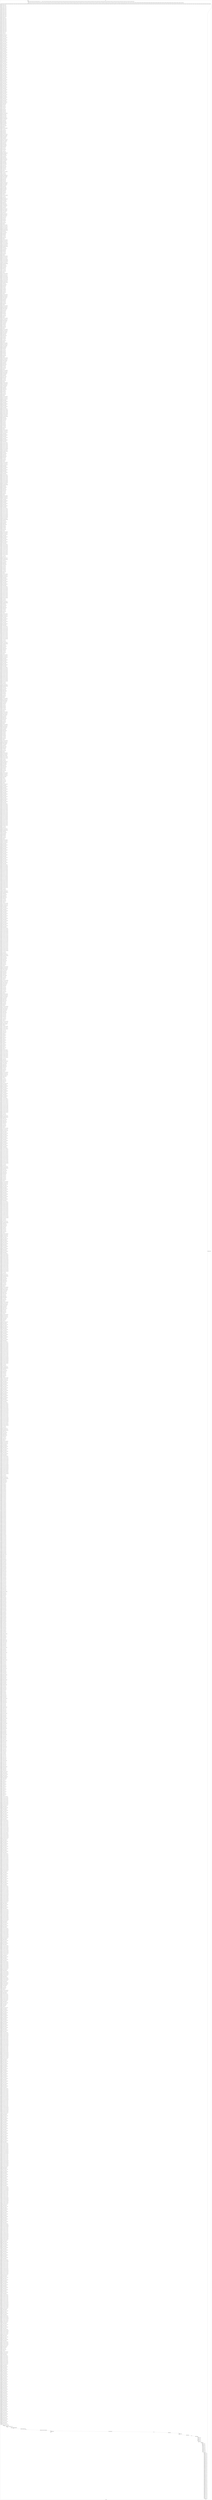 digraph G {
label="Btor2XCFA";
subgraph cluster_0 {
label="main";
main_init[];
l1[];
l3[];
l4[];
l5[];
l6[];
l7[];
l8[];
l9[];
l10[];
l11[];
l12[];
l13[];
l14[];
l15[];
l16[];
l17[];
l18[];
l19[];
l20[];
l21[];
l22[];
l23[];
l24[];
l25[];
l26[];
l27[];
l28[];
l29[];
l30[];
l31[];
l32[];
l33[];
l34[];
l35[];
l36[];
l37[];
l38[];
l39[];
l40[];
l41[];
l42[];
l43[];
l44[];
l45[];
l46[];
l47[];
l48[];
l49[];
l50[];
l51[];
l52[];
l53[];
l54[];
l55[];
l56[];
l57[];
l58[];
l59[];
l60[];
l61[];
l62[];
l63[];
l64[];
l65[];
l66[];
l67[];
l68[];
l69[];
l70[];
l71[];
l72[];
l73[];
l74[];
l75[];
l76[];
l77[];
l78[];
l79[];
l80[];
l81[];
l82[];
l83[];
l84[];
l85[];
l86[];
l87[];
l88[];
l89[];
l90[];
l91[];
l92[];
l93[];
l94[];
l95[];
l96[];
l97[];
l98[];
l99[];
l100[];
l101[];
l102[];
l103[];
l104[];
l105[];
l106[];
l107[];
l108[];
l109[];
l110[];
l111[];
l112[];
l113[];
l114[];
l115[];
l116[];
l117[];
l118[];
l119[];
l120[];
l121[];
l122[];
l123[];
l124[];
l125[];
l126[];
l127[];
l128[];
l129[];
l130[];
l131[];
l132[];
l133[];
l134[];
l135[];
l136[];
l137[];
l138[];
l139[];
l140[];
l141[];
l142[];
l143[];
l144[];
l145[];
l146[];
l147[];
l148[];
l149[];
l150[];
l151[];
l152[];
l153[];
l154[];
l155[];
l156[];
l157[];
l158[];
l159[];
l160[];
l161[];
l162[];
l163[];
l164[];
l165[];
l166[];
l167[];
l168[];
l169[];
l170[];
l171[];
l172[];
l173[];
l174[];
l175[];
l176[];
l177[];
l178[];
l179[];
l180[];
l181[];
l182[];
l183[];
l184[];
l185[];
l186[];
l187[];
l188[];
l189[];
l190[];
l191[];
l192[];
l193[];
l194[];
l195[];
l196[];
l197[];
l198[];
l199[];
l200[];
l201[];
l202[];
l203[];
l204[];
l205[];
l206[];
l207[];
l208[];
l209[];
l210[];
l211[];
l212[];
l213[];
l214[];
l215[];
l216[];
l217[];
l218[];
l219[];
l220[];
l221[];
l222[];
l223[];
l224[];
l225[];
l226[];
l227[];
l228[];
l229[];
l230[];
l231[];
l232[];
l233[];
l234[];
l235[];
l236[];
l237[];
l238[];
l239[];
l240[];
l241[];
l242[];
l243[];
l244[];
l245[];
l246[];
l247[];
l248[];
l249[];
l250[];
l251[];
l252[];
l253[];
l254[];
l255[];
l256[];
l257[];
l258[];
l259[];
l260[];
l261[];
l262[];
l263[];
l264[];
l265[];
l266[];
l267[];
l268[];
l269[];
l270[];
l271[];
l272[];
l273[];
l274[];
l275[];
l276[];
l277[];
l278[];
l279[];
l280[];
l281[];
l282[];
l283[];
l284[];
l285[];
l286[];
l287[];
l288[];
l289[];
l290[];
l291[];
l292[];
l293[];
l294[];
l295[];
l296[];
l297[];
l298[];
l299[];
l300[];
l301[];
l302[];
l303[];
l304[];
l305[];
l306[];
l307[];
l308[];
l309[];
l310[];
l311[];
l312[];
l313[];
l314[];
l315[];
l316[];
l317[];
l318[];
l319[];
l320[];
l321[];
l322[];
l323[];
l324[];
l325[];
l326[];
l327[];
l328[];
l329[];
l330[];
l331[];
l332[];
l333[];
l334[];
l335[];
l336[];
l337[];
l338[];
l339[];
l340[];
l341[];
l342[];
l343[];
l344[];
l345[];
l346[];
l347[];
l348[];
l349[];
l350[];
l351[];
l352[];
l353[];
l354[];
l355[];
l356[];
l357[];
l358[];
l359[];
l360[];
l361[];
l362[];
l363[];
l364[];
l365[];
l366[];
l367[];
l368[];
l369[];
l370[];
l371[];
l372[];
l373[];
l374[];
l375[];
l376[];
l377[];
l378[];
l379[];
l380[];
l381[];
l382[];
l383[];
l384[];
l385[];
l386[];
l387[];
l388[];
l389[];
l390[];
l391[];
l392[];
l393[];
l394[];
l395[];
l396[];
l397[];
l398[];
l399[];
l400[];
l401[];
l402[];
l403[];
l404[];
l405[];
l406[];
l407[];
l408[];
l409[];
l410[];
l411[];
l412[];
l413[];
l414[];
l415[];
l416[];
l417[];
l418[];
l419[];
l420[];
l421[];
l422[];
l423[];
l424[];
l425[];
l426[];
l427[];
l428[];
l429[];
l430[];
l431[];
l432[];
l433[];
l434[];
l435[];
l436[];
l437[];
l438[];
l439[];
l440[];
l441[];
l442[];
l443[];
l444[];
l445[];
l446[];
l447[];
l448[];
l449[];
l450[];
l451[];
l452[];
l453[];
l454[];
l455[];
l456[];
l457[];
l458[];
l459[];
l460[];
l461[];
l462[];
l463[];
l464[];
l465[];
l466[];
l467[];
l468[];
l469[];
l470[];
l471[];
l472[];
l473[];
l474[];
l475[];
l476[];
l477[];
l478[];
l479[];
l480[];
l481[];
l482[];
l483[];
l484[];
l485[];
l486[];
l487[];
l488[];
l489[];
l490[];
l491[];
l492[];
l493[];
l494[];
l495[];
l496[];
l497[];
l498[];
l499[];
l500[];
l501[];
l502[];
l503[];
l504[];
l505[];
l506[];
l507[];
l508[];
l509[];
l510[];
l511[];
l512[];
l513[];
l514[];
l515[];
l516[];
l517[];
l518[];
l519[];
l520[];
l521[];
l522[];
l523[];
l524[];
l525[];
l526[];
l527[];
l528[];
l529[];
l530[];
l531[];
l532[];
l533[];
l534[];
l535[];
l536[];
l537[];
l538[];
l539[];
l540[];
l541[];
l542[];
l543[];
l544[];
l545[];
l546[];
l547[];
l548[];
l549[];
l550[];
l551[];
l552[];
l553[];
l554[];
l555[];
l556[];
l557[];
l558[];
l559[];
l560[];
l561[];
l562[];
l563[];
l564[];
l565[];
l566[];
l567[];
l568[];
l569[];
l570[];
l571[];
l572[];
l573[];
l574[];
l575[];
l576[];
l577[];
l578[];
l579[];
l580[];
l581[];
l582[];
l583[];
l584[];
l585[];
l586[];
l587[];
l588[];
l589[];
l590[];
l591[];
l592[];
l593[];
l594[];
l595[];
l596[];
l597[];
l598[];
l599[];
l600[];
l601[];
l602[];
l603[];
l604[];
l605[];
l606[];
l607[];
l608[];
l609[];
l610[];
l611[];
l612[];
l613[];
l614[];
l615[];
l616[];
l617[];
l618[];
l619[];
l620[];
l621[];
l622[];
l623[];
l624[];
l625[];
l626[];
l627[];
l628[];
l629[];
l630[];
l631[];
l632[];
l633[];
l634[];
l635[];
l636[];
l637[];
l638[];
l639[];
l640[];
l641[];
l642[];
l643[];
l644[];
l645[];
l646[];
l647[];
l648[];
l649[];
l650[];
l651[];
l652[];
l653[];
l654[];
l655[];
l656[];
l657[];
l658[];
l659[];
l660[];
l661[];
l662[];
l663[];
l664[];
l665[];
l666[];
l667[];
l668[];
l669[];
l670[];
l671[];
l672[];
l673[];
l674[];
l675[];
l676[];
l677[];
l678[];
l679[];
l680[];
l681[];
l682[];
l683[];
l684[];
l685[];
l686[];
l687[];
l688[];
l689[];
l690[];
l691[];
l692[];
l693[];
l694[];
l695[];
l696[];
l697[];
l698[];
l699[];
l700[];
l701[];
l702[];
l703[];
l704[];
l705[];
l706[];
l707[];
l708[];
l709[];
l710[];
l711[];
l712[];
l713[];
l714[];
l715[];
l716[];
l717[];
l718[];
l719[];
l720[];
l721[];
l722[];
l723[];
l724[];
l725[];
l726[];
l727[];
l728[];
l729[];
l730[];
l731[];
l732[];
l733[];
l734[];
l735[];
l736[];
l737[];
l738[];
l739[];
l740[];
l741[];
l742[];
l743[];
l744[];
l745[];
l746[];
l747[];
l748[];
l749[];
l750[];
l751[];
l752[];
l753[];
l754[];
l755[];
l756[];
l757[];
l758[];
l759[];
l760[];
l761[];
l762[];
l763[];
l764[];
l765[];
l766[];
l767[];
l768[];
l769[];
l770[];
l771[];
l772[];
l773[];
l774[];
l775[];
l776[];
l777[];
l778[];
l779[];
l780[];
l781[];
l782[];
l783[];
l784[];
l785[];
l786[];
l787[];
l788[];
l789[];
l790[];
l791[];
l792[];
l793[];
l794[];
l795[];
l796[];
l797[];
l798[];
l799[];
l800[];
l801[];
l802[];
l803[];
l804[];
l805[];
l806[];
l807[];
l808[];
l809[];
l810[];
l811[];
l812[];
l813[];
l814[];
l815[];
l816[];
l817[];
l818[];
l819[];
l820[];
l821[];
l822[];
l823[];
l824[];
l825[];
l826[];
l827[];
l828[];
l829[];
l830[];
l831[];
l832[];
l833[];
l834[];
l835[];
l836[];
l837[];
l838[];
l839[];
l840[];
l841[];
l842[];
l843[];
l844[];
l845[];
l846[];
l847[];
l848[];
l849[];
l850[];
l851[];
l852[];
l853[];
l854[];
l855[];
l856[];
l857[];
l858[];
l859[];
l860[];
l861[];
l862[];
l863[];
l864[];
l865[];
l866[];
l867[];
l868[];
l869[];
l870[];
l871[];
l872[];
l873[];
l874[];
l875[];
l876[];
l877[];
l878[];
l879[];
l880[];
l881[];
l882[];
l883[];
l884[];
l885[];
l886[];
l887[];
l888[];
l889[];
l890[];
l891[];
l892[];
l893[];
l894[];
l895[];
l896[];
l897[];
l898[];
l899[];
l900[];
l901[];
l902[];
l903[];
l904[];
l905[];
l906[];
l907[];
l908[];
l909[];
l910[];
l911[];
l912[];
l913[];
l914[];
l915[];
l916[];
l917[];
l918[];
l919[];
l920[];
l921[];
l922[];
l923[];
l924[];
l925[];
l926[];
l927[];
l928[];
l929[];
l930[];
l931[];
l932[];
l933[];
l934[];
l935[];
l936[];
l937[];
l938[];
l939[];
l940[];
l941[];
l942[];
l943[];
l944[];
l945[];
l946[];
l947[];
l948[];
l949[];
l950[];
l951[];
l952[];
l953[];
l954[];
l955[];
l956[];
l957[];
l958[];
l959[];
l960[];
l961[];
l962[];
l963[];
l964[];
l965[];
l966[];
l967[];
l968[];
l969[];
l970[];
l971[];
l972[];
l973[];
l974[];
l975[];
l976[];
l977[];
l978[];
l979[];
l980[];
l981[];
l982[];
l983[];
l984[];
l985[];
l986[];
l987[];
l988[];
l989[];
l990[];
l991[];
l992[];
l993[];
l994[];
l995[];
l996[];
l997[];
l998[];
l999[];
l1000[];
l1001[];
l1002[];
l1003[];
l1004[];
l1005[];
l1006[];
l1007[];
l1008[];
l1009[];
l1010[];
l1011[];
l1012[];
l1013[];
l1014[];
l1015[];
l1016[];
l1017[];
l1018[];
l1019[];
l1020[];
l1021[];
l1022[];
l1023[];
l1024[];
l1025[];
l1026[];
l1027[];
l1028[];
l1029[];
l1030[];
l1031[];
l1032[];
l1033[];
l1034[];
l1035[];
l1036[];
l1037[];
l1038[];
l1039[];
l1040[];
l1041[];
l1042[];
l1043[];
l1044[];
l1045[];
l1046[];
l1047[];
l1048[];
l1049[];
l1050[];
l1051[];
l1052[];
l1053[];
l1054[];
l1055[];
l1056[];
l1057[];
l1058[];
l1059[];
l1060[];
l1061[];
l1062[];
l1063[];
l1064[];
l1065[];
l1066[];
l1067[];
l1068[];
l1069[];
l1070[];
l1071[];
l1072[];
l1073[];
l1074[];
l1075[];
l1076[];
l1077[];
l1078[];
l1079[];
l1080[];
l1081[];
l1082[];
l1083[];
l1084[];
l1085[];
l1086[];
l1087[];
l1088[];
l1089[];
l1090[];
l1091[];
l1092[];
l1093[];
l1094[];
l1095[];
l1096[];
l1097[];
l1098[];
l1099[];
l1100[];
l1101[];
l1102[];
l1103[];
l1104[];
l1105[];
l1106[];
l1107[];
l1108[];
l1109[];
l1110[];
l1111[];
l1112[];
l1113[];
l1114[];
l1115[];
l1116[];
l1117[];
l1118[];
l1119[];
l1120[];
l1121[];
l1122[];
l1123[];
l1124[];
l1125[];
l1126[];
l1127[];
l1128[];
l1129[];
l1130[];
l1131[];
l1132[];
l1133[];
l1134[];
l1135[];
l1136[];
l1137[];
l1138[];
l1139[];
l1140[];
l1141[];
l1142[];
l1143[];
l1144[];
l1145[];
l1146[];
l1147[];
l1148[];
l1149[];
l1150[];
l1151[];
l1152[];
l1153[];
l1154[];
l1155[];
l1156[];
l1157[];
l1158[];
l1159[];
l1160[];
l1161[];
l1162[];
l1163[];
l1164[];
l1165[];
l1166[];
l1167[];
l1168[];
l1169[];
l1170[];
l1171[];
l1172[];
l1173[];
l1174[];
l1175[];
l1176[];
l1177[];
l1178[];
l1179[];
l1180[];
l1181[];
l1182[];
l1183[];
l1184[];
l1185[];
l1186[];
l1187[];
l1188[];
l1189[];
l1190[];
l1191[];
l1192[];
l1193[];
l1194[];
l1195[];
l1196[];
l1197[];
l1198[];
l1199[];
l1200[];
l1201[];
l1202[];
l1203[];
l1204[];
l1205[];
l1206[];
l1207[];
l1208[];
l1209[];
l1210[];
l1211[];
l1212[];
l1213[];
l1214[];
l1215[];
l1216[];
l1217[];
l1218[];
l1219[];
l1220[];
l1221[];
l1222[];
l1223[];
l1224[];
l1225[];
l1226[];
l1227[];
l1228[];
l1229[];
l1230[];
l1231[];
l1232[];
l1233[];
l1234[];
l1235[];
l1236[];
l1237[];
l1238[];
l1239[];
l1240[];
l1241[];
l1242[];
l1243[];
l1244[];
l1245[];
l1246[];
l1247[];
l1248[];
l1249[];
l1250[];
l1251[];
l1252[];
l1253[];
l1254[];
l1255[];
l1256[];
l1257[];
l1258[];
l1259[];
l1260[];
l1261[];
l1262[];
l1263[];
l1264[];
l1265[];
l1266[];
l1267[];
l1268[];
l1269[];
l1270[];
l1271[];
l1272[];
l1273[];
l1274[];
l1275[];
l1276[];
l1277[];
l1278[];
l1279[];
l1280[];
l1281[];
l1282[];
l1283[];
l1284[];
l1285[];
l1286[];
l1287[];
l1288[];
l1289[];
l1290[];
l1291[];
l1292[];
l1293[];
l1294[];
l1295[];
l1296[];
l1297[];
l1298[];
l1299[];
l1300[];
l1301[];
l1302[];
l1303[];
l1304[];
l1305[];
l1306[];
l1307[];
l1308[];
l1309[];
l1310[];
l1311[];
l1312[];
l1313[];
l1314[];
l1315[];
l1316[];
l1317[];
l1318[];
l1319[];
l1320[];
l1321[];
l1322[];
l1323[];
l1324[];
l1325[];
l1326[];
l1327[];
l1328[];
l1329[];
l1330[];
l1331[];
l1332[];
l1333[];
l1334[];
l1335[];
l1336[];
l1337[];
l1338[];
l1339[];
l1340[];
l1341[];
l1342[];
l1343[];
l1344[];
l1345[];
l1346[];
l1347[];
l1348[];
l1349[];
l1350[];
l1351[];
l1352[];
l1353[];
l1354[];
l1355[];
l1356[];
l1357[];
l1358[];
l1359[];
l1360[];
l1361[];
l1362[];
l1363[];
l1364[];
l1365[];
l1366[];
l1367[];
l1368[];
l1369[];
l1370[];
l1371[];
l1372[];
l1373[];
l1374[];
l1375[];
l1376[];
l1377[];
l1378[];
l1379[];
l1380[];
l1381[];
l1382[];
l1383[];
l1384[];
l1385[];
l1386[];
l1387[];
l1388[];
l1389[];
l1390[];
l1391[];
l1392[];
l1393[];
l1394[];
l1395[];
l1396[];
l1397[];
l1398[];
l1399[];
l1400[];
l1401[];
l1402[];
l1403[];
l1404[];
l1405[];
l1406[];
l1407[];
l1408[];
l1409[];
l1410[];
l1411[];
l1412[];
l1413[];
l1414[];
l1415[];
l1416[];
l1417[];
l1418[];
l1419[];
l1420[];
l1421[];
l1422[];
l1423[];
l1424[];
l1425[];
l1426[];
l1427[];
l1428[];
l1429[];
l1430[];
l1431[];
l1432[];
l1433[];
l1434[];
l1435[];
l1436[];
l1437[];
l1438[];
l1439[];
l1440[];
l1441[];
l1442[];
l1443[];
l1444[];
l1445[];
l1446[];
l1447[];
l1448[];
l1449[];
l1450[];
l1451[];
l1452[];
l1453[];
l1454[];
l1455[];
l1456[];
l1457[];
l1458[];
l1459[];
l1460[];
l1461[];
l1462[];
l1463[];
l1464[];
l1465[];
l1466[];
l1467[];
l1468[];
l1469[];
l1470[];
l1471[];
l1472[];
l1473[];
l1474[];
l1475[];
l1476[];
l1477[];
l1478[];
l1479[];
l1480[];
l1481[];
l1482[];
l1483[];
l1484[];
l1485[];
l1486[];
l1487[];
l1488[];
l1489[];
l1490[];
l1491[];
l1492[];
l1493[];
l1494[];
l1495[];
l1496[];
l1497[];
l1498[];
l1499[];
l1500[];
l1501[];
l1502[];
l1503[];
l1504[];
l1505[];
l1506[];
l1507[];
l1508[];
l1509[];
l1510[];
l1511[];
l1512[];
l1513[];
l1514[];
l1515[];
l1516[];
l1517[];
l1518[];
l1519[];
l1520[];
l1521[];
l1522[];
l1523[];
l1524[];
l1525[];
l1526[];
l1527[];
l1528[];
l1529[];
l1530[];
l1531[];
l1532[];
l1533[];
l1534[];
l1535[];
l1536[];
l1537[];
l1538[];
l1539[];
l1540[];
l1541[];
l1542[];
l1543[];
l1544[];
l1545[];
l1546[];
l1547[];
l1548[];
l1549[];
l1550[];
l1551[];
l1552[];
l1553[];
l1554[];
l1555[];
l1556[];
l1557[];
l1558[];
l1559[];
l1560[];
l1561[];
l1562[];
l1563[];
l1564[];
l1565[];
l1566[];
l1567[];
l1568[];
l1569[];
l1570[];
l1571[];
l1572[];
l1573[];
l1574[];
l1575[];
l1576[];
l1577[];
l1578[];
l1579[];
l1580[];
l1581[];
l1582[];
l1583[];
l1584[];
l1585[];
l1586[];
l1587[];
l1588[];
l1589[];
l1590[];
l1591[];
l1592[];
l1593[];
l1594[];
l1595[];
l1596[];
l1597[];
l1598[];
l1599[];
l1600[];
l1601[];
l1602[];
l1603[];
l1604[];
l1605[];
l1606[];
l1607[];
l1608[];
l1609[];
l1610[];
l1611[];
l1612[];
l1613[];
l1614[];
l1615[];
l1616[];
l1617[];
l1618[];
l1619[];
l1620[];
l1621[];
l1622[];
l1623[];
l1624[];
l1625[];
l1626[];
l1627[];
l1628[];
l1629[];
l1630[];
l1631[];
l1632[];
l1633[];
l1634[];
l1635[];
l1636[];
l1637[];
l1638[];
l1639[];
l1640[];
l1641[];
l1642[];
l1643[];
l1644[];
l1645[];
l1646[];
l1647[];
l1648[];
l1649[];
l1650[];
l1651[];
l1652[];
l1653[];
l1654[];
l1655[];
l1656[];
l1657[];
l1658[];
l1659[];
l1660[];
l1661[];
l1662[];
l1663[];
l1664[];
l1665[];
l1666[];
l1667[];
l1668[];
l1669[];
l1670[];
l1671[];
l1672[];
l1673[];
l1674[];
l1675[];
l1676[];
l1677[];
l1678[];
l1679[];
l1680[];
l1681[];
l1682[];
l1683[];
l1684[];
l1685[];
l1686[];
l1687[];
l1688[];
l1689[];
l1690[];
l1691[];
l1692[];
l1693[];
l1694[];
l1695[];
l1696[];
l1697[];
l1698[];
l1699[];
l1700[];
l1701[];
l1702[];
l1703[];
l1704[];
l1705[];
l1706[];
l1707[];
l1708[];
l1709[];
l1710[];
l1711[];
l1712[];
l1713[];
l1714[];
l1715[];
l1716[];
l1717[];
l1718[];
l1719[];
l1720[];
l1721[];
l1722[];
l1723[];
l1724[];
l1725[];
l1726[];
l1727[];
l1728[];
l1729[];
l1730[];
l1731[];
l1732[];
l1733[];
l1734[];
l1735[];
l1736[];
l1737[];
l1738[];
l1739[];
l1740[];
l1741[];
l1742[];
l1743[];
l1744[];
l1745[];
l1746[];
l1747[];
l1748[];
l1749[];
l1750[];
l1751[];
l1752[];
l1753[];
l1754[];
l1755[];
l1756[];
l1757[];
l1758[];
l1759[];
l1760[];
l1761[];
l1762[];
l1763[];
l1764[];
l1765[];
l1766[];
l1767[];
l1768[];
l1769[];
l1770[];
l1771[];
l1772[];
l1773[];
l1774[];
l1775[];
l1776[];
l1777[];
l1778[];
l1779[];
l1780[];
l1781[];
l1782[];
l1783[];
l1784[];
l1785[];
l1786[];
l1787[];
l1788[];
l1789[];
l1790[];
l1791[];
l1792[];
l1793[];
l1794[];
l1795[];
l1796[];
l1797[];
l1798[];
l1799[];
l1800[];
l1801[];
l1802[];
l1803[];
l1804[];
l1805[];
l1806[];
l1807[];
l1808[];
l1809[];
l1810[];
l1811[];
l1812[];
l1813[];
l1814[];
l1815[];
l1816[];
l1817[];
l1818[];
l1819[];
l1820[];
l1821[];
l1822[];
l1823[];
l1824[];
l1825[];
l1826[];
l1827[];
l1828[];
l1829[];
l1830[];
l1831[];
l1832[];
l1833[];
l1834[];
l1835[];
l1836[];
l1837[];
l1838[];
l1839[];
l1840[];
l1841[];
l1842[];
l1843[];
l1844[];
l1845[];
l1846[];
l1847[];
l1848[];
l1849[];
l1850[];
l1851[];
l1852[];
l1853[];
l1854[];
l1855[];
l1856[];
l1857[];
l1858[];
l1859[];
l1860[];
l1861[];
l1862[];
l1863[];
l1864[];
l1865[];
l1866[];
l1867[];
l1868[];
l1869[];
l1870[];
l1871[];
l1872[];
l1873[];
l1874[];
l1875[];
l1876[];
l1877[];
l1878[];
l1879[];
l1880[];
l1881[];
l1882[];
l1883[];
l1884[];
l1885[];
l1886[];
l1887[];
l1888[];
l1889[];
l1890[];
l1891[];
l1892[];
l1893[];
l1894[];
l1895[];
l1896[];
l1897[];
l1898[];
l1899[];
l1900[];
l1901[];
l1902[];
l1903[];
l1904[];
l1905[];
l1906[];
l1907[];
l1908[];
l1909[];
l1910[];
l1911[];
l1912[];
l1913[];
l1914[];
l1915[];
l1916[];
l1917[];
l1918[];
l1919[];
l1920[];
l1921[];
l1922[];
l1923[];
l1924[];
l1925[];
l1926[];
l1927[];
l1928[];
l1929[];
l1930[];
l1931[];
l1932[];
l1933[];
l1934[];
l1935[];
l1936[];
l1937[];
l1938[];
l1939[];
l1940[];
l1941[];
l1942[];
l1943[];
l1944[];
l1945[];
l1946[];
l1947[];
l1948[];
l1949[];
l1950[];
l1951[];
l1952[];
l1953[];
l1954[];
l1955[];
l1956[];
l1957[];
main_error[];
l1958[];
l1959[];
l1960[];
l1961[];
l1962[];
l1963[];
l1964[];
l1965[];
l1966[];
l1967[];
l1968[];
l1969[];
l1970[];
l1971[];
l1972[];
l1973[];
l1974[];
l1975[];
l1976[];
l1977[];
l1978[];
l1979[];
l1980[];
l1981[];
l1982[];
l1983[];
l1984[];
l1985[];
l1986[];
l1987[];
l1988[];
l1989[];
l1990[];
l1991[];
l1992[];
l1993[];
l1994[];
l1995[];
l1996[];
l1997[];
l1998[];
l1999[];
l2000[];
l2001[];
l2002[];
l2003[];
l2004[];
l2005[];
l2006[];
l2007[];
l2008[];
l2009[];
l2010[];
l2011[];
l2012[];
main_init -> l1 [label="[(assign const_7 #b0000000000000000),(assign const_16 #b00000000),(assign const_65 #b0),(assign const_144 #b1111111111111111),(assign const_147 #b0000000000000000),(assign const_154 #b00000000),(assign const_311 #b1),(assign const_314 #b0000000000000000),(assign const_316 #b00000000000000000000000000010000),(assign const_318 #b00000000000000000000000000000001),(assign const_322 #b00000000000000000000000000000100),(assign const_427 #b000000000000000000000000),(assign const_488 #b00001010),(assign const_612 #b00000001),(assign const_640 #b00000010),(assign const_669 #b00000011),(assign const_718 #b00000000000000000000000000001000),(assign const_904 #b00000000000000000000000000000010),(assign const_920 #b00000100),(assign const_971 #b00000101),(assign const_1024 #b00000110),(assign const_1157 #b00000000000000000000000000000011),(assign const_1297 #b00000111),(assign const_1372 #b00001000),(assign const_1423 #b00001001)] "];
l3 -> l4 [label="[(havoc input_205),(havoc input_207),(havoc input_209),(havoc input_211),(havoc input_213),(havoc input_215),(havoc input_217),(havoc input_219),(havoc input_221),(havoc input_223),(havoc input_225),(havoc input_227),(havoc input_229),(havoc input_231),(havoc input_233),(havoc input_235),(havoc input_237),(havoc input_239),(havoc input_241),(havoc input_243),(havoc input_245),(havoc input_247),(havoc input_249),(havoc input_251),(havoc input_253),(havoc input_255),(havoc input_257),(havoc input_259),(havoc input_261),(havoc input_263),(havoc input_265),(havoc input_267),(havoc input_269),(havoc input_271),(havoc input_273),(havoc input_275),(havoc input_277),(havoc input_279),(havoc input_281),(havoc input_283),(havoc input_285),(havoc input_287),(havoc input_289),(havoc input_291),(havoc input_293),(havoc input_295),(havoc input_297),(havoc input_299),(havoc input_301),(havoc input_303),(havoc input_305),(havoc input_307),(havoc input_309),(havoc input_313),(havoc input_327),(havoc input_332),(havoc input_336),(havoc input_348),(havoc input_353),(havoc input_357),(havoc input_366),(havoc input_371),(havoc input_375),(havoc input_387),(havoc input_394),(havoc input_398),(havoc input_409),(havoc input_414),(havoc input_419),(havoc input_424),(havoc input_439),(havoc input_453),(havoc input_468),(havoc input_484),(havoc input_497),(havoc input_507),(havoc input_518),(havoc input_528),(havoc input_540),(havoc input_553),(havoc input_564),(havoc input_575),(havoc input_602),(havoc input_632),(havoc input_661),(havoc input_691),(havoc input_725),(havoc input_761),(havoc input_795),(havoc input_830),(havoc input_842),(havoc input_854),(havoc input_865),(havoc input_879),(havoc input_896),(havoc input_954),(havoc input_1006),(havoc input_1059),(havoc input_1070),(havoc input_1082),(havoc input_1094),(havoc input_1105),(havoc input_1149),(havoc input_1196),(havoc input_1238),(havoc input_1283),(havoc input_1328),(havoc input_1339),(havoc input_1352),(havoc input_1406),(havoc input_1458)] "];
l4 -> l5 [label="[(assign binary_120 (bvand state_66 (bvnot state_68)))] "];
l5 -> l6 [label="[(assign binary_121 (bvand binary_120 (bvnot state_70)))] "];
l6 -> l7 [label="[(assign binary_122 (bvand binary_121 (bvnot state_72)))] "];
l7 -> l8 [label="[(assign binary_123 (bvand binary_122 (bvnot state_74)))] "];
l8 -> l9 [label="[(assign binary_124 (bvand binary_123 (bvnot state_76)))] "];
l9 -> l10 [label="[(assign binary_125 (bvand binary_124 (bvnot state_78)))] "];
l10 -> l11 [label="[(assign binary_126 (bvand binary_125 (bvnot state_80)))] "];
l11 -> l12 [label="[(assign binary_127 (bvand binary_126 (bvnot state_82)))] "];
l12 -> l13 [label="[(assign binary_128 (bvand binary_127 (bvnot state_84)))] "];
l13 -> l14 [label="[(assign binary_129 (bvand binary_128 (bvnot state_86)))] "];
l14 -> l15 [label="[(assign binary_130 (bvand binary_129 state_88))] "];
l15 -> l16 [label="[(assign binary_131 (bvand binary_130 (bvnot state_90)))] "];
l16 -> l17 [label="[(assign binary_132 (bvand binary_131 (bvnot state_92)))] "];
l17 -> l18 [label="[(assign binary_133 (bvand binary_132 (bvnot state_94)))] "];
l18 -> l19 [label="[(assign binary_134 (bvand binary_133 (bvnot state_96)))] "];
l19 -> l20 [label="[(assign binary_135 (bvand binary_134 (bvnot state_98)))] "];
l20 -> l21 [label="[(assign binary_136 (bvand binary_135 (bvnot state_100)))] "];
l21 -> l22 [label="[(assign binary_137 (bvand binary_136 (bvnot state_102)))] "];
l22 -> l23 [label="[(assign binary_138 (bvand binary_137 (bvnot state_104)))] "];
l23 -> l24 [label="[(assign binary_139 (bvand binary_138 (bvnot state_106)))] "];
l24 -> l25 [label="[(assign binary_140 (bvand binary_139 (bvnot state_108)))] "];
l25 -> l26 [label="[(assign binary_141 (bvand binary_140 (bvnot state_110)))] "];
l26 -> l27 [label="[(assign binary_142 (bvand binary_141 state_112))] "];
l27 -> l28 [label="[(assign binary_143 (bvand binary_142 state_114))] "];
l28 -> l29 [label="[(assign comparison_145 (ite (= const_144 state_8) #b1 #b0))] "];
l29 -> l30 [label="[(assign binary_146 (bvand binary_143 comparison_145))] "];
l30 -> l31 [label="[(assign comparison_148 (ite (= const_147 state_10) #b1 #b0))] "];
l31 -> l32 [label="[(assign binary_149 (bvand binary_146 comparison_148))] "];
l32 -> l33 [label="[(assign comparison_150 (ite (= const_147 state_12) #b1 #b0))] "];
l33 -> l34 [label="[(assign binary_151 (bvand binary_149 comparison_150))] "];
l34 -> l35 [label="[(assign comparison_152 (ite (= const_147 state_14) #b1 #b0))] "];
l35 -> l36 [label="[(assign binary_153 (bvand binary_151 comparison_152))] "];
l36 -> l37 [label="[(assign comparison_155 (ite (= const_154 state_17) #b1 #b0))] "];
l37 -> l38 [label="[(assign binary_156 (bvand binary_153 comparison_155))] "];
l38 -> l39 [label="[(assign comparison_157 (ite (= const_154 state_19) #b1 #b0))] "];
l39 -> l40 [label="[(assign binary_158 (bvand binary_156 comparison_157))] "];
l40 -> l41 [label="[(assign comparison_159 (ite (= const_154 state_21) #b1 #b0))] "];
l41 -> l42 [label="[(assign binary_160 (bvand binary_158 comparison_159))] "];
l42 -> l43 [label="[(assign comparison_161 (ite (= const_154 state_23) #b1 #b0))] "];
l43 -> l44 [label="[(assign binary_162 (bvand binary_160 comparison_161))] "];
l44 -> l45 [label="[(assign comparison_163 (ite (= const_154 state_25) #b1 #b0))] "];
l45 -> l46 [label="[(assign binary_164 (bvand binary_162 comparison_163))] "];
l46 -> l47 [label="[(assign comparison_165 (ite (= const_154 state_27) #b1 #b0))] "];
l47 -> l48 [label="[(assign binary_166 (bvand binary_164 comparison_165))] "];
l48 -> l49 [label="[(assign comparison_167 (ite (= const_154 state_29) #b1 #b0))] "];
l49 -> l50 [label="[(assign binary_168 (bvand binary_166 comparison_167))] "];
l50 -> l51 [label="[(assign comparison_169 (ite (= const_154 state_31) #b1 #b0))] "];
l51 -> l52 [label="[(assign binary_170 (bvand binary_168 comparison_169))] "];
l52 -> l53 [label="[(assign comparison_171 (ite (= const_154 state_33) #b1 #b0))] "];
l53 -> l54 [label="[(assign binary_172 (bvand binary_170 comparison_171))] "];
l54 -> l55 [label="[(assign comparison_173 (ite (= const_154 state_35) #b1 #b0))] "];
l55 -> l56 [label="[(assign binary_174 (bvand binary_172 comparison_173))] "];
l56 -> l57 [label="[(assign comparison_175 (ite (= const_154 state_37) #b1 #b0))] "];
l57 -> l58 [label="[(assign binary_176 (bvand binary_174 comparison_175))] "];
l58 -> l59 [label="[(assign comparison_177 (ite (= const_154 state_39) #b1 #b0))] "];
l59 -> l60 [label="[(assign binary_178 (bvand binary_176 comparison_177))] "];
l60 -> l61 [label="[(assign comparison_179 (ite (= const_154 state_41) #b1 #b0))] "];
l61 -> l62 [label="[(assign binary_180 (bvand binary_178 comparison_179))] "];
l62 -> l63 [label="[(assign comparison_181 (ite (= const_154 state_43) #b1 #b0))] "];
l63 -> l64 [label="[(assign binary_182 (bvand binary_180 comparison_181))] "];
l64 -> l65 [label="[(assign comparison_183 (ite (= const_154 state_45) #b1 #b0))] "];
l65 -> l66 [label="[(assign binary_184 (bvand binary_182 comparison_183))] "];
l66 -> l67 [label="[(assign comparison_185 (ite (= const_154 state_47) #b1 #b0))] "];
l67 -> l68 [label="[(assign binary_186 (bvand binary_184 comparison_185))] "];
l68 -> l69 [label="[(assign comparison_187 (ite (= const_154 state_49) #b1 #b0))] "];
l69 -> l70 [label="[(assign binary_188 (bvand binary_186 comparison_187))] "];
l70 -> l71 [label="[(assign comparison_189 (ite (= const_154 state_51) #b1 #b0))] "];
l71 -> l72 [label="[(assign binary_190 (bvand binary_188 comparison_189))] "];
l72 -> l73 [label="[(assign comparison_191 (ite (= const_154 state_53) #b1 #b0))] "];
l73 -> l74 [label="[(assign binary_192 (bvand binary_190 comparison_191))] "];
l74 -> l75 [label="[(assign comparison_193 (ite (= const_154 state_55) #b1 #b0))] "];
l75 -> l76 [label="[(assign binary_194 (bvand binary_192 comparison_193))] "];
l76 -> l77 [label="[(assign comparison_195 (ite (= const_154 state_57) #b1 #b0))] "];
l77 -> l78 [label="[(assign binary_196 (bvand binary_194 comparison_195))] "];
l78 -> l79 [label="[(assign comparison_197 (ite (= const_154 state_59) #b1 #b0))] "];
l79 -> l80 [label="[(assign binary_198 (bvand binary_196 comparison_197))] "];
l80 -> l81 [label="[(assign comparison_199 (ite (= const_154 state_61) #b1 #b0))] "];
l81 -> l82 [label="[(assign binary_200 (bvand binary_198 comparison_199))] "];
l82 -> l83 [label="[(assign comparison_201 (ite (= const_154 state_63) #b1 #b0))] "];
l83 -> l84 [label="[(assign binary_202 (bvand binary_200 comparison_201))] "];
l84 -> l85 [label="[(assign binary_203 (bvand state_118 binary_202))] "];
l85 -> l86 [label="[(assign binary_315 (++ input_207 const_314))] "];
l86 -> l87 [label="[(assign binary_317 (bvashr binary_315 const_316))] "];
l87 -> l88 [label="[(assign binary_319 (++ input_205 const_314))] "];
l88 -> l89 [label="[(assign binary_320 (bvashr binary_319 const_316))] "];
l89 -> l90 [label="[(assign binary_321 (bvadd const_318 binary_320))] "];
l90 -> l91 [label="[(assign binary_323 (bvsrem binary_321 const_322))] "];
l91 -> l92 [label="[(assign comparison_324 (ite (= binary_317 binary_323) #b1 #b0))] "];
l92 -> l93 [label="[(assign binary_325 (bvand input_273 comparison_324))] "];
l93 -> l94 [label="[(assign binary_326 (bvor (bvnot input_313) binary_325))] "];
l94 -> l95 [label="[(assign binary_328 (bvand input_273 (bvnot input_313)))] "];
l95 -> l96 [label="[(assign binary_329 (bvand (bvnot comparison_324) binary_328))] "];
l96 -> l97 [label="[(assign binary_330 (bvor (bvnot input_327) binary_329))] "];
l97 -> l98 [label="[(assign binary_331 (bvand binary_326 binary_330))] "];
l98 -> l99 [label="[(assign binary_333 (bvand input_279 comparison_324))] "];
l99 -> l100 [label="[(assign binary_334 (bvor (bvnot input_332) binary_333))] "];
l100 -> l101 [label="[(assign binary_335 (bvand binary_331 binary_334))] "];
l101 -> l102 [label="[(assign binary_337 (bvand input_279 (bvnot input_332)))] "];
l102 -> l103 [label="[(assign slice_338 (extract binary_323 0 16))] "];
l103 -> l104 [label="[(assign ternary_339 (ite (= input_332 #b1) slice_338 input_205))] "];
l104 -> l105 [label="[(assign binary_340 (++ ternary_339 const_314))] "];
l105 -> l106 [label="[(assign binary_341 (bvashr binary_340 const_316))] "];
l106 -> l107 [label="[(assign binary_342 (bvadd const_318 binary_341))] "];
l107 -> l108 [label="[(assign binary_343 (bvsrem binary_342 const_322))] "];
l108 -> l109 [label="[(assign comparison_344 (ite (= binary_317 binary_343) #b1 #b0))] "];
l109 -> l110 [label="[(assign binary_345 (bvand binary_337 (bvnot comparison_344)))] "];
l110 -> l111 [label="[(assign binary_346 (bvor (bvnot input_336) binary_345))] "];
l111 -> l112 [label="[(assign binary_347 (bvand binary_335 binary_346))] "];
l112 -> l113 [label="[(assign comparison_349 (ite (= binary_317 binary_341) #b1 #b0))] "];
l113 -> l114 [label="[(assign binary_350 (bvand input_277 (bvnot comparison_349)))] "];
l114 -> l115 [label="[(assign binary_351 (bvor (bvnot input_348) binary_350))] "];
l115 -> l116 [label="[(assign binary_352 (bvand binary_347 binary_351))] "];
l116 -> l117 [label="[(assign binary_354 (bvand input_275 comparison_344))] "];
l117 -> l118 [label="[(assign binary_355 (bvor (bvnot input_353) binary_354))] "];
l118 -> l119 [label="[(assign binary_356 (bvand binary_352 binary_355))] "];
l119 -> l120 [label="[(assign binary_358 (++ input_211 const_314))] "];
l120 -> l121 [label="[(assign binary_359 (bvashr binary_358 const_316))] "];
l121 -> l122 [label="[(assign binary_360 (++ input_209 const_314))] "];
l122 -> l123 [label="[(assign binary_361 (bvashr binary_360 const_316))] "];
l123 -> l124 [label="[(assign comparison_362 (ite (= binary_359 binary_361) #b1 #b0))] "];
l124 -> l125 [label="[(assign binary_363 (bvand input_295 comparison_362))] "];
l125 -> l126 [label="[(assign binary_364 (bvor (bvnot input_357) binary_363))] "];
l126 -> l127 [label="[(assign binary_365 (bvand binary_356 binary_364))] "];
l127 -> l128 [label="[(assign binary_367 (bvand input_295 (bvnot input_357)))] "];
l128 -> l129 [label="[(assign binary_368 (bvand (bvnot comparison_362) binary_367))] "];
l129 -> l130 [label="[(assign binary_369 (bvor (bvnot input_366) binary_368))] "];
l130 -> l131 [label="[(assign binary_370 (bvand binary_365 binary_369))] "];
l131 -> l132 [label="[(assign binary_372 (bvand input_301 comparison_362))] "];
l132 -> l133 [label="[(assign binary_373 (bvor (bvnot input_371) binary_372))] "];
l133 -> l134 [label="[(assign binary_374 (bvand binary_370 binary_373))] "];
l134 -> l135 [label="[(assign binary_376 (bvand input_301 (bvnot input_371)))] "];
l135 -> l136 [label="[(assign binary_377 (bvadd const_318 binary_361))] "];
l136 -> l137 [label="[(assign binary_378 (bvsrem binary_377 const_322))] "];
l137 -> l138 [label="[(assign slice_379 (extract binary_378 0 16))] "];
l138 -> l139 [label="[(assign ternary_380 (ite (= input_371 #b1) slice_379 input_209))] "];
l139 -> l140 [label="[(assign binary_381 (++ ternary_380 const_314))] "];
l140 -> l141 [label="[(assign binary_382 (bvashr binary_381 const_316))] "];
l141 -> l142 [label="[(assign comparison_383 (ite (= binary_359 binary_382) #b1 #b0))] "];
l142 -> l143 [label="[(assign binary_384 (bvand binary_376 (bvnot comparison_383)))] "];
l143 -> l144 [label="[(assign binary_385 (bvor (bvnot input_375) binary_384))] "];
l144 -> l145 [label="[(assign binary_386 (bvand binary_374 binary_385))] "];
l145 -> l146 [label="[(assign binary_388 (bvadd const_318 binary_359))] "];
l146 -> l147 [label="[(assign binary_389 (bvsrem binary_388 const_322))] "];
l147 -> l148 [label="[(assign comparison_390 (ite (= binary_382 binary_389) #b1 #b0))] "];
l148 -> l149 [label="[(assign binary_391 (bvand input_299 (bvnot comparison_390)))] "];
l149 -> l150 [label="[(assign binary_392 (bvor (bvnot input_387) binary_391))] "];
l150 -> l151 [label="[(assign binary_393 (bvand binary_386 binary_392))] "];
l151 -> l152 [label="[(assign binary_395 (bvand input_297 comparison_383))] "];
l152 -> l153 [label="[(assign binary_396 (bvor (bvnot input_394) binary_395))] "];
l153 -> l154 [label="[(assign binary_397 (bvand binary_393 binary_396))] "];
l154 -> l155 [label="[(assign binary_399 (bvadd const_318 binary_382))] "];
l155 -> l156 [label="[(assign binary_400 (bvsrem binary_399 const_322))] "];
l156 -> l157 [label="[(assign slice_401 (extract binary_400 0 16))] "];
l157 -> l158 [label="[(assign ternary_402 (ite (= input_394 #b1) slice_401 ternary_380))] "];
l158 -> l159 [label="[(assign binary_403 (++ ternary_402 const_314))] "];
l159 -> l160 [label="[(assign binary_404 (bvashr binary_403 const_316))] "];
l160 -> l161 [label="[(assign comparison_405 (ite (= binary_359 binary_404) #b1 #b0))] "];
l161 -> l162 [label="[(assign binary_406 (bvand input_305 comparison_405))] "];
l162 -> l163 [label="[(assign binary_407 (bvor (bvnot input_398) binary_406))] "];
l163 -> l164 [label="[(assign binary_408 (bvand binary_397 binary_407))] "];
l164 -> l165 [label="[(assign binary_410 (bvand input_305 (bvnot input_398)))] "];
l165 -> l166 [label="[(assign binary_411 (bvand (bvnot comparison_405) binary_410))] "];
l166 -> l167 [label="[(assign binary_412 (bvor (bvnot input_409) binary_411))] "];
l167 -> l168 [label="[(assign binary_413 (bvand binary_408 binary_412))] "];
l168 -> l169 [label="[(assign comparison_415 (ite (= const_154 input_233) #b1 #b0))] "];
l169 -> l170 [label="[(assign binary_416 (bvand input_307 (bvnot comparison_415)))] "];
l170 -> l171 [label="[(assign binary_417 (bvor (bvnot input_414) binary_416))] "];
l171 -> l172 [label="[(assign binary_418 (bvand binary_413 binary_417))] "];
l172 -> l173 [label="[(assign comparison_420 (ite (= const_154 input_257) #b1 #b0))] "];
l173 -> l174 [label="[(assign binary_421 (bvand input_309 (bvnot comparison_420)))] "];
l174 -> l175 [label="[(assign binary_422 (bvor (bvnot input_419) binary_421))] "];
l175 -> l176 [label="[(assign binary_423 (bvand binary_418 binary_422))] "];
l176 -> l177 [label="[(assign binary_425 (bvor input_261 input_313))] "];
l177 -> l178 [label="[(assign binary_426 (bvand input_309 binary_425))] "];
l178 -> l179 [label="[(assign binary_428 (++ const_427 input_257))] "];
l179 -> l180 [label="[(assign binary_429 (bvsub binary_428 const_318))] "];
l180 -> l181 [label="[(assign slice_430 (extract binary_429 0 8))] "];
l181 -> l182 [label="[(assign ternary_431 (ite (= input_419 #b1) slice_430 input_257))] "];
l182 -> l183 [label="[(assign comparison_432 (ite (= const_154 ternary_431) #b1 #b0))] "];
l183 -> l184 [label="[(assign ternary_433 (ite (= input_419 #b1) input_239 input_237))] "];
l184 -> l185 [label="[(assign comparison_434 (ite (= const_154 ternary_433) #b1 #b0))] "];
l185 -> l186 [label="[(assign binary_435 (bvand (bvnot comparison_432) comparison_434))] "];
l186 -> l187 [label="[(assign binary_436 (bvand binary_426 binary_435))] "];
l187 -> l188 [label="[(assign binary_437 (bvor (bvnot input_424) binary_436))] "];
l188 -> l189 [label="[(assign binary_438 (bvand binary_423 binary_437))] "];
l189 -> l190 [label="[(assign binary_440 (bvand input_265 input_309))] "];
l190 -> l191 [label="[(assign binary_441 (++ const_427 ternary_431))] "];
l191 -> l192 [label="[(assign binary_442 (bvsub binary_441 const_318))] "];
l192 -> l193 [label="[(assign slice_443 (extract binary_442 0 8))] "];
l193 -> l194 [label="[(assign ternary_444 (ite (= input_424 #b1) slice_443 ternary_431))] "];
l194 -> l195 [label="[(assign comparison_445 (ite (= const_154 ternary_444) #b1 #b0))] "];
l195 -> l196 [label="[(assign ternary_446 (ite (= input_419 #b1) input_241 input_239))] "];
l196 -> l197 [label="[(assign ternary_447 (ite (= input_424 #b1) ternary_446 ternary_433))] "];
l197 -> l198 [label="[(assign comparison_448 (ite (= const_154 ternary_447) #b1 #b0))] "];
l198 -> l199 [label="[(assign binary_449 (bvand (bvnot comparison_445) comparison_448))] "];
l199 -> l200 [label="[(assign binary_450 (bvand binary_440 binary_449))] "];
l200 -> l201 [label="[(assign binary_451 (bvor (bvnot input_439) binary_450))] "];
l201 -> l202 [label="[(assign binary_452 (bvand binary_438 binary_451))] "];
l202 -> l203 [label="[(assign binary_454 (bvand input_269 input_309))] "];
l203 -> l204 [label="[(assign binary_455 (++ const_427 ternary_444))] "];
l204 -> l205 [label="[(assign binary_456 (bvsub binary_455 const_318))] "];
l205 -> l206 [label="[(assign slice_457 (extract binary_456 0 8))] "];
l206 -> l207 [label="[(assign ternary_458 (ite (= input_439 #b1) slice_457 ternary_444))] "];
l207 -> l208 [label="[(assign comparison_459 (ite (= const_154 ternary_458) #b1 #b0))] "];
l208 -> l209 [label="[(assign ternary_460 (ite (= input_419 #b1) input_243 input_241))] "];
l209 -> l210 [label="[(assign ternary_461 (ite (= input_424 #b1) ternary_460 ternary_446))] "];
l210 -> l211 [label="[(assign ternary_462 (ite (= input_439 #b1) ternary_461 ternary_447))] "];
l211 -> l212 [label="[(assign comparison_463 (ite (= const_154 ternary_462) #b1 #b0))] "];
l212 -> l213 [label="[(assign binary_464 (bvand (bvnot comparison_459) comparison_463))] "];
l213 -> l214 [label="[(assign binary_465 (bvand binary_454 binary_464))] "];
l214 -> l215 [label="[(assign binary_466 (bvor (bvnot input_453) binary_465))] "];
l215 -> l216 [label="[(assign binary_467 (bvand binary_452 binary_466))] "];
l216 -> l217 [label="[(assign binary_469 (bvand input_271 input_309))] "];
l217 -> l218 [label="[(assign binary_470 (++ const_427 ternary_458))] "];
l218 -> l219 [label="[(assign binary_471 (bvsub binary_470 const_318))] "];
l219 -> l220 [label="[(assign slice_472 (extract binary_471 0 8))] "];
l220 -> l221 [label="[(assign ternary_473 (ite (= input_453 #b1) slice_472 ternary_458))] "];
l221 -> l222 [label="[(assign comparison_474 (ite (= const_154 ternary_473) #b1 #b0))] "];
l222 -> l223 [label="[(assign ternary_475 (ite (= input_419 #b1) input_245 input_243))] "];
l223 -> l224 [label="[(assign ternary_476 (ite (= input_424 #b1) ternary_475 ternary_460))] "];
l224 -> l225 [label="[(assign ternary_477 (ite (= input_439 #b1) ternary_476 ternary_461))] "];
l225 -> l226 [label="[(assign ternary_478 (ite (= input_453 #b1) ternary_477 ternary_462))] "];
l226 -> l227 [label="[(assign comparison_479 (ite (= const_154 ternary_478) #b1 #b0))] "];
l227 -> l228 [label="[(assign binary_480 (bvand (bvnot comparison_474) comparison_479))] "];
l228 -> l229 [label="[(assign binary_481 (bvand binary_469 binary_480))] "];
l229 -> l230 [label="[(assign binary_482 (bvor (bvnot input_468) binary_481))] "];
l230 -> l231 [label="[(assign binary_483 (bvand binary_467 binary_482))] "];
l231 -> l232 [label="[(assign binary_485 (bvor input_283 input_357))] "];
l232 -> l233 [label="[(assign binary_486 (bvor binary_485 input_398))] "];
l233 -> l234 [label="[(assign binary_487 (bvand input_309 binary_486))] "];
l234 -> l235 [label="[(assign binary_489 (++ const_427 ternary_473))] "];
l235 -> l236 [label="[(assign binary_490 (bvsub binary_489 const_318))] "];
l236 -> l237 [label="[(assign slice_491 (extract binary_490 0 8))] "];
l237 -> l238 [label="[(assign ternary_492 (ite (= input_468 #b1) slice_491 ternary_473))] "];
l238 -> l239 [label="[(assign comparison_493 (ite (= const_488 ternary_492) #b1 #b0))] "];
l239 -> l240 [label="[(assign binary_494 (bvand binary_487 (bvnot comparison_493)))] "];
l240 -> l241 [label="[(assign binary_495 (bvor (bvnot input_484) binary_494))] "];
l241 -> l242 [label="[(assign binary_496 (bvand binary_483 binary_495))] "];
l242 -> l243 [label="[(assign binary_498 (bvand input_285 input_309))] "];
l243 -> l244 [label="[(assign binary_499 (++ const_427 ternary_492))] "];
l244 -> l245 [label="[(assign binary_500 (bvadd const_318 binary_499))] "];
l245 -> l246 [label="[(assign slice_501 (extract binary_500 0 8))] "];
l246 -> l247 [label="[(assign ternary_502 (ite (= input_484 #b1) slice_501 ternary_492))] "];
l247 -> l248 [label="[(assign comparison_503 (ite (= const_488 ternary_502) #b1 #b0))] "];
l248 -> l249 [label="[(assign binary_504 (bvand binary_498 (bvnot comparison_503)))] "];
l249 -> l250 [label="[(assign binary_505 (bvor (bvnot input_497) binary_504))] "];
l250 -> l251 [label="[(assign binary_506 (bvand binary_496 binary_505))] "];
l251 -> l252 [label="[(assign binary_508 (bvor input_291 input_387))] "];
l252 -> l253 [label="[(assign binary_509 (bvand input_309 binary_508))] "];
l253 -> l254 [label="[(assign binary_510 (++ const_427 ternary_502))] "];
l254 -> l255 [label="[(assign binary_511 (bvadd const_318 binary_510))] "];
l255 -> l256 [label="[(assign slice_512 (extract binary_511 0 8))] "];
l256 -> l257 [label="[(assign ternary_513 (ite (= input_497 #b1) slice_512 ternary_502))] "];
l257 -> l258 [label="[(assign comparison_514 (ite (= const_488 ternary_513) #b1 #b0))] "];
l258 -> l259 [label="[(assign binary_515 (bvand binary_509 (bvnot comparison_514)))] "];
l259 -> l260 [label="[(assign binary_516 (bvor (bvnot input_507) binary_515))] "];
l260 -> l261 [label="[(assign binary_517 (bvand binary_506 binary_516))] "];
l261 -> l262 [label="[(assign binary_519 (bvand input_293 input_309))] "];
l262 -> l263 [label="[(assign binary_520 (++ const_427 ternary_513))] "];
l263 -> l264 [label="[(assign binary_521 (bvadd const_318 binary_520))] "];
l264 -> l265 [label="[(assign slice_522 (extract binary_521 0 8))] "];
l265 -> l266 [label="[(assign ternary_523 (ite (= input_507 #b1) slice_522 ternary_513))] "];
l266 -> l267 [label="[(assign comparison_524 (ite (= const_488 ternary_523) #b1 #b0))] "];
l267 -> l268 [label="[(assign binary_525 (bvand binary_519 (bvnot comparison_524)))] "];
l268 -> l269 [label="[(assign binary_526 (bvor (bvnot input_518) binary_525))] "];
l269 -> l270 [label="[(assign binary_527 (bvand binary_517 binary_526))] "];
l270 -> l271 [label="[(assign binary_529 (bvand binary_425 (bvnot input_424)))] "];
l271 -> l272 [label="[(assign binary_530 (bvor binary_529 input_439))] "];
l272 -> l273 [label="[(assign binary_531 (bvand input_307 binary_530))] "];
l273 -> l274 [label="[(assign binary_532 (++ const_427 input_233))] "];
l274 -> l275 [label="[(assign binary_533 (bvsub binary_532 const_318))] "];
l275 -> l276 [label="[(assign slice_534 (extract binary_533 0 8))] "];
l276 -> l277 [label="[(assign ternary_535 (ite (= input_414 #b1) slice_534 input_233))] "];
l277 -> l278 [label="[(assign comparison_536 (ite (= const_488 ternary_535) #b1 #b0))] "];
l278 -> l279 [label="[(assign binary_537 (bvand binary_531 (bvnot comparison_536)))] "];
l279 -> l280 [label="[(assign binary_538 (bvor (bvnot input_528) binary_537))] "];
l280 -> l281 [label="[(assign binary_539 (bvand binary_527 binary_538))] "];
l281 -> l282 [label="[(assign binary_541 (bvor input_263 input_424))] "];
l282 -> l283 [label="[(assign binary_542 (bvor binary_541 input_453))] "];
l283 -> l284 [label="[(assign binary_543 (bvor binary_542 input_468))] "];
l284 -> l285 [label="[(assign binary_544 (bvand input_307 binary_543))] "];
l285 -> l286 [label="[(assign binary_545 (++ const_427 ternary_535))] "];
l286 -> l287 [label="[(assign binary_546 (bvadd const_318 binary_545))] "];
l287 -> l288 [label="[(assign slice_547 (extract binary_546 0 8))] "];
l288 -> l289 [label="[(assign ternary_548 (ite (= input_528 #b1) slice_547 ternary_535))] "];
l289 -> l290 [label="[(assign comparison_549 (ite (= const_488 ternary_548) #b1 #b0))] "];
l290 -> l291 [label="[(assign binary_550 (bvand binary_544 (bvnot comparison_549)))] "];
l291 -> l292 [label="[(assign binary_551 (bvor (bvnot input_540) binary_550))] "];
l292 -> l293 [label="[(assign binary_552 (bvand binary_539 binary_551))] "];
l293 -> l294 [label="[(assign binary_554 (bvand input_269 (bvnot input_453)))] "];
l294 -> l295 [label="[(assign binary_555 (bvand input_307 binary_554))] "];
l295 -> l296 [label="[(assign binary_556 (++ const_427 ternary_548))] "];
l296 -> l297 [label="[(assign binary_557 (bvadd const_318 binary_556))] "];
l297 -> l298 [label="[(assign slice_558 (extract binary_557 0 8))] "];
l298 -> l299 [label="[(assign ternary_559 (ite (= input_540 #b1) slice_558 ternary_548))] "];
l299 -> l300 [label="[(assign comparison_560 (ite (= const_488 ternary_559) #b1 #b0))] "];
l300 -> l301 [label="[(assign binary_561 (bvand binary_555 (bvnot comparison_560)))] "];
l301 -> l302 [label="[(assign binary_562 (bvor (bvnot input_553) binary_561))] "];
l302 -> l303 [label="[(assign binary_563 (bvand binary_552 binary_562))] "];
l303 -> l304 [label="[(assign binary_565 (bvand input_271 (bvnot input_468)))] "];
l304 -> l305 [label="[(assign binary_566 (bvand input_307 binary_565))] "];
l305 -> l306 [label="[(assign binary_567 (++ const_427 ternary_559))] "];
l306 -> l307 [label="[(assign binary_568 (bvadd const_318 binary_567))] "];
l307 -> l308 [label="[(assign slice_569 (extract binary_568 0 8))] "];
l308 -> l309 [label="[(assign ternary_570 (ite (= input_553 #b1) slice_569 ternary_559))] "];
l309 -> l310 [label="[(assign comparison_571 (ite (= const_488 ternary_570) #b1 #b0))] "];
l310 -> l311 [label="[(assign binary_572 (bvand binary_566 (bvnot comparison_571)))] "];
l311 -> l312 [label="[(assign binary_573 (bvor (bvnot input_564) binary_572))] "];
l312 -> l313 [label="[(assign binary_574 (bvand binary_563 binary_573))] "];
l313 -> l314 [label="[(assign binary_576 (bvand binary_486 (bvnot input_484)))] "];
l314 -> l315 [label="[(assign binary_577 (bvor binary_576 input_497))] "];
l315 -> l316 [label="[(assign binary_578 (bvand input_307 binary_577))] "];
l316 -> l317 [label="[(assign binary_579 (++ const_427 ternary_570))] "];
l317 -> l318 [label="[(assign binary_580 (bvadd const_318 binary_579))] "];
l318 -> l319 [label="[(assign slice_581 (extract binary_580 0 8))] "];
l319 -> l320 [label="[(assign ternary_582 (ite (= input_564 #b1) slice_581 ternary_570))] "];
l320 -> l321 [label="[(assign comparison_583 (ite (= const_154 ternary_582) #b1 #b0))] "];
l321 -> l322 [label="[(assign comparison_584 (ite (= const_154 ternary_570) #b1 #b0))] "];
l322 -> l323 [label="[(assign binary_585 (bvand input_564 comparison_584))] "];
l323 -> l324 [label="[(assign comparison_586 (ite (= const_154 ternary_559) #b1 #b0))] "];
l324 -> l325 [label="[(assign binary_587 (bvand input_553 comparison_586))] "];
l325 -> l326 [label="[(assign comparison_588 (ite (= const_154 ternary_548) #b1 #b0))] "];
l326 -> l327 [label="[(assign binary_589 (bvand input_540 comparison_588))] "];
l327 -> l328 [label="[(assign comparison_590 (ite (= const_154 ternary_535) #b1 #b0))] "];
l328 -> l329 [label="[(assign binary_591 (bvand input_528 comparison_590))] "];
l329 -> l330 [label="[(assign ternary_592 (ite (= input_414 #b1) input_215 input_213))] "];
l330 -> l331 [label="[(assign ternary_593 (ite (= binary_591 #b1) const_154 ternary_592))] "];
l331 -> l332 [label="[(assign ternary_594 (ite (= binary_589 #b1) const_154 ternary_593))] "];
l332 -> l333 [label="[(assign ternary_595 (ite (= binary_587 #b1) const_154 ternary_594))] "];
l333 -> l334 [label="[(assign ternary_596 (ite (= binary_585 #b1) const_154 ternary_595))] "];
l334 -> l335 [label="[(assign comparison_597 (ite (= const_154 ternary_596) #b1 #b0))] "];
l335 -> l336 [label="[(assign binary_598 (bvand (bvnot comparison_583) comparison_597))] "];
l336 -> l337 [label="[(assign binary_599 (bvand binary_578 binary_598))] "];
l337 -> l338 [label="[(assign binary_600 (bvor (bvnot input_575) binary_599))] "];
l338 -> l339 [label="[(assign binary_601 (bvand binary_574 binary_600))] "];
l339 -> l340 [label="[(assign binary_603 (bvor input_287 input_484))] "];
l340 -> l341 [label="[(assign binary_604 (bvor binary_603 input_507))] "];
l341 -> l342 [label="[(assign binary_605 (bvor binary_604 input_518))] "];
l342 -> l343 [label="[(assign binary_606 (bvand input_307 binary_605))] "];
l343 -> l344 [label="[(assign binary_607 (++ const_427 ternary_582))] "];
l344 -> l345 [label="[(assign binary_608 (bvsub binary_607 const_318))] "];
l345 -> l346 [label="[(assign slice_609 (extract binary_608 0 8))] "];
l346 -> l347 [label="[(assign ternary_610 (ite (= input_575 #b1) slice_609 ternary_582))] "];
l347 -> l348 [label="[(assign comparison_611 (ite (= const_154 ternary_610) #b1 #b0))] "];
l348 -> l349 [label="[(assign comparison_613 (ite (= const_612 ternary_570) #b1 #b0))] "];
l349 -> l350 [label="[(assign binary_614 (bvand input_564 comparison_613))] "];
l350 -> l351 [label="[(assign comparison_615 (ite (= const_612 ternary_559) #b1 #b0))] "];
l351 -> l352 [label="[(assign binary_616 (bvand input_553 comparison_615))] "];
l352 -> l353 [label="[(assign comparison_617 (ite (= const_612 ternary_548) #b1 #b0))] "];
l353 -> l354 [label="[(assign binary_618 (bvand input_540 comparison_617))] "];
l354 -> l355 [label="[(assign comparison_619 (ite (= const_612 ternary_535) #b1 #b0))] "];
l355 -> l356 [label="[(assign binary_620 (bvand input_528 comparison_619))] "];
l356 -> l357 [label="[(assign ternary_621 (ite (= input_414 #b1) input_217 input_215))] "];
l357 -> l358 [label="[(assign ternary_622 (ite (= binary_620 #b1) const_154 ternary_621))] "];
l358 -> l359 [label="[(assign ternary_623 (ite (= binary_618 #b1) const_154 ternary_622))] "];
l359 -> l360 [label="[(assign ternary_624 (ite (= binary_616 #b1) const_154 ternary_623))] "];
l360 -> l361 [label="[(assign ternary_625 (ite (= binary_614 #b1) const_154 ternary_624))] "];
l361 -> l362 [label="[(assign ternary_626 (ite (= input_575 #b1) ternary_625 ternary_596))] "];
l362 -> l363 [label="[(assign comparison_627 (ite (= const_154 ternary_626) #b1 #b0))] "];
l363 -> l364 [label="[(assign binary_628 (bvand (bvnot comparison_611) comparison_627))] "];
l364 -> l365 [label="[(assign binary_629 (bvand binary_606 binary_628))] "];
l365 -> l366 [label="[(assign binary_630 (bvor (bvnot input_602) binary_629))] "];
l366 -> l367 [label="[(assign binary_631 (bvand binary_601 binary_630))] "];
l367 -> l368 [label="[(assign binary_633 (bvand binary_508 (bvnot input_507)))] "];
l368 -> l369 [label="[(assign binary_634 (bvand input_307 binary_633))] "];
l369 -> l370 [label="[(assign binary_635 (++ const_427 ternary_610))] "];
l370 -> l371 [label="[(assign binary_636 (bvsub binary_635 const_318))] "];
l371 -> l372 [label="[(assign slice_637 (extract binary_636 0 8))] "];
l372 -> l373 [label="[(assign ternary_638 (ite (= input_602 #b1) slice_637 ternary_610))] "];
l373 -> l374 [label="[(assign comparison_639 (ite (= const_154 ternary_638) #b1 #b0))] "];
l374 -> l375 [label="[(assign comparison_641 (ite (= const_640 ternary_570) #b1 #b0))] "];
l375 -> l376 [label="[(assign binary_642 (bvand input_564 comparison_641))] "];
l376 -> l377 [label="[(assign comparison_643 (ite (= const_640 ternary_559) #b1 #b0))] "];
l377 -> l378 [label="[(assign binary_644 (bvand input_553 comparison_643))] "];
l378 -> l379 [label="[(assign comparison_645 (ite (= const_640 ternary_548) #b1 #b0))] "];
l379 -> l380 [label="[(assign binary_646 (bvand input_540 comparison_645))] "];
l380 -> l381 [label="[(assign comparison_647 (ite (= const_640 ternary_535) #b1 #b0))] "];
l381 -> l382 [label="[(assign binary_648 (bvand input_528 comparison_647))] "];
l382 -> l383 [label="[(assign ternary_649 (ite (= input_414 #b1) input_219 input_217))] "];
l383 -> l384 [label="[(assign ternary_650 (ite (= binary_648 #b1) const_154 ternary_649))] "];
l384 -> l385 [label="[(assign ternary_651 (ite (= binary_646 #b1) const_154 ternary_650))] "];
l385 -> l386 [label="[(assign ternary_652 (ite (= binary_644 #b1) const_154 ternary_651))] "];
l386 -> l387 [label="[(assign ternary_653 (ite (= binary_642 #b1) const_154 ternary_652))] "];
l387 -> l388 [label="[(assign ternary_654 (ite (= input_575 #b1) ternary_653 ternary_625))] "];
l388 -> l389 [label="[(assign ternary_655 (ite (= input_602 #b1) ternary_654 ternary_626))] "];
l389 -> l390 [label="[(assign comparison_656 (ite (= const_154 ternary_655) #b1 #b0))] "];
l390 -> l391 [label="[(assign binary_657 (bvand (bvnot comparison_639) comparison_656))] "];
l391 -> l392 [label="[(assign binary_658 (bvand binary_634 binary_657))] "];
l392 -> l393 [label="[(assign binary_659 (bvor (bvnot input_632) binary_658))] "];
l393 -> l394 [label="[(assign binary_660 (bvand binary_631 binary_659))] "];
l394 -> l395 [label="[(assign binary_662 (bvand input_293 (bvnot input_518)))] "];
l395 -> l396 [label="[(assign binary_663 (bvand input_307 binary_662))] "];
l396 -> l397 [label="[(assign binary_664 (++ const_427 ternary_638))] "];
l397 -> l398 [label="[(assign binary_665 (bvsub binary_664 const_318))] "];
l398 -> l399 [label="[(assign slice_666 (extract binary_665 0 8))] "];
l399 -> l400 [label="[(assign ternary_667 (ite (= input_632 #b1) slice_666 ternary_638))] "];
l400 -> l401 [label="[(assign comparison_668 (ite (= const_154 ternary_667) #b1 #b0))] "];
l401 -> l402 [label="[(assign comparison_670 (ite (= const_669 ternary_570) #b1 #b0))] "];
l402 -> l403 [label="[(assign binary_671 (bvand input_564 comparison_670))] "];
l403 -> l404 [label="[(assign comparison_672 (ite (= const_669 ternary_559) #b1 #b0))] "];
l404 -> l405 [label="[(assign binary_673 (bvand input_553 comparison_672))] "];
l405 -> l406 [label="[(assign comparison_674 (ite (= const_669 ternary_548) #b1 #b0))] "];
l406 -> l407 [label="[(assign binary_675 (bvand input_540 comparison_674))] "];
l407 -> l408 [label="[(assign comparison_676 (ite (= const_669 ternary_535) #b1 #b0))] "];
l408 -> l409 [label="[(assign binary_677 (bvand input_528 comparison_676))] "];
l409 -> l410 [label="[(assign ternary_678 (ite (= input_414 #b1) input_221 input_219))] "];
l410 -> l411 [label="[(assign ternary_679 (ite (= binary_677 #b1) const_154 ternary_678))] "];
l411 -> l412 [label="[(assign ternary_680 (ite (= binary_675 #b1) const_154 ternary_679))] "];
l412 -> l413 [label="[(assign ternary_681 (ite (= binary_673 #b1) const_154 ternary_680))] "];
l413 -> l414 [label="[(assign ternary_682 (ite (= binary_671 #b1) const_154 ternary_681))] "];
l414 -> l415 [label="[(assign ternary_683 (ite (= input_575 #b1) ternary_682 ternary_653))] "];
l415 -> l416 [label="[(assign ternary_684 (ite (= input_602 #b1) ternary_683 ternary_654))] "];
l416 -> l417 [label="[(assign ternary_685 (ite (= input_632 #b1) ternary_684 ternary_655))] "];
l417 -> l418 [label="[(assign comparison_686 (ite (= const_154 ternary_685) #b1 #b0))] "];
l418 -> l419 [label="[(assign binary_687 (bvand (bvnot comparison_668) comparison_686))] "];
l419 -> l420 [label="[(assign binary_688 (bvand binary_663 binary_687))] "];
l420 -> l421 [label="[(assign binary_689 (bvor (bvnot input_661) binary_688))] "];
l421 -> l422 [label="[(assign binary_690 (bvand binary_660 binary_689))] "];
l422 -> l423 [label="[(assign binary_692 (bvand binary_530 (bvnot input_528)))] "];
l423 -> l424 [label="[(assign binary_693 (bvor binary_692 input_540))] "];
l424 -> l425 [label="[(assign binary_694 (bvand input_309 binary_693))] "];
l425 -> l426 [label="[(assign binary_695 (++ const_427 ternary_523))] "];
l426 -> l427 [label="[(assign binary_696 (bvadd const_318 binary_695))] "];
l427 -> l428 [label="[(assign slice_697 (extract binary_696 0 8))] "];
l428 -> l429 [label="[(assign ternary_698 (ite (= input_518 #b1) slice_697 ternary_523))] "];
l429 -> l430 [label="[(assign comparison_699 (ite (= const_154 ternary_698) #b1 #b0))] "];
l430 -> l431 [label="[(assign comparison_700 (ite (= const_154 ternary_523) #b1 #b0))] "];
l431 -> l432 [label="[(assign binary_701 (bvand input_518 comparison_700))] "];
l432 -> l433 [label="[(assign comparison_702 (ite (= const_154 ternary_513) #b1 #b0))] "];
l433 -> l434 [label="[(assign binary_703 (bvand input_507 comparison_702))] "];
l434 -> l435 [label="[(assign comparison_704 (ite (= const_154 ternary_502) #b1 #b0))] "];
l435 -> l436 [label="[(assign binary_705 (bvand input_497 comparison_704))] "];
l436 -> l437 [label="[(assign comparison_706 (ite (= const_154 ternary_492) #b1 #b0))] "];
l437 -> l438 [label="[(assign binary_707 (bvand input_484 comparison_706))] "];
l438 -> l439 [label="[(assign ternary_708 (ite (= input_419 #b1) input_247 input_245))] "];
l439 -> l440 [label="[(assign ternary_709 (ite (= input_424 #b1) ternary_708 ternary_475))] "];
l440 -> l441 [label="[(assign ternary_710 (ite (= input_439 #b1) ternary_709 ternary_476))] "];
l441 -> l442 [label="[(assign ternary_711 (ite (= input_453 #b1) ternary_710 ternary_477))] "];
l442 -> l443 [label="[(assign ternary_712 (ite (= input_468 #b1) ternary_711 ternary_478))] "];
l443 -> l444 [label="[(assign ternary_713 (ite (= binary_707 #b1) const_154 ternary_712))] "];
l444 -> l445 [label="[(assign ternary_714 (ite (= binary_705 #b1) const_154 ternary_713))] "];
l445 -> l446 [label="[(assign ternary_715 (ite (= binary_703 #b1) const_154 ternary_714))] "];
l446 -> l447 [label="[(assign ternary_716 (ite (= binary_701 #b1) const_154 ternary_715))] "];
l447 -> l448 [label="[(assign binary_717 (++ const_427 ternary_716))] "];
l448 -> l449 [label="[(assign binary_719 (bvsrem binary_717 const_718))] "];
l449 -> l450 [label="[(assign comparison_720 (ite (= const_318 binary_719) #b1 #b0))] "];
l450 -> l451 [label="[(assign binary_721 (bvand (bvnot comparison_699) comparison_720))] "];
l451 -> l452 [label="[(assign binary_722 (bvand binary_694 binary_721))] "];
l452 -> l453 [label="[(assign binary_723 (bvor (bvnot input_691) binary_722))] "];
l453 -> l454 [label="[(assign binary_724 (bvand binary_690 binary_723))] "];
l454 -> l455 [label="[(assign binary_726 (bvand input_265 (bvnot input_439)))] "];
l455 -> l456 [label="[(assign binary_727 (bvor binary_726 input_528))] "];
l456 -> l457 [label="[(assign binary_728 (bvor binary_727 input_553))] "];
l457 -> l458 [label="[(assign binary_729 (bvor binary_728 input_564))] "];
l458 -> l459 [label="[(assign binary_730 (bvand input_309 binary_729))] "];
l459 -> l460 [label="[(assign binary_731 (++ const_427 ternary_698))] "];
l460 -> l461 [label="[(assign binary_732 (bvsub binary_731 const_318))] "];
l461 -> l462 [label="[(assign slice_733 (extract binary_732 0 8))] "];
l462 -> l463 [label="[(assign ternary_734 (ite (= input_691 #b1) slice_733 ternary_698))] "];
l463 -> l464 [label="[(assign comparison_735 (ite (= const_154 ternary_734) #b1 #b0))] "];
l464 -> l465 [label="[(assign comparison_736 (ite (= const_612 ternary_523) #b1 #b0))] "];
l465 -> l466 [label="[(assign binary_737 (bvand input_518 comparison_736))] "];
l466 -> l467 [label="[(assign comparison_738 (ite (= const_612 ternary_513) #b1 #b0))] "];
l467 -> l468 [label="[(assign binary_739 (bvand input_507 comparison_738))] "];
l468 -> l469 [label="[(assign comparison_740 (ite (= const_612 ternary_502) #b1 #b0))] "];
l469 -> l470 [label="[(assign binary_741 (bvand input_497 comparison_740))] "];
l470 -> l471 [label="[(assign comparison_742 (ite (= const_612 ternary_492) #b1 #b0))] "];
l471 -> l472 [label="[(assign binary_743 (bvand input_484 comparison_742))] "];
l472 -> l473 [label="[(assign ternary_744 (ite (= input_419 #b1) input_249 input_247))] "];
l473 -> l474 [label="[(assign ternary_745 (ite (= input_424 #b1) ternary_744 ternary_708))] "];
l474 -> l475 [label="[(assign ternary_746 (ite (= input_439 #b1) ternary_745 ternary_709))] "];
l475 -> l476 [label="[(assign ternary_747 (ite (= input_453 #b1) ternary_746 ternary_710))] "];
l476 -> l477 [label="[(assign ternary_748 (ite (= input_468 #b1) ternary_747 ternary_711))] "];
l477 -> l478 [label="[(assign ternary_749 (ite (= binary_743 #b1) const_154 ternary_748))] "];
l478 -> l479 [label="[(assign ternary_750 (ite (= binary_741 #b1) const_154 ternary_749))] "];
l479 -> l480 [label="[(assign ternary_751 (ite (= binary_739 #b1) const_154 ternary_750))] "];
l480 -> l481 [label="[(assign ternary_752 (ite (= binary_737 #b1) const_154 ternary_751))] "];
l481 -> l482 [label="[(assign ternary_753 (ite (= input_691 #b1) ternary_752 ternary_716))] "];
l482 -> l483 [label="[(assign binary_754 (++ const_427 ternary_753))] "];
l483 -> l484 [label="[(assign binary_755 (bvsrem binary_754 const_718))] "];
l484 -> l485 [label="[(assign comparison_756 (ite (= const_318 binary_755) #b1 #b0))] "];
l485 -> l486 [label="[(assign binary_757 (bvand (bvnot comparison_735) comparison_756))] "];
l486 -> l487 [label="[(assign binary_758 (bvand binary_730 binary_757))] "];
l487 -> l488 [label="[(assign binary_759 (bvor (bvnot input_725) binary_758))] "];
l488 -> l489 [label="[(assign binary_760 (bvand binary_724 binary_759))] "];
l489 -> l490 [label="[(assign binary_762 (bvand binary_554 (bvnot input_553)))] "];
l490 -> l491 [label="[(assign binary_763 (bvand input_309 binary_762))] "];
l491 -> l492 [label="[(assign binary_764 (++ const_427 ternary_734))] "];
l492 -> l493 [label="[(assign binary_765 (bvsub binary_764 const_318))] "];
l493 -> l494 [label="[(assign slice_766 (extract binary_765 0 8))] "];
l494 -> l495 [label="[(assign ternary_767 (ite (= input_725 #b1) slice_766 ternary_734))] "];
l495 -> l496 [label="[(assign comparison_768 (ite (= const_154 ternary_767) #b1 #b0))] "];
l496 -> l497 [label="[(assign comparison_769 (ite (= const_640 ternary_523) #b1 #b0))] "];
l497 -> l498 [label="[(assign binary_770 (bvand input_518 comparison_769))] "];
l498 -> l499 [label="[(assign comparison_771 (ite (= const_640 ternary_513) #b1 #b0))] "];
l499 -> l500 [label="[(assign binary_772 (bvand input_507 comparison_771))] "];
l500 -> l501 [label="[(assign comparison_773 (ite (= const_640 ternary_502) #b1 #b0))] "];
l501 -> l502 [label="[(assign binary_774 (bvand input_497 comparison_773))] "];
l502 -> l503 [label="[(assign comparison_775 (ite (= const_640 ternary_492) #b1 #b0))] "];
l503 -> l504 [label="[(assign binary_776 (bvand input_484 comparison_775))] "];
l504 -> l505 [label="[(assign ternary_777 (ite (= input_419 #b1) input_251 input_249))] "];
l505 -> l506 [label="[(assign ternary_778 (ite (= input_424 #b1) ternary_777 ternary_744))] "];
l506 -> l507 [label="[(assign ternary_779 (ite (= input_439 #b1) ternary_778 ternary_745))] "];
l507 -> l508 [label="[(assign ternary_780 (ite (= input_453 #b1) ternary_779 ternary_746))] "];
l508 -> l509 [label="[(assign ternary_781 (ite (= input_468 #b1) ternary_780 ternary_747))] "];
l509 -> l510 [label="[(assign ternary_782 (ite (= binary_776 #b1) const_154 ternary_781))] "];
l510 -> l511 [label="[(assign ternary_783 (ite (= binary_774 #b1) const_154 ternary_782))] "];
l511 -> l512 [label="[(assign ternary_784 (ite (= binary_772 #b1) const_154 ternary_783))] "];
l512 -> l513 [label="[(assign ternary_785 (ite (= binary_770 #b1) const_154 ternary_784))] "];
l513 -> l514 [label="[(assign ternary_786 (ite (= input_691 #b1) ternary_785 ternary_752))] "];
l514 -> l515 [label="[(assign ternary_787 (ite (= input_725 #b1) ternary_786 ternary_753))] "];
l515 -> l516 [label="[(assign binary_788 (++ const_427 ternary_787))] "];
l516 -> l517 [label="[(assign binary_789 (bvsrem binary_788 const_718))] "];
l517 -> l518 [label="[(assign comparison_790 (ite (= const_318 binary_789) #b1 #b0))] "];
l518 -> l519 [label="[(assign binary_791 (bvand (bvnot comparison_768) comparison_790))] "];
l519 -> l520 [label="[(assign binary_792 (bvand binary_763 binary_791))] "];
l520 -> l521 [label="[(assign binary_793 (bvor (bvnot input_761) binary_792))] "];
l521 -> l522 [label="[(assign binary_794 (bvand binary_760 binary_793))] "];
l522 -> l523 [label="[(assign binary_796 (bvand binary_565 (bvnot input_564)))] "];
l523 -> l524 [label="[(assign binary_797 (bvand input_309 binary_796))] "];
l524 -> l525 [label="[(assign binary_798 (++ const_427 ternary_767))] "];
l525 -> l526 [label="[(assign binary_799 (bvsub binary_798 const_318))] "];
l526 -> l527 [label="[(assign slice_800 (extract binary_799 0 8))] "];
l527 -> l528 [label="[(assign ternary_801 (ite (= input_761 #b1) slice_800 ternary_767))] "];
l528 -> l529 [label="[(assign comparison_802 (ite (= const_154 ternary_801) #b1 #b0))] "];
l529 -> l530 [label="[(assign comparison_803 (ite (= const_669 ternary_523) #b1 #b0))] "];
l530 -> l531 [label="[(assign binary_804 (bvand input_518 comparison_803))] "];
l531 -> l532 [label="[(assign comparison_805 (ite (= const_669 ternary_513) #b1 #b0))] "];
l532 -> l533 [label="[(assign binary_806 (bvand input_507 comparison_805))] "];
l533 -> l534 [label="[(assign comparison_807 (ite (= const_669 ternary_502) #b1 #b0))] "];
l534 -> l535 [label="[(assign binary_808 (bvand input_497 comparison_807))] "];
l535 -> l536 [label="[(assign comparison_809 (ite (= const_669 ternary_492) #b1 #b0))] "];
l536 -> l537 [label="[(assign binary_810 (bvand input_484 comparison_809))] "];
l537 -> l538 [label="[(assign ternary_811 (ite (= input_419 #b1) input_253 input_251))] "];
l538 -> l539 [label="[(assign ternary_812 (ite (= input_424 #b1) ternary_811 ternary_777))] "];
l539 -> l540 [label="[(assign ternary_813 (ite (= input_439 #b1) ternary_812 ternary_778))] "];
l540 -> l541 [label="[(assign ternary_814 (ite (= input_453 #b1) ternary_813 ternary_779))] "];
l541 -> l542 [label="[(assign ternary_815 (ite (= input_468 #b1) ternary_814 ternary_780))] "];
l542 -> l543 [label="[(assign ternary_816 (ite (= binary_810 #b1) const_154 ternary_815))] "];
l543 -> l544 [label="[(assign ternary_817 (ite (= binary_808 #b1) const_154 ternary_816))] "];
l544 -> l545 [label="[(assign ternary_818 (ite (= binary_806 #b1) const_154 ternary_817))] "];
l545 -> l546 [label="[(assign ternary_819 (ite (= binary_804 #b1) const_154 ternary_818))] "];
l546 -> l547 [label="[(assign ternary_820 (ite (= input_691 #b1) ternary_819 ternary_785))] "];
l547 -> l548 [label="[(assign ternary_821 (ite (= input_725 #b1) ternary_820 ternary_786))] "];
l548 -> l549 [label="[(assign ternary_822 (ite (= input_761 #b1) ternary_821 ternary_787))] "];
l549 -> l550 [label="[(assign binary_823 (++ const_427 ternary_822))] "];
l550 -> l551 [label="[(assign binary_824 (bvsrem binary_823 const_718))] "];
l551 -> l552 [label="[(assign comparison_825 (ite (= const_318 binary_824) #b1 #b0))] "];
l552 -> l553 [label="[(assign binary_826 (bvand (bvnot comparison_802) comparison_825))] "];
l553 -> l554 [label="[(assign binary_827 (bvand binary_797 binary_826))] "];
l554 -> l555 [label="[(assign binary_828 (bvor (bvnot input_795) binary_827))] "];
l555 -> l556 [label="[(assign binary_829 (bvand binary_794 binary_828))] "];
l556 -> l557 [label="[(assign binary_831 (bvand binary_577 (bvnot input_575)))] "];
l557 -> l558 [label="[(assign binary_832 (bvor binary_831 input_602))] "];
l558 -> l559 [label="[(assign binary_833 (bvand input_309 binary_832))] "];
l559 -> l560 [label="[(assign binary_834 (++ const_427 ternary_801))] "];
l560 -> l561 [label="[(assign binary_835 (bvsub binary_834 const_318))] "];
l561 -> l562 [label="[(assign slice_836 (extract binary_835 0 8))] "];
l562 -> l563 [label="[(assign ternary_837 (ite (= input_795 #b1) slice_836 ternary_801))] "];
l563 -> l564 [label="[(assign comparison_838 (ite (= const_488 ternary_837) #b1 #b0))] "];
l564 -> l565 [label="[(assign binary_839 (bvand binary_833 (bvnot comparison_838)))] "];
l565 -> l566 [label="[(assign binary_840 (bvor (bvnot input_830) binary_839))] "];
l566 -> l567 [label="[(assign binary_841 (bvand binary_829 binary_840))] "];
l567 -> l568 [label="[(assign binary_843 (bvor input_289 input_371))] "];
l568 -> l569 [label="[(assign binary_844 (bvor binary_843 input_394))] "];
l569 -> l570 [label="[(assign binary_845 (bvand input_309 binary_844))] "];
l570 -> l571 [label="[(assign binary_846 (++ const_427 ternary_837))] "];
l571 -> l572 [label="[(assign binary_847 (bvadd const_318 binary_846))] "];
l572 -> l573 [label="[(assign slice_848 (extract binary_847 0 8))] "];
l573 -> l574 [label="[(assign ternary_849 (ite (= input_830 #b1) slice_848 ternary_837))] "];
l574 -> l575 [label="[(assign comparison_850 (ite (= const_488 ternary_849) #b1 #b0))] "];
l575 -> l576 [label="[(assign binary_851 (bvand binary_845 (bvnot comparison_850)))] "];
l576 -> l577 [label="[(assign binary_852 (bvor (bvnot input_842) binary_851))] "];
l577 -> l578 [label="[(assign binary_853 (bvand binary_841 binary_852))] "];
l578 -> l579 [label="[(assign binary_855 (bvand binary_633 (bvnot input_632)))] "];
l579 -> l580 [label="[(assign binary_856 (bvand input_309 binary_855))] "];
l580 -> l581 [label="[(assign binary_857 (++ const_427 ternary_849))] "];
l581 -> l582 [label="[(assign binary_858 (bvadd const_318 binary_857))] "];
l582 -> l583 [label="[(assign slice_859 (extract binary_858 0 8))] "];
l583 -> l584 [label="[(assign ternary_860 (ite (= input_842 #b1) slice_859 ternary_849))] "];
l584 -> l585 [label="[(assign comparison_861 (ite (= const_488 ternary_860) #b1 #b0))] "];
l585 -> l586 [label="[(assign binary_862 (bvand binary_856 (bvnot comparison_861)))] "];
l586 -> l587 [label="[(assign binary_863 (bvor (bvnot input_854) binary_862))] "];
l587 -> l588 [label="[(assign binary_864 (bvand binary_853 binary_863))] "];
l588 -> l589 [label="[(assign binary_866 (bvand binary_662 (bvnot input_661)))] "];
l589 -> l590 [label="[(assign binary_867 (bvor binary_866 input_830))] "];
l590 -> l591 [label="[(assign binary_868 (bvor binary_867 input_842))] "];
l591 -> l592 [label="[(assign binary_869 (bvor binary_868 input_854))] "];
l592 -> l593 [label="[(assign binary_870 (bvand input_309 binary_869))] "];
l593 -> l594 [label="[(assign binary_871 (++ const_427 ternary_860))] "];
l594 -> l595 [label="[(assign binary_872 (bvadd const_318 binary_871))] "];
l595 -> l596 [label="[(assign slice_873 (extract binary_872 0 8))] "];
l596 -> l597 [label="[(assign ternary_874 (ite (= input_854 #b1) slice_873 ternary_860))] "];
l597 -> l598 [label="[(assign comparison_875 (ite (= const_488 ternary_874) #b1 #b0))] "];
l598 -> l599 [label="[(assign binary_876 (bvand binary_870 (bvnot comparison_875)))] "];
l599 -> l600 [label="[(assign binary_877 (bvor (bvnot input_865) binary_876))] "];
l600 -> l601 [label="[(assign binary_878 (bvand binary_864 binary_877))] "];
l601 -> l602 [label="[(assign binary_880 (bvand input_297 (bvnot input_394)))] "];
l602 -> l603 [label="[(assign binary_881 (bvand input_309 binary_880))] "];
l603 -> l604 [label="[(assign binary_882 (++ const_427 ternary_874))] "];
l604 -> l605 [label="[(assign binary_883 (bvadd const_318 binary_882))] "];
l605 -> l606 [label="[(assign slice_884 (extract binary_883 0 8))] "];
l606 -> l607 [label="[(assign ternary_885 (ite (= input_865 #b1) slice_884 ternary_874))] "];
l607 -> l608 [label="[(assign comparison_886 (ite (= const_488 ternary_885) #b1 #b0))] "];
l608 -> l609 [label="[(assign binary_887 (bvand binary_881 (bvnot comparison_886)))] "];
l609 -> l610 [label="[(assign ternary_888 (ite (= input_497 #b1) const_147 ternary_402))] "];
l610 -> l611 [label="[(assign ternary_889 (ite (= input_602 #b1) const_147 ternary_888))] "];
l611 -> l612 [label="[(assign binary_890 (++ ternary_889 const_314))] "];
l612 -> l613 [label="[(assign binary_891 (bvashr binary_890 const_316))] "];
l613 -> l614 [label="[(assign comparison_892 (ite (= binary_389 binary_891) #b1 #b0))] "];
l614 -> l615 [label="[(assign binary_893 (bvand binary_887 comparison_892))] "];
l615 -> l616 [label="[(assign binary_894 (bvor (bvnot input_879) binary_893))] "];
l616 -> l617 [label="[(assign binary_895 (bvand binary_878 binary_894))] "];
l617 -> l618 [label="[(assign binary_897 (bvand binary_693 (bvnot input_691)))] "];
l618 -> l619 [label="[(assign binary_898 (bvand input_309 binary_897))] "];
l619 -> l620 [label="[(assign binary_899 (++ const_427 ternary_885))] "];
l620 -> l621 [label="[(assign binary_900 (bvadd const_318 binary_899))] "];
l621 -> l622 [label="[(assign slice_901 (extract binary_900 0 8))] "];
l622 -> l623 [label="[(assign ternary_902 (ite (= input_879 #b1) slice_901 ternary_885))] "];
l623 -> l624 [label="[(assign comparison_903 (ite (= const_154 ternary_902) #b1 #b0))] "];
l624 -> l625 [label="[(assign comparison_905 (ite (= const_154 ternary_885) #b1 #b0))] "];
l625 -> l626 [label="[(assign binary_906 (bvand input_879 comparison_905))] "];
l626 -> l627 [label="[(assign slice_907 (extract binary_891 0 8))] "];
l627 -> l628 [label="[(assign binary_908 (++ const_427 slice_907))] "];
l628 -> l629 [label="[(assign binary_909 (bvmul const_718 binary_908))] "];
l629 -> l630 [label="[(assign binary_910 (bvadd const_318 binary_909))] "];
l630 -> l631 [label="[(assign slice_911 (extract binary_910 0 8))] "];
l631 -> l632 [label="[(assign comparison_912 (ite (= const_154 ternary_874) #b1 #b0))] "];
l632 -> l633 [label="[(assign binary_913 (bvand input_865 comparison_912))] "];
l633 -> l634 [label="[(assign comparison_914 (ite (= const_154 ternary_860) #b1 #b0))] "];
l634 -> l635 [label="[(assign binary_915 (bvand input_854 comparison_914))] "];
l635 -> l636 [label="[(assign comparison_916 (ite (= const_154 ternary_849) #b1 #b0))] "];
l636 -> l637 [label="[(assign binary_917 (bvand input_842 comparison_916))] "];
l637 -> l638 [label="[(assign comparison_918 (ite (= const_154 ternary_837) #b1 #b0))] "];
l638 -> l639 [label="[(assign binary_919 (bvand input_830 comparison_918))] "];
l639 -> l640 [label="[(assign comparison_921 (ite (= const_920 ternary_523) #b1 #b0))] "];
l640 -> l641 [label="[(assign binary_922 (bvand input_518 comparison_921))] "];
l641 -> l642 [label="[(assign comparison_923 (ite (= const_920 ternary_513) #b1 #b0))] "];
l642 -> l643 [label="[(assign binary_924 (bvand input_507 comparison_923))] "];
l643 -> l644 [label="[(assign comparison_925 (ite (= const_920 ternary_502) #b1 #b0))] "];
l644 -> l645 [label="[(assign binary_926 (bvand input_497 comparison_925))] "];
l645 -> l646 [label="[(assign comparison_927 (ite (= const_920 ternary_492) #b1 #b0))] "];
l646 -> l647 [label="[(assign binary_928 (bvand input_484 comparison_927))] "];
l647 -> l648 [label="[(assign ternary_929 (ite (= input_419 #b1) input_255 input_253))] "];
l648 -> l649 [label="[(assign ternary_930 (ite (= input_424 #b1) ternary_929 ternary_811))] "];
l649 -> l650 [label="[(assign ternary_931 (ite (= input_439 #b1) ternary_930 ternary_812))] "];
l650 -> l651 [label="[(assign ternary_932 (ite (= input_453 #b1) ternary_931 ternary_813))] "];
l651 -> l652 [label="[(assign ternary_933 (ite (= input_468 #b1) ternary_932 ternary_814))] "];
l652 -> l653 [label="[(assign ternary_934 (ite (= binary_928 #b1) const_154 ternary_933))] "];
l653 -> l654 [label="[(assign ternary_935 (ite (= binary_926 #b1) const_154 ternary_934))] "];
l654 -> l655 [label="[(assign ternary_936 (ite (= binary_924 #b1) const_154 ternary_935))] "];
l655 -> l656 [label="[(assign ternary_937 (ite (= binary_922 #b1) const_154 ternary_936))] "];
l656 -> l657 [label="[(assign ternary_938 (ite (= input_691 #b1) ternary_937 ternary_819))] "];
l657 -> l658 [label="[(assign ternary_939 (ite (= input_725 #b1) ternary_938 ternary_820))] "];
l658 -> l659 [label="[(assign ternary_940 (ite (= input_761 #b1) ternary_939 ternary_821))] "];
l659 -> l660 [label="[(assign ternary_941 (ite (= input_795 #b1) ternary_940 ternary_822))] "];
l660 -> l661 [label="[(assign ternary_942 (ite (= binary_919 #b1) slice_911 ternary_941))] "];
l661 -> l662 [label="[(assign ternary_943 (ite (= binary_917 #b1) slice_911 ternary_942))] "];
l662 -> l663 [label="[(assign ternary_944 (ite (= binary_915 #b1) slice_911 ternary_943))] "];
l663 -> l664 [label="[(assign ternary_945 (ite (= binary_913 #b1) slice_911 ternary_944))] "];
l664 -> l665 [label="[(assign ternary_946 (ite (= binary_906 #b1) slice_911 ternary_945))] "];
l665 -> l666 [label="[(assign binary_947 (++ const_427 ternary_946))] "];
l666 -> l667 [label="[(assign binary_948 (bvsrem binary_947 const_718))] "];
l667 -> l668 [label="[(assign comparison_949 (ite (= const_904 binary_948) #b1 #b0))] "];
l668 -> l669 [label="[(assign binary_950 (bvand (bvnot comparison_903) comparison_949))] "];
l669 -> l670 [label="[(assign binary_951 (bvand binary_898 binary_950))] "];
l670 -> l671 [label="[(assign binary_952 (bvor (bvnot input_896) binary_951))] "];
l671 -> l672 [label="[(assign binary_953 (bvand binary_895 binary_952))] "];
l672 -> l673 [label="[(assign binary_955 (bvand input_309 binary_729))] "];
l673 -> l674 [label="[(assign binary_956 (++ const_427 ternary_902))] "];
l674 -> l675 [label="[(assign binary_957 (bvsub binary_956 const_318))] "];
l675 -> l676 [label="[(assign slice_958 (extract binary_957 0 8))] "];
l676 -> l677 [label="[(assign ternary_959 (ite (= input_896 #b1) slice_958 ternary_902))] "];
l677 -> l678 [label="[(assign comparison_960 (ite (= const_154 ternary_959) #b1 #b0))] "];
l678 -> l679 [label="[(assign comparison_961 (ite (= const_612 ternary_885) #b1 #b0))] "];
l679 -> l680 [label="[(assign binary_962 (bvand input_879 comparison_961))] "];
l680 -> l681 [label="[(assign comparison_963 (ite (= const_612 ternary_874) #b1 #b0))] "];
l681 -> l682 [label="[(assign binary_964 (bvand input_865 comparison_963))] "];
l682 -> l683 [label="[(assign comparison_965 (ite (= const_612 ternary_860) #b1 #b0))] "];
l683 -> l684 [label="[(assign binary_966 (bvand input_854 comparison_965))] "];
l684 -> l685 [label="[(assign comparison_967 (ite (= const_612 ternary_849) #b1 #b0))] "];
l685 -> l686 [label="[(assign binary_968 (bvand input_842 comparison_967))] "];
l686 -> l687 [label="[(assign comparison_969 (ite (= const_612 ternary_837) #b1 #b0))] "];
l687 -> l688 [label="[(assign binary_970 (bvand input_830 comparison_969))] "];
l688 -> l689 [label="[(assign comparison_972 (ite (= const_971 ternary_523) #b1 #b0))] "];
l689 -> l690 [label="[(assign binary_973 (bvand input_518 comparison_972))] "];
l690 -> l691 [label="[(assign comparison_974 (ite (= const_971 ternary_513) #b1 #b0))] "];
l691 -> l692 [label="[(assign binary_975 (bvand input_507 comparison_974))] "];
l692 -> l693 [label="[(assign comparison_976 (ite (= const_971 ternary_502) #b1 #b0))] "];
l693 -> l694 [label="[(assign binary_977 (bvand input_497 comparison_976))] "];
l694 -> l695 [label="[(assign comparison_978 (ite (= const_971 ternary_492) #b1 #b0))] "];
l695 -> l696 [label="[(assign binary_979 (bvand input_484 comparison_978))] "];
l696 -> l697 [label="[(assign ternary_980 (ite (= input_419 #b1) const_154 input_255))] "];
l697 -> l698 [label="[(assign ternary_981 (ite (= input_424 #b1) ternary_980 ternary_929))] "];
l698 -> l699 [label="[(assign ternary_982 (ite (= input_439 #b1) ternary_981 ternary_930))] "];
l699 -> l700 [label="[(assign ternary_983 (ite (= input_453 #b1) ternary_982 ternary_931))] "];
l700 -> l701 [label="[(assign ternary_984 (ite (= input_468 #b1) ternary_983 ternary_932))] "];
l701 -> l702 [label="[(assign ternary_985 (ite (= binary_979 #b1) const_154 ternary_984))] "];
l702 -> l703 [label="[(assign ternary_986 (ite (= binary_977 #b1) const_154 ternary_985))] "];
l703 -> l704 [label="[(assign ternary_987 (ite (= binary_975 #b1) const_154 ternary_986))] "];
l704 -> l705 [label="[(assign ternary_988 (ite (= binary_973 #b1) const_154 ternary_987))] "];
l705 -> l706 [label="[(assign ternary_989 (ite (= input_691 #b1) ternary_988 ternary_937))] "];
l706 -> l707 [label="[(assign ternary_990 (ite (= input_725 #b1) ternary_989 ternary_938))] "];
l707 -> l708 [label="[(assign ternary_991 (ite (= input_761 #b1) ternary_990 ternary_939))] "];
l708 -> l709 [label="[(assign ternary_992 (ite (= input_795 #b1) ternary_991 ternary_940))] "];
l709 -> l710 [label="[(assign ternary_993 (ite (= binary_970 #b1) slice_911 ternary_992))] "];
l710 -> l711 [label="[(assign ternary_994 (ite (= binary_968 #b1) slice_911 ternary_993))] "];
l711 -> l712 [label="[(assign ternary_995 (ite (= binary_966 #b1) slice_911 ternary_994))] "];
l712 -> l713 [label="[(assign ternary_996 (ite (= binary_964 #b1) slice_911 ternary_995))] "];
l713 -> l714 [label="[(assign ternary_997 (ite (= binary_962 #b1) slice_911 ternary_996))] "];
l714 -> l715 [label="[(assign ternary_998 (ite (= input_896 #b1) ternary_997 ternary_946))] "];
l715 -> l716 [label="[(assign binary_999 (++ const_427 ternary_998))] "];
l716 -> l717 [label="[(assign binary_1000 (bvsrem binary_999 const_718))] "];
l717 -> l718 [label="[(assign comparison_1001 (ite (= const_904 binary_1000) #b1 #b0))] "];
l718 -> l719 [label="[(assign binary_1002 (bvand (bvnot comparison_960) comparison_1001))] "];
l719 -> l720 [label="[(assign binary_1003 (bvand binary_955 binary_1002))] "];
l720 -> l721 [label="[(assign binary_1004 (bvor (bvnot input_954) binary_1003))] "];
l721 -> l722 [label="[(assign binary_1005 (bvand binary_953 binary_1004))] "];
l722 -> l723 [label="[(assign binary_1007 (bvand binary_796 (bvnot input_795)))] "];
l723 -> l724 [label="[(assign binary_1008 (bvand input_309 binary_1007))] "];
l724 -> l725 [label="[(assign binary_1009 (++ const_427 ternary_959))] "];
l725 -> l726 [label="[(assign binary_1010 (bvsub binary_1009 const_318))] "];
l726 -> l727 [label="[(assign slice_1011 (extract binary_1010 0 8))] "];
l727 -> l728 [label="[(assign ternary_1012 (ite (= input_954 #b1) slice_1011 ternary_959))] "];
l728 -> l729 [label="[(assign comparison_1013 (ite (= const_154 ternary_1012) #b1 #b0))] "];
l729 -> l730 [label="[(assign comparison_1014 (ite (= const_640 ternary_885) #b1 #b0))] "];
l730 -> l731 [label="[(assign binary_1015 (bvand input_879 comparison_1014))] "];
l731 -> l732 [label="[(assign comparison_1016 (ite (= const_640 ternary_874) #b1 #b0))] "];
l732 -> l733 [label="[(assign binary_1017 (bvand input_865 comparison_1016))] "];
l733 -> l734 [label="[(assign comparison_1018 (ite (= const_640 ternary_860) #b1 #b0))] "];
l734 -> l735 [label="[(assign binary_1019 (bvand input_854 comparison_1018))] "];
l735 -> l736 [label="[(assign comparison_1020 (ite (= const_640 ternary_849) #b1 #b0))] "];
l736 -> l737 [label="[(assign binary_1021 (bvand input_842 comparison_1020))] "];
l737 -> l738 [label="[(assign comparison_1022 (ite (= const_640 ternary_837) #b1 #b0))] "];
l738 -> l739 [label="[(assign binary_1023 (bvand input_830 comparison_1022))] "];
l739 -> l740 [label="[(assign comparison_1025 (ite (= const_1024 ternary_523) #b1 #b0))] "];
l740 -> l741 [label="[(assign binary_1026 (bvand input_518 comparison_1025))] "];
l741 -> l742 [label="[(assign comparison_1027 (ite (= const_1024 ternary_513) #b1 #b0))] "];
l742 -> l743 [label="[(assign binary_1028 (bvand input_507 comparison_1027))] "];
l743 -> l744 [label="[(assign comparison_1029 (ite (= const_1024 ternary_502) #b1 #b0))] "];
l744 -> l745 [label="[(assign binary_1030 (bvand input_497 comparison_1029))] "];
l745 -> l746 [label="[(assign comparison_1031 (ite (= const_1024 ternary_492) #b1 #b0))] "];
l746 -> l747 [label="[(assign binary_1032 (bvand input_484 comparison_1031))] "];
l747 -> l748 [label="[(assign ternary_1033 (ite (= input_424 #b1) const_154 ternary_980))] "];
l748 -> l749 [label="[(assign ternary_1034 (ite (= input_439 #b1) ternary_1033 ternary_981))] "];
l749 -> l750 [label="[(assign ternary_1035 (ite (= input_453 #b1) ternary_1034 ternary_982))] "];
l750 -> l751 [label="[(assign ternary_1036 (ite (= input_468 #b1) ternary_1035 ternary_983))] "];
l751 -> l752 [label="[(assign ternary_1037 (ite (= binary_1032 #b1) const_154 ternary_1036))] "];
l752 -> l753 [label="[(assign ternary_1038 (ite (= binary_1030 #b1) const_154 ternary_1037))] "];
l753 -> l754 [label="[(assign ternary_1039 (ite (= binary_1028 #b1) const_154 ternary_1038))] "];
l754 -> l755 [label="[(assign ternary_1040 (ite (= binary_1026 #b1) const_154 ternary_1039))] "];
l755 -> l756 [label="[(assign ternary_1041 (ite (= input_691 #b1) ternary_1040 ternary_988))] "];
l756 -> l757 [label="[(assign ternary_1042 (ite (= input_725 #b1) ternary_1041 ternary_989))] "];
l757 -> l758 [label="[(assign ternary_1043 (ite (= input_761 #b1) ternary_1042 ternary_990))] "];
l758 -> l759 [label="[(assign ternary_1044 (ite (= input_795 #b1) ternary_1043 ternary_991))] "];
l759 -> l760 [label="[(assign ternary_1045 (ite (= binary_1023 #b1) slice_911 ternary_1044))] "];
l760 -> l761 [label="[(assign ternary_1046 (ite (= binary_1021 #b1) slice_911 ternary_1045))] "];
l761 -> l762 [label="[(assign ternary_1047 (ite (= binary_1019 #b1) slice_911 ternary_1046))] "];
l762 -> l763 [label="[(assign ternary_1048 (ite (= binary_1017 #b1) slice_911 ternary_1047))] "];
l763 -> l764 [label="[(assign ternary_1049 (ite (= binary_1015 #b1) slice_911 ternary_1048))] "];
l764 -> l765 [label="[(assign ternary_1050 (ite (= input_896 #b1) ternary_1049 ternary_997))] "];
l765 -> l766 [label="[(assign ternary_1051 (ite (= input_954 #b1) ternary_1050 ternary_998))] "];
l766 -> l767 [label="[(assign binary_1052 (++ const_427 ternary_1051))] "];
l767 -> l768 [label="[(assign binary_1053 (bvsrem binary_1052 const_718))] "];
l768 -> l769 [label="[(assign comparison_1054 (ite (= const_904 binary_1053) #b1 #b0))] "];
l769 -> l770 [label="[(assign binary_1055 (bvand (bvnot comparison_1013) comparison_1054))] "];
l770 -> l771 [label="[(assign binary_1056 (bvand binary_1008 binary_1055))] "];
l771 -> l772 [label="[(assign binary_1057 (bvor (bvnot input_1006) binary_1056))] "];
l772 -> l773 [label="[(assign binary_1058 (bvand binary_1005 binary_1057))] "];
l773 -> l774 [label="[(assign binary_1060 (bvand binary_844 (bvnot input_842)))] "];
l774 -> l775 [label="[(assign binary_1061 (bvand input_309 binary_1060))] "];
l775 -> l776 [label="[(assign binary_1062 (++ const_427 ternary_1012))] "];
l776 -> l777 [label="[(assign binary_1063 (bvsub binary_1062 const_318))] "];
l777 -> l778 [label="[(assign slice_1064 (extract binary_1063 0 8))] "];
l778 -> l779 [label="[(assign ternary_1065 (ite (= input_1006 #b1) slice_1064 ternary_1012))] "];
l779 -> l780 [label="[(assign comparison_1066 (ite (= const_488 ternary_1065) #b1 #b0))] "];
l780 -> l781 [label="[(assign binary_1067 (bvand binary_1061 (bvnot comparison_1066)))] "];
l781 -> l782 [label="[(assign binary_1068 (bvor (bvnot input_1059) binary_1067))] "];
l782 -> l783 [label="[(assign binary_1069 (bvand binary_1058 binary_1068))] "];
l783 -> l784 [label="[(assign binary_1071 (bvand input_299 (bvnot input_387)))] "];
l784 -> l785 [label="[(assign binary_1072 (bvand input_309 binary_1071))] "];
l785 -> l786 [label="[(assign binary_1073 (bvand binary_1072 comparison_892))] "];
l786 -> l787 [label="[(assign binary_1074 (++ const_427 ternary_1065))] "];
l787 -> l788 [label="[(assign binary_1075 (bvadd const_318 binary_1074))] "];
l788 -> l789 [label="[(assign slice_1076 (extract binary_1075 0 8))] "];
l789 -> l790 [label="[(assign ternary_1077 (ite (= input_1059 #b1) slice_1076 ternary_1065))] "];
l790 -> l791 [label="[(assign comparison_1078 (ite (= const_488 ternary_1077) #b1 #b0))] "];
l791 -> l792 [label="[(assign binary_1079 (bvand binary_1073 (bvnot comparison_1078)))] "];
l792 -> l793 [label="[(assign binary_1080 (bvor (bvnot input_1070) binary_1079))] "];
l793 -> l794 [label="[(assign binary_1081 (bvand binary_1069 binary_1080))] "];
l794 -> l795 [label="[(assign binary_1083 (bvor input_267 input_332))] "];
l795 -> l796 [label="[(assign binary_1084 (bvor binary_1083 input_353))] "];
l796 -> l797 [label="[(assign binary_1085 (bvand input_307 binary_1084))] "];
l797 -> l798 [label="[(assign binary_1086 (++ const_427 ternary_667))] "];
l798 -> l799 [label="[(assign binary_1087 (bvsub binary_1086 const_318))] "];
l799 -> l800 [label="[(assign slice_1088 (extract binary_1087 0 8))] "];
l800 -> l801 [label="[(assign ternary_1089 (ite (= input_661 #b1) slice_1088 ternary_667))] "];
l801 -> l802 [label="[(assign comparison_1090 (ite (= const_488 ternary_1089) #b1 #b0))] "];
l802 -> l803 [label="[(assign binary_1091 (bvand binary_1085 (bvnot comparison_1090)))] "];
l803 -> l804 [label="[(assign binary_1092 (bvor (bvnot input_1082) binary_1091))] "];
l804 -> l805 [label="[(assign binary_1093 (bvand binary_1081 binary_1092))] "];
l805 -> l806 [label="[(assign binary_1095 (bvand binary_762 (bvnot input_761)))] "];
l806 -> l807 [label="[(assign binary_1096 (bvand input_307 binary_1095))] "];
l807 -> l808 [label="[(assign binary_1097 (++ const_427 ternary_1089))] "];
l808 -> l809 [label="[(assign binary_1098 (bvadd const_318 binary_1097))] "];
l809 -> l810 [label="[(assign slice_1099 (extract binary_1098 0 8))] "];
l810 -> l811 [label="[(assign ternary_1100 (ite (= input_1082 #b1) slice_1099 ternary_1089))] "];
l811 -> l812 [label="[(assign comparison_1101 (ite (= const_488 ternary_1100) #b1 #b0))] "];
l812 -> l813 [label="[(assign binary_1102 (bvand binary_1096 (bvnot comparison_1101)))] "];
l813 -> l814 [label="[(assign binary_1103 (bvor (bvnot input_1094) binary_1102))] "];
l814 -> l815 [label="[(assign binary_1104 (bvand binary_1093 binary_1103))] "];
l815 -> l816 [label="[(assign binary_1106 (bvand input_275 (bvnot input_353)))] "];
l816 -> l817 [label="[(assign binary_1107 (bvor binary_1106 input_795))] "];
l817 -> l818 [label="[(assign binary_1108 (bvor binary_1107 input_1006))] "];
l818 -> l819 [label="[(assign binary_1109 (bvand input_307 binary_1108))] "];
l819 -> l820 [label="[(assign binary_1110 (++ const_427 ternary_1100))] "];
l820 -> l821 [label="[(assign binary_1111 (bvadd const_318 binary_1110))] "];
l821 -> l822 [label="[(assign slice_1112 (extract binary_1111 0 8))] "];
l822 -> l823 [label="[(assign ternary_1113 (ite (= input_1094 #b1) slice_1112 ternary_1100))] "];
l823 -> l824 [label="[(assign comparison_1114 (ite (= const_488 ternary_1113) #b1 #b0))] "];
l824 -> l825 [label="[(assign binary_1115 (bvand binary_1109 (bvnot comparison_1114)))] "];
l825 -> l826 [label="[(assign slice_1116 (extract binary_343 0 16))] "];
l826 -> l827 [label="[(assign ternary_1117 (ite (= input_353 #b1) slice_1116 ternary_339))] "];
l827 -> l828 [label="[(assign ternary_1118 (ite (= input_439 #b1) const_144 ternary_1117))] "];
l828 -> l829 [label="[(assign ternary_1119 (ite (= input_540 #b1) const_144 ternary_1118))] "];
l829 -> l830 [label="[(assign binary_1120 (++ ternary_1119 const_314))] "];
l830 -> l831 [label="[(assign binary_1121 (bvashr binary_1120 const_316))] "];
l831 -> l832 [label="[(assign binary_1122 (bvsdiv binary_1052 const_718))] "];
l832 -> l833 [label="[(assign slice_1123 (extract binary_1122 0 16))] "];
l833 -> l834 [label="[(assign binary_1124 (bvsdiv binary_999 const_718))] "];
l834 -> l835 [label="[(assign slice_1125 (extract binary_1124 0 16))] "];
l835 -> l836 [label="[(assign binary_1126 (bvsdiv binary_947 const_718))] "];
l836 -> l837 [label="[(assign slice_1127 (extract binary_1126 0 16))] "];
l837 -> l838 [label="[(assign binary_1128 (bvsdiv binary_823 const_718))] "];
l838 -> l839 [label="[(assign slice_1129 (extract binary_1128 0 16))] "];
l839 -> l840 [label="[(assign binary_1130 (bvsdiv binary_788 const_718))] "];
l840 -> l841 [label="[(assign slice_1131 (extract binary_1130 0 16))] "];
l841 -> l842 [label="[(assign binary_1132 (bvsdiv binary_754 const_718))] "];
l842 -> l843 [label="[(assign slice_1133 (extract binary_1132 0 16))] "];
l843 -> l844 [label="[(assign binary_1134 (bvsdiv binary_717 const_718))] "];
l844 -> l845 [label="[(assign slice_1135 (extract binary_1134 0 16))] "];
l845 -> l846 [label="[(assign ternary_1136 (ite (= input_691 #b1) slice_1135 input_207))] "];
l846 -> l847 [label="[(assign ternary_1137 (ite (= input_725 #b1) slice_1133 ternary_1136))] "];
l847 -> l848 [label="[(assign ternary_1138 (ite (= input_761 #b1) slice_1131 ternary_1137))] "];
l848 -> l849 [label="[(assign ternary_1139 (ite (= input_795 #b1) slice_1129 ternary_1138))] "];
l849 -> l850 [label="[(assign ternary_1140 (ite (= input_896 #b1) slice_1127 ternary_1139))] "];
l850 -> l851 [label="[(assign ternary_1141 (ite (= input_954 #b1) slice_1125 ternary_1140))] "];
l851 -> l852 [label="[(assign ternary_1142 (ite (= input_1006 #b1) slice_1123 ternary_1141))] "];
l852 -> l853 [label="[(assign binary_1143 (++ ternary_1142 const_314))] "];
l853 -> l854 [label="[(assign binary_1144 (bvashr binary_1143 const_316))] "];
l854 -> l855 [label="[(assign comparison_1145 (ite (= binary_1121 binary_1144) #b1 #b0))] "];
l855 -> l856 [label="[(assign binary_1146 (bvand binary_1115 comparison_1145))] "];
l856 -> l857 [label="[(assign binary_1147 (bvor (bvnot input_1105) binary_1146))] "];
l857 -> l858 [label="[(assign binary_1148 (bvand binary_1104 binary_1147))] "];
l858 -> l859 [label="[(assign binary_1150 (bvand binary_832 (bvnot input_830)))] "];
l859 -> l860 [label="[(assign binary_1151 (bvand input_307 binary_1150))] "];
l860 -> l861 [label="[(assign binary_1152 (++ const_427 ternary_1113))] "];
l861 -> l862 [label="[(assign binary_1153 (bvadd const_318 binary_1152))] "];
l862 -> l863 [label="[(assign slice_1154 (extract binary_1153 0 8))] "];
l863 -> l864 [label="[(assign ternary_1155 (ite (= input_1105 #b1) slice_1154 ternary_1113))] "];
l864 -> l865 [label="[(assign comparison_1156 (ite (= const_154 ternary_1155) #b1 #b0))] "];
l865 -> l866 [label="[(assign comparison_1158 (ite (= const_154 ternary_1113) #b1 #b0))] "];
l866 -> l867 [label="[(assign binary_1159 (bvand input_1105 comparison_1158))] "];
l867 -> l868 [label="[(assign slice_1160 (extract binary_1121 0 8))] "];
l868 -> l869 [label="[(assign binary_1161 (++ const_427 slice_1160))] "];
l869 -> l870 [label="[(assign binary_1162 (bvmul const_718 binary_1161))] "];
l870 -> l871 [label="[(assign binary_1163 (bvadd const_1157 binary_1162))] "];
l871 -> l872 [label="[(assign slice_1164 (extract binary_1163 0 8))] "];
l872 -> l873 [label="[(assign comparison_1165 (ite (= const_154 ternary_1100) #b1 #b0))] "];
l873 -> l874 [label="[(assign binary_1166 (bvand input_1094 comparison_1165))] "];
l874 -> l875 [label="[(assign comparison_1167 (ite (= const_154 ternary_1089) #b1 #b0))] "];
l875 -> l876 [label="[(assign binary_1168 (bvand input_1082 comparison_1167))] "];
l876 -> l877 [label="[(assign comparison_1169 (ite (= const_920 ternary_570) #b1 #b0))] "];
l877 -> l878 [label="[(assign binary_1170 (bvand input_564 comparison_1169))] "];
l878 -> l879 [label="[(assign comparison_1171 (ite (= const_920 ternary_559) #b1 #b0))] "];
l879 -> l880 [label="[(assign binary_1172 (bvand input_553 comparison_1171))] "];
l880 -> l881 [label="[(assign comparison_1173 (ite (= const_920 ternary_548) #b1 #b0))] "];
l881 -> l882 [label="[(assign binary_1174 (bvand input_540 comparison_1173))] "];
l882 -> l883 [label="[(assign comparison_1175 (ite (= const_920 ternary_535) #b1 #b0))] "];
l883 -> l884 [label="[(assign binary_1176 (bvand input_528 comparison_1175))] "];
l884 -> l885 [label="[(assign ternary_1177 (ite (= input_414 #b1) input_223 input_221))] "];
l885 -> l886 [label="[(assign ternary_1178 (ite (= binary_1176 #b1) const_154 ternary_1177))] "];
l886 -> l887 [label="[(assign ternary_1179 (ite (= binary_1174 #b1) const_154 ternary_1178))] "];
l887 -> l888 [label="[(assign ternary_1180 (ite (= binary_1172 #b1) const_154 ternary_1179))] "];
l888 -> l889 [label="[(assign ternary_1181 (ite (= binary_1170 #b1) const_154 ternary_1180))] "];
l889 -> l890 [label="[(assign ternary_1182 (ite (= input_575 #b1) ternary_1181 ternary_682))] "];
l890 -> l891 [label="[(assign ternary_1183 (ite (= input_602 #b1) ternary_1182 ternary_683))] "];
l891 -> l892 [label="[(assign ternary_1184 (ite (= input_632 #b1) ternary_1183 ternary_684))] "];
l892 -> l893 [label="[(assign ternary_1185 (ite (= input_661 #b1) ternary_1184 ternary_685))] "];
l893 -> l894 [label="[(assign ternary_1186 (ite (= binary_1168 #b1) slice_1164 ternary_1185))] "];
l894 -> l895 [label="[(assign ternary_1187 (ite (= binary_1166 #b1) slice_1164 ternary_1186))] "];
l895 -> l896 [label="[(assign ternary_1188 (ite (= binary_1159 #b1) slice_1164 ternary_1187))] "];
l896 -> l897 [label="[(assign binary_1189 (++ const_427 ternary_1188))] "];
l897 -> l898 [label="[(assign binary_1190 (bvsrem binary_1189 const_718))] "];
l898 -> l899 [label="[(assign comparison_1191 (ite (= const_1157 binary_1190) #b1 #b0))] "];
l899 -> l900 [label="[(assign binary_1192 (bvand (bvnot comparison_1156) comparison_1191))] "];
l900 -> l901 [label="[(assign binary_1193 (bvand binary_1151 binary_1192))] "];
l901 -> l902 [label="[(assign binary_1194 (bvor (bvnot input_1149) binary_1193))] "];
l902 -> l903 [label="[(assign binary_1195 (bvand binary_1148 binary_1194))] "];
l903 -> l904 [label="[(assign binary_1197 (bvand binary_605 (bvnot input_602)))] "];
l904 -> l905 [label="[(assign binary_1198 (bvand input_307 binary_1197))] "];
l905 -> l906 [label="[(assign binary_1199 (++ const_427 ternary_1155))] "];
l906 -> l907 [label="[(assign binary_1200 (bvsub binary_1199 const_318))] "];
l907 -> l908 [label="[(assign slice_1201 (extract binary_1200 0 8))] "];
l908 -> l909 [label="[(assign ternary_1202 (ite (= input_1149 #b1) slice_1201 ternary_1155))] "];
l909 -> l910 [label="[(assign comparison_1203 (ite (= const_154 ternary_1202) #b1 #b0))] "];
l910 -> l911 [label="[(assign comparison_1204 (ite (= const_612 ternary_1113) #b1 #b0))] "];
l911 -> l912 [label="[(assign binary_1205 (bvand input_1105 comparison_1204))] "];
l912 -> l913 [label="[(assign comparison_1206 (ite (= const_612 ternary_1100) #b1 #b0))] "];
l913 -> l914 [label="[(assign binary_1207 (bvand input_1094 comparison_1206))] "];
l914 -> l915 [label="[(assign comparison_1208 (ite (= const_612 ternary_1089) #b1 #b0))] "];
l915 -> l916 [label="[(assign binary_1209 (bvand input_1082 comparison_1208))] "];
l916 -> l917 [label="[(assign comparison_1210 (ite (= const_971 ternary_570) #b1 #b0))] "];
l917 -> l918 [label="[(assign binary_1211 (bvand input_564 comparison_1210))] "];
l918 -> l919 [label="[(assign comparison_1212 (ite (= const_971 ternary_559) #b1 #b0))] "];
l919 -> l920 [label="[(assign binary_1213 (bvand input_553 comparison_1212))] "];
l920 -> l921 [label="[(assign comparison_1214 (ite (= const_971 ternary_548) #b1 #b0))] "];
l921 -> l922 [label="[(assign binary_1215 (bvand input_540 comparison_1214))] "];
l922 -> l923 [label="[(assign comparison_1216 (ite (= const_971 ternary_535) #b1 #b0))] "];
l923 -> l924 [label="[(assign binary_1217 (bvand input_528 comparison_1216))] "];
l924 -> l925 [label="[(assign ternary_1218 (ite (= input_414 #b1) input_225 input_223))] "];
l925 -> l926 [label="[(assign ternary_1219 (ite (= binary_1217 #b1) const_154 ternary_1218))] "];
l926 -> l927 [label="[(assign ternary_1220 (ite (= binary_1215 #b1) const_154 ternary_1219))] "];
l927 -> l928 [label="[(assign ternary_1221 (ite (= binary_1213 #b1) const_154 ternary_1220))] "];
l928 -> l929 [label="[(assign ternary_1222 (ite (= binary_1211 #b1) const_154 ternary_1221))] "];
l929 -> l930 [label="[(assign ternary_1223 (ite (= input_575 #b1) ternary_1222 ternary_1181))] "];
l930 -> l931 [label="[(assign ternary_1224 (ite (= input_602 #b1) ternary_1223 ternary_1182))] "];
l931 -> l932 [label="[(assign ternary_1225 (ite (= input_632 #b1) ternary_1224 ternary_1183))] "];
l932 -> l933 [label="[(assign ternary_1226 (ite (= input_661 #b1) ternary_1225 ternary_1184))] "];
l933 -> l934 [label="[(assign ternary_1227 (ite (= binary_1209 #b1) slice_1164 ternary_1226))] "];
l934 -> l935 [label="[(assign ternary_1228 (ite (= binary_1207 #b1) slice_1164 ternary_1227))] "];
l935 -> l936 [label="[(assign ternary_1229 (ite (= binary_1205 #b1) slice_1164 ternary_1228))] "];
l936 -> l937 [label="[(assign ternary_1230 (ite (= input_1149 #b1) ternary_1229 ternary_1188))] "];
l937 -> l938 [label="[(assign binary_1231 (++ const_427 ternary_1230))] "];
l938 -> l939 [label="[(assign binary_1232 (bvsrem binary_1231 const_718))] "];
l939 -> l940 [label="[(assign comparison_1233 (ite (= const_1157 binary_1232) #b1 #b0))] "];
l940 -> l941 [label="[(assign binary_1234 (bvand (bvnot comparison_1203) comparison_1233))] "];
l941 -> l942 [label="[(assign binary_1235 (bvand binary_1198 binary_1234))] "];
l942 -> l943 [label="[(assign binary_1236 (bvor (bvnot input_1196) binary_1235))] "];
l943 -> l944 [label="[(assign binary_1237 (bvand binary_1195 binary_1236))] "];
l944 -> l945 [label="[(assign binary_1239 (bvand binary_855 (bvnot input_854)))] "];
l945 -> l946 [label="[(assign binary_1240 (bvor binary_1239 input_1059))] "];
l946 -> l947 [label="[(assign binary_1241 (bvor binary_1240 input_1070))] "];
l947 -> l948 [label="[(assign binary_1242 (bvand input_307 binary_1241))] "];
l948 -> l949 [label="[(assign binary_1243 (++ const_427 ternary_1202))] "];
l949 -> l950 [label="[(assign binary_1244 (bvsub binary_1243 const_318))] "];
l950 -> l951 [label="[(assign slice_1245 (extract binary_1244 0 8))] "];
l951 -> l952 [label="[(assign ternary_1246 (ite (= input_1196 #b1) slice_1245 ternary_1202))] "];
l952 -> l953 [label="[(assign comparison_1247 (ite (= const_154 ternary_1246) #b1 #b0))] "];
l953 -> l954 [label="[(assign comparison_1248 (ite (= const_640 ternary_1113) #b1 #b0))] "];
l954 -> l955 [label="[(assign binary_1249 (bvand input_1105 comparison_1248))] "];
l955 -> l956 [label="[(assign comparison_1250 (ite (= const_640 ternary_1100) #b1 #b0))] "];
l956 -> l957 [label="[(assign binary_1251 (bvand input_1094 comparison_1250))] "];
l957 -> l958 [label="[(assign comparison_1252 (ite (= const_640 ternary_1089) #b1 #b0))] "];
l958 -> l959 [label="[(assign binary_1253 (bvand input_1082 comparison_1252))] "];
l959 -> l960 [label="[(assign comparison_1254 (ite (= const_1024 ternary_570) #b1 #b0))] "];
l960 -> l961 [label="[(assign binary_1255 (bvand input_564 comparison_1254))] "];
l961 -> l962 [label="[(assign comparison_1256 (ite (= const_1024 ternary_559) #b1 #b0))] "];
l962 -> l963 [label="[(assign binary_1257 (bvand input_553 comparison_1256))] "];
l963 -> l964 [label="[(assign comparison_1258 (ite (= const_1024 ternary_548) #b1 #b0))] "];
l964 -> l965 [label="[(assign binary_1259 (bvand input_540 comparison_1258))] "];
l965 -> l966 [label="[(assign comparison_1260 (ite (= const_1024 ternary_535) #b1 #b0))] "];
l966 -> l967 [label="[(assign binary_1261 (bvand input_528 comparison_1260))] "];
l967 -> l968 [label="[(assign ternary_1262 (ite (= input_414 #b1) input_227 input_225))] "];
l968 -> l969 [label="[(assign ternary_1263 (ite (= binary_1261 #b1) const_154 ternary_1262))] "];
l969 -> l970 [label="[(assign ternary_1264 (ite (= binary_1259 #b1) const_154 ternary_1263))] "];
l970 -> l971 [label="[(assign ternary_1265 (ite (= binary_1257 #b1) const_154 ternary_1264))] "];
l971 -> l972 [label="[(assign ternary_1266 (ite (= binary_1255 #b1) const_154 ternary_1265))] "];
l972 -> l973 [label="[(assign ternary_1267 (ite (= input_575 #b1) ternary_1266 ternary_1222))] "];
l973 -> l974 [label="[(assign ternary_1268 (ite (= input_602 #b1) ternary_1267 ternary_1223))] "];
l974 -> l975 [label="[(assign ternary_1269 (ite (= input_632 #b1) ternary_1268 ternary_1224))] "];
l975 -> l976 [label="[(assign ternary_1270 (ite (= input_661 #b1) ternary_1269 ternary_1225))] "];
l976 -> l977 [label="[(assign ternary_1271 (ite (= binary_1253 #b1) slice_1164 ternary_1270))] "];
l977 -> l978 [label="[(assign ternary_1272 (ite (= binary_1251 #b1) slice_1164 ternary_1271))] "];
l978 -> l979 [label="[(assign ternary_1273 (ite (= binary_1249 #b1) slice_1164 ternary_1272))] "];
l979 -> l980 [label="[(assign ternary_1274 (ite (= input_1149 #b1) ternary_1273 ternary_1229))] "];
l980 -> l981 [label="[(assign ternary_1275 (ite (= input_1196 #b1) ternary_1274 ternary_1230))] "];
l981 -> l982 [label="[(assign binary_1276 (++ const_427 ternary_1275))] "];
l982 -> l983 [label="[(assign binary_1277 (bvsrem binary_1276 const_718))] "];
l983 -> l984 [label="[(assign comparison_1278 (ite (= const_1157 binary_1277) #b1 #b0))] "];
l984 -> l985 [label="[(assign binary_1279 (bvand (bvnot comparison_1247) comparison_1278))] "];
l985 -> l986 [label="[(assign binary_1280 (bvand binary_1242 binary_1279))] "];
l986 -> l987 [label="[(assign binary_1281 (bvor (bvnot input_1238) binary_1280))] "];
l987 -> l988 [label="[(assign binary_1282 (bvand binary_1237 binary_1281))] "];
l988 -> l989 [label="[(assign binary_1284 (bvor binary_869 input_879))] "];
l989 -> l990 [label="[(assign binary_1285 (bvand input_307 binary_1284))] "];
l990 -> l991 [label="[(assign binary_1286 (++ const_427 ternary_1246))] "];
l991 -> l992 [label="[(assign binary_1287 (bvsub binary_1286 const_318))] "];
l992 -> l993 [label="[(assign slice_1288 (extract binary_1287 0 8))] "];
l993 -> l994 [label="[(assign ternary_1289 (ite (= input_1238 #b1) slice_1288 ternary_1246))] "];
l994 -> l995 [label="[(assign comparison_1290 (ite (= const_154 ternary_1289) #b1 #b0))] "];
l995 -> l996 [label="[(assign comparison_1291 (ite (= const_669 ternary_1113) #b1 #b0))] "];
l996 -> l997 [label="[(assign binary_1292 (bvand input_1105 comparison_1291))] "];
l997 -> l998 [label="[(assign comparison_1293 (ite (= const_669 ternary_1100) #b1 #b0))] "];
l998 -> l999 [label="[(assign binary_1294 (bvand input_1094 comparison_1293))] "];
l999 -> l1000 [label="[(assign comparison_1295 (ite (= const_669 ternary_1089) #b1 #b0))] "];
l1000 -> l1001 [label="[(assign binary_1296 (bvand input_1082 comparison_1295))] "];
l1001 -> l1002 [label="[(assign comparison_1298 (ite (= const_1297 ternary_570) #b1 #b0))] "];
l1002 -> l1003 [label="[(assign binary_1299 (bvand input_564 comparison_1298))] "];
l1003 -> l1004 [label="[(assign comparison_1300 (ite (= const_1297 ternary_559) #b1 #b0))] "];
l1004 -> l1005 [label="[(assign binary_1301 (bvand input_553 comparison_1300))] "];
l1005 -> l1006 [label="[(assign comparison_1302 (ite (= const_1297 ternary_548) #b1 #b0))] "];
l1006 -> l1007 [label="[(assign binary_1303 (bvand input_540 comparison_1302))] "];
l1007 -> l1008 [label="[(assign comparison_1304 (ite (= const_1297 ternary_535) #b1 #b0))] "];
l1008 -> l1009 [label="[(assign binary_1305 (bvand input_528 comparison_1304))] "];
l1009 -> l1010 [label="[(assign ternary_1306 (ite (= input_414 #b1) input_229 input_227))] "];
l1010 -> l1011 [label="[(assign ternary_1307 (ite (= binary_1305 #b1) const_154 ternary_1306))] "];
l1011 -> l1012 [label="[(assign ternary_1308 (ite (= binary_1303 #b1) const_154 ternary_1307))] "];
l1012 -> l1013 [label="[(assign ternary_1309 (ite (= binary_1301 #b1) const_154 ternary_1308))] "];
l1013 -> l1014 [label="[(assign ternary_1310 (ite (= binary_1299 #b1) const_154 ternary_1309))] "];
l1014 -> l1015 [label="[(assign ternary_1311 (ite (= input_575 #b1) ternary_1310 ternary_1266))] "];
l1015 -> l1016 [label="[(assign ternary_1312 (ite (= input_602 #b1) ternary_1311 ternary_1267))] "];
l1016 -> l1017 [label="[(assign ternary_1313 (ite (= input_632 #b1) ternary_1312 ternary_1268))] "];
l1017 -> l1018 [label="[(assign ternary_1314 (ite (= input_661 #b1) ternary_1313 ternary_1269))] "];
l1018 -> l1019 [label="[(assign ternary_1315 (ite (= binary_1296 #b1) slice_1164 ternary_1314))] "];
l1019 -> l1020 [label="[(assign ternary_1316 (ite (= binary_1294 #b1) slice_1164 ternary_1315))] "];
l1020 -> l1021 [label="[(assign ternary_1317 (ite (= binary_1292 #b1) slice_1164 ternary_1316))] "];
l1021 -> l1022 [label="[(assign ternary_1318 (ite (= input_1149 #b1) ternary_1317 ternary_1273))] "];
l1022 -> l1023 [label="[(assign ternary_1319 (ite (= input_1196 #b1) ternary_1318 ternary_1274))] "];
l1023 -> l1024 [label="[(assign ternary_1320 (ite (= input_1238 #b1) ternary_1319 ternary_1275))] "];
l1024 -> l1025 [label="[(assign binary_1321 (++ const_427 ternary_1320))] "];
l1025 -> l1026 [label="[(assign binary_1322 (bvsrem binary_1321 const_718))] "];
l1026 -> l1027 [label="[(assign comparison_1323 (ite (= const_1157 binary_1322) #b1 #b0))] "];
l1027 -> l1028 [label="[(assign binary_1324 (bvand (bvnot comparison_1290) comparison_1323))] "];
l1028 -> l1029 [label="[(assign binary_1325 (bvand binary_1285 binary_1324))] "];
l1029 -> l1030 [label="[(assign binary_1326 (bvor (bvnot input_1283) binary_1325))] "];
l1030 -> l1031 [label="[(assign binary_1327 (bvand binary_1282 binary_1326))] "];
l1031 -> l1032 [label="[(assign binary_1329 (bvand binary_1084 (bvnot input_1082)))] "];
l1032 -> l1033 [label="[(assign binary_1330 (bvand input_307 binary_1329))] "];
l1033 -> l1034 [label="[(assign binary_1331 (++ const_427 ternary_1289))] "];
l1034 -> l1035 [label="[(assign binary_1332 (bvsub binary_1331 const_318))] "];
l1035 -> l1036 [label="[(assign slice_1333 (extract binary_1332 0 8))] "];
l1036 -> l1037 [label="[(assign ternary_1334 (ite (= input_1283 #b1) slice_1333 ternary_1289))] "];
l1037 -> l1038 [label="[(assign comparison_1335 (ite (= const_488 ternary_1334) #b1 #b0))] "];
l1038 -> l1039 [label="[(assign binary_1336 (bvand binary_1330 (bvnot comparison_1335)))] "];
l1039 -> l1040 [label="[(assign binary_1337 (bvor (bvnot input_1328) binary_1336))] "];
l1040 -> l1041 [label="[(assign binary_1338 (bvand binary_1327 binary_1337))] "];
l1041 -> l1042 [label="[(assign binary_1340 (bvand input_277 (bvnot input_348)))] "];
l1042 -> l1043 [label="[(assign binary_1341 (bvor binary_1340 input_761))] "];
l1043 -> l1044 [label="[(assign binary_1342 (bvand input_307 binary_1341))] "];
l1044 -> l1045 [label="[(assign binary_1343 (bvand binary_1342 comparison_1145))] "];
l1045 -> l1046 [label="[(assign binary_1344 (++ const_427 ternary_1334))] "];
l1046 -> l1047 [label="[(assign binary_1345 (bvadd const_318 binary_1344))] "];
l1047 -> l1048 [label="[(assign slice_1346 (extract binary_1345 0 8))] "];
l1048 -> l1049 [label="[(assign ternary_1347 (ite (= input_1328 #b1) slice_1346 ternary_1334))] "];
l1049 -> l1050 [label="[(assign comparison_1348 (ite (= const_488 ternary_1347) #b1 #b0))] "];
l1050 -> l1051 [label="[(assign binary_1349 (bvand binary_1343 (bvnot comparison_1348)))] "];
l1051 -> l1052 [label="[(assign binary_1350 (bvor (bvnot input_1339) binary_1349))] "];
l1052 -> l1053 [label="[(assign binary_1351 (bvand binary_1338 binary_1350))] "];
l1053 -> l1054 [label="[(assign binary_1353 (bvand binary_1150 (bvnot input_1149)))] "];
l1054 -> l1055 [label="[(assign binary_1354 (bvand input_307 binary_1353))] "];
l1055 -> l1056 [label="[(assign binary_1355 (++ const_427 ternary_1347))] "];
l1056 -> l1057 [label="[(assign binary_1356 (bvadd const_318 binary_1355))] "];
l1057 -> l1058 [label="[(assign slice_1357 (extract binary_1356 0 8))] "];
l1058 -> l1059 [label="[(assign ternary_1358 (ite (= input_1339 #b1) slice_1357 ternary_1347))] "];
l1059 -> l1060 [label="[(assign comparison_1359 (ite (= const_154 ternary_1358) #b1 #b0))] "];
l1060 -> l1061 [label="[(assign comparison_1360 (ite (= const_154 ternary_1347) #b1 #b0))] "];
l1061 -> l1062 [label="[(assign binary_1361 (bvand input_1339 comparison_1360))] "];
l1062 -> l1063 [label="[(assign binary_1362 (bvadd const_322 binary_1162))] "];
l1063 -> l1064 [label="[(assign slice_1363 (extract binary_1362 0 8))] "];
l1064 -> l1065 [label="[(assign comparison_1364 (ite (= const_154 ternary_1334) #b1 #b0))] "];
l1065 -> l1066 [label="[(assign binary_1365 (bvand input_1328 comparison_1364))] "];
l1066 -> l1067 [label="[(assign comparison_1366 (ite (= const_920 ternary_1113) #b1 #b0))] "];
l1067 -> l1068 [label="[(assign binary_1367 (bvand input_1105 comparison_1366))] "];
l1068 -> l1069 [label="[(assign comparison_1368 (ite (= const_920 ternary_1100) #b1 #b0))] "];
l1069 -> l1070 [label="[(assign binary_1369 (bvand input_1094 comparison_1368))] "];
l1070 -> l1071 [label="[(assign comparison_1370 (ite (= const_920 ternary_1089) #b1 #b0))] "];
l1071 -> l1072 [label="[(assign binary_1371 (bvand input_1082 comparison_1370))] "];
l1072 -> l1073 [label="[(assign comparison_1373 (ite (= const_1372 ternary_570) #b1 #b0))] "];
l1073 -> l1074 [label="[(assign binary_1374 (bvand input_564 comparison_1373))] "];
l1074 -> l1075 [label="[(assign comparison_1375 (ite (= const_1372 ternary_559) #b1 #b0))] "];
l1075 -> l1076 [label="[(assign binary_1376 (bvand input_553 comparison_1375))] "];
l1076 -> l1077 [label="[(assign comparison_1377 (ite (= const_1372 ternary_548) #b1 #b0))] "];
l1077 -> l1078 [label="[(assign binary_1378 (bvand input_540 comparison_1377))] "];
l1078 -> l1079 [label="[(assign comparison_1379 (ite (= const_1372 ternary_535) #b1 #b0))] "];
l1079 -> l1080 [label="[(assign binary_1380 (bvand input_528 comparison_1379))] "];
l1080 -> l1081 [label="[(assign ternary_1381 (ite (= input_414 #b1) input_231 input_229))] "];
l1081 -> l1082 [label="[(assign ternary_1382 (ite (= binary_1380 #b1) const_154 ternary_1381))] "];
l1082 -> l1083 [label="[(assign ternary_1383 (ite (= binary_1378 #b1) const_154 ternary_1382))] "];
l1083 -> l1084 [label="[(assign ternary_1384 (ite (= binary_1376 #b1) const_154 ternary_1383))] "];
l1084 -> l1085 [label="[(assign ternary_1385 (ite (= binary_1374 #b1) const_154 ternary_1384))] "];
l1085 -> l1086 [label="[(assign ternary_1386 (ite (= input_575 #b1) ternary_1385 ternary_1310))] "];
l1086 -> l1087 [label="[(assign ternary_1387 (ite (= input_602 #b1) ternary_1386 ternary_1311))] "];
l1087 -> l1088 [label="[(assign ternary_1388 (ite (= input_632 #b1) ternary_1387 ternary_1312))] "];
l1088 -> l1089 [label="[(assign ternary_1389 (ite (= input_661 #b1) ternary_1388 ternary_1313))] "];
l1089 -> l1090 [label="[(assign ternary_1390 (ite (= binary_1371 #b1) slice_1164 ternary_1389))] "];
l1090 -> l1091 [label="[(assign ternary_1391 (ite (= binary_1369 #b1) slice_1164 ternary_1390))] "];
l1091 -> l1092 [label="[(assign ternary_1392 (ite (= binary_1367 #b1) slice_1164 ternary_1391))] "];
l1092 -> l1093 [label="[(assign ternary_1393 (ite (= input_1149 #b1) ternary_1392 ternary_1317))] "];
l1093 -> l1094 [label="[(assign ternary_1394 (ite (= input_1196 #b1) ternary_1393 ternary_1318))] "];
l1094 -> l1095 [label="[(assign ternary_1395 (ite (= input_1238 #b1) ternary_1394 ternary_1319))] "];
l1095 -> l1096 [label="[(assign ternary_1396 (ite (= input_1283 #b1) ternary_1395 ternary_1320))] "];
l1096 -> l1097 [label="[(assign ternary_1397 (ite (= binary_1365 #b1) slice_1363 ternary_1396))] "];
l1097 -> l1098 [label="[(assign ternary_1398 (ite (= binary_1361 #b1) slice_1363 ternary_1397))] "];
l1098 -> l1099 [label="[(assign binary_1399 (++ const_427 ternary_1398))] "];
l1099 -> l1100 [label="[(assign binary_1400 (bvsrem binary_1399 const_718))] "];
l1100 -> l1101 [label="[(assign comparison_1401 (ite (= const_322 binary_1400) #b1 #b0))] "];
l1101 -> l1102 [label="[(assign binary_1402 (bvand (bvnot comparison_1359) comparison_1401))] "];
l1102 -> l1103 [label="[(assign binary_1403 (bvand binary_1354 binary_1402))] "];
l1103 -> l1104 [label="[(assign binary_1404 (bvor (bvnot input_1352) binary_1403))] "];
l1104 -> l1105 [label="[(assign binary_1405 (bvand binary_1351 binary_1404))] "];
l1105 -> l1106 [label="[(assign binary_1407 (bvand input_307 binary_1197))] "];
l1106 -> l1107 [label="[(assign binary_1408 (++ const_427 ternary_1358))] "];
l1107 -> l1108 [label="[(assign binary_1409 (bvsub binary_1408 const_318))] "];
l1108 -> l1109 [label="[(assign slice_1410 (extract binary_1409 0 8))] "];
l1109 -> l1110 [label="[(assign ternary_1411 (ite (= input_1352 #b1) slice_1410 ternary_1358))] "];
l1110 -> l1111 [label="[(assign comparison_1412 (ite (= const_154 ternary_1411) #b1 #b0))] "];
l1111 -> l1112 [label="[(assign comparison_1413 (ite (= const_612 ternary_1347) #b1 #b0))] "];
l1112 -> l1113 [label="[(assign binary_1414 (bvand input_1339 comparison_1413))] "];
l1113 -> l1114 [label="[(assign comparison_1415 (ite (= const_612 ternary_1334) #b1 #b0))] "];
l1114 -> l1115 [label="[(assign binary_1416 (bvand input_1328 comparison_1415))] "];
l1115 -> l1116 [label="[(assign comparison_1417 (ite (= const_971 ternary_1113) #b1 #b0))] "];
l1116 -> l1117 [label="[(assign binary_1418 (bvand input_1105 comparison_1417))] "];
l1117 -> l1118 [label="[(assign comparison_1419 (ite (= const_971 ternary_1100) #b1 #b0))] "];
l1118 -> l1119 [label="[(assign binary_1420 (bvand input_1094 comparison_1419))] "];
l1119 -> l1120 [label="[(assign comparison_1421 (ite (= const_971 ternary_1089) #b1 #b0))] "];
l1120 -> l1121 [label="[(assign binary_1422 (bvand input_1082 comparison_1421))] "];
l1121 -> l1122 [label="[(assign comparison_1424 (ite (= const_1423 ternary_570) #b1 #b0))] "];
l1122 -> l1123 [label="[(assign binary_1425 (bvand input_564 comparison_1424))] "];
l1123 -> l1124 [label="[(assign comparison_1426 (ite (= const_1423 ternary_559) #b1 #b0))] "];
l1124 -> l1125 [label="[(assign binary_1427 (bvand input_553 comparison_1426))] "];
l1125 -> l1126 [label="[(assign comparison_1428 (ite (= const_1423 ternary_548) #b1 #b0))] "];
l1126 -> l1127 [label="[(assign binary_1429 (bvand input_540 comparison_1428))] "];
l1127 -> l1128 [label="[(assign comparison_1430 (ite (= const_1423 ternary_535) #b1 #b0))] "];
l1128 -> l1129 [label="[(assign binary_1431 (bvand input_528 comparison_1430))] "];
l1129 -> l1130 [label="[(assign ternary_1432 (ite (= input_414 #b1) const_154 input_231))] "];
l1130 -> l1131 [label="[(assign ternary_1433 (ite (= binary_1431 #b1) const_154 ternary_1432))] "];
l1131 -> l1132 [label="[(assign ternary_1434 (ite (= binary_1429 #b1) const_154 ternary_1433))] "];
l1132 -> l1133 [label="[(assign ternary_1435 (ite (= binary_1427 #b1) const_154 ternary_1434))] "];
l1133 -> l1134 [label="[(assign ternary_1436 (ite (= binary_1425 #b1) const_154 ternary_1435))] "];
l1134 -> l1135 [label="[(assign ternary_1437 (ite (= input_575 #b1) ternary_1436 ternary_1385))] "];
l1135 -> l1136 [label="[(assign ternary_1438 (ite (= input_602 #b1) ternary_1437 ternary_1386))] "];
l1136 -> l1137 [label="[(assign ternary_1439 (ite (= input_632 #b1) ternary_1438 ternary_1387))] "];
l1137 -> l1138 [label="[(assign ternary_1440 (ite (= input_661 #b1) ternary_1439 ternary_1388))] "];
l1138 -> l1139 [label="[(assign ternary_1441 (ite (= binary_1422 #b1) slice_1164 ternary_1440))] "];
l1139 -> l1140 [label="[(assign ternary_1442 (ite (= binary_1420 #b1) slice_1164 ternary_1441))] "];
l1140 -> l1141 [label="[(assign ternary_1443 (ite (= binary_1418 #b1) slice_1164 ternary_1442))] "];
l1141 -> l1142 [label="[(assign ternary_1444 (ite (= input_1149 #b1) ternary_1443 ternary_1392))] "];
l1142 -> l1143 [label="[(assign ternary_1445 (ite (= input_1196 #b1) ternary_1444 ternary_1393))] "];
l1143 -> l1144 [label="[(assign ternary_1446 (ite (= input_1238 #b1) ternary_1445 ternary_1394))] "];
l1144 -> l1145 [label="[(assign ternary_1447 (ite (= input_1283 #b1) ternary_1446 ternary_1395))] "];
l1145 -> l1146 [label="[(assign ternary_1448 (ite (= binary_1416 #b1) slice_1363 ternary_1447))] "];
l1146 -> l1147 [label="[(assign ternary_1449 (ite (= binary_1414 #b1) slice_1363 ternary_1448))] "];
l1147 -> l1148 [label="[(assign ternary_1450 (ite (= input_1352 #b1) ternary_1449 ternary_1398))] "];
l1148 -> l1149 [label="[(assign binary_1451 (++ const_427 ternary_1450))] "];
l1149 -> l1150 [label="[(assign binary_1452 (bvsrem binary_1451 const_718))] "];
l1150 -> l1151 [label="[(assign comparison_1453 (ite (= const_322 binary_1452) #b1 #b0))] "];
l1151 -> l1152 [label="[(assign binary_1454 (bvand (bvnot comparison_1412) comparison_1453))] "];
l1152 -> l1153 [label="[(assign binary_1455 (bvand binary_1407 binary_1454))] "];
l1153 -> l1154 [label="[(assign binary_1456 (bvor (bvnot input_1406) binary_1455))] "];
l1154 -> l1155 [label="[(assign binary_1457 (bvand binary_1405 binary_1456))] "];
l1155 -> l1156 [label="[(assign binary_1459 (bvand binary_1284 (bvnot input_1283)))] "];
l1156 -> l1157 [label="[(assign binary_1460 (bvand input_307 binary_1459))] "];
l1157 -> l1158 [label="[(assign binary_1461 (++ const_427 ternary_1411))] "];
l1158 -> l1159 [label="[(assign binary_1462 (bvsub binary_1461 const_318))] "];
l1159 -> l1160 [label="[(assign slice_1463 (extract binary_1462 0 8))] "];
l1160 -> l1161 [label="[(assign ternary_1464 (ite (= input_1406 #b1) slice_1463 ternary_1411))] "];
l1161 -> l1162 [label="[(assign comparison_1465 (ite (= const_154 ternary_1464) #b1 #b0))] "];
l1162 -> l1163 [label="[(assign comparison_1466 (ite (= const_640 ternary_1347) #b1 #b0))] "];
l1163 -> l1164 [label="[(assign binary_1467 (bvand input_1339 comparison_1466))] "];
l1164 -> l1165 [label="[(assign comparison_1468 (ite (= const_640 ternary_1334) #b1 #b0))] "];
l1165 -> l1166 [label="[(assign binary_1469 (bvand input_1328 comparison_1468))] "];
l1166 -> l1167 [label="[(assign comparison_1470 (ite (= const_1024 ternary_1113) #b1 #b0))] "];
l1167 -> l1168 [label="[(assign binary_1471 (bvand input_1105 comparison_1470))] "];
l1168 -> l1169 [label="[(assign comparison_1472 (ite (= const_1024 ternary_1100) #b1 #b0))] "];
l1169 -> l1170 [label="[(assign binary_1473 (bvand input_1094 comparison_1472))] "];
l1170 -> l1171 [label="[(assign comparison_1474 (ite (= const_1024 ternary_1089) #b1 #b0))] "];
l1171 -> l1172 [label="[(assign binary_1475 (bvand input_1082 comparison_1474))] "];
l1172 -> l1173 [label="[(assign ternary_1476 (ite (= input_575 #b1) const_154 ternary_1436))] "];
l1173 -> l1174 [label="[(assign ternary_1477 (ite (= input_602 #b1) ternary_1476 ternary_1437))] "];
l1174 -> l1175 [label="[(assign ternary_1478 (ite (= input_632 #b1) ternary_1477 ternary_1438))] "];
l1175 -> l1176 [label="[(assign ternary_1479 (ite (= input_661 #b1) ternary_1478 ternary_1439))] "];
l1176 -> l1177 [label="[(assign ternary_1480 (ite (= binary_1475 #b1) slice_1164 ternary_1479))] "];
l1177 -> l1178 [label="[(assign ternary_1481 (ite (= binary_1473 #b1) slice_1164 ternary_1480))] "];
l1178 -> l1179 [label="[(assign ternary_1482 (ite (= binary_1471 #b1) slice_1164 ternary_1481))] "];
l1179 -> l1180 [label="[(assign ternary_1483 (ite (= input_1149 #b1) ternary_1482 ternary_1443))] "];
l1180 -> l1181 [label="[(assign ternary_1484 (ite (= input_1196 #b1) ternary_1483 ternary_1444))] "];
l1181 -> l1182 [label="[(assign ternary_1485 (ite (= input_1238 #b1) ternary_1484 ternary_1445))] "];
l1182 -> l1183 [label="[(assign ternary_1486 (ite (= input_1283 #b1) ternary_1485 ternary_1446))] "];
l1183 -> l1184 [label="[(assign ternary_1487 (ite (= binary_1469 #b1) slice_1363 ternary_1486))] "];
l1184 -> l1185 [label="[(assign ternary_1488 (ite (= binary_1467 #b1) slice_1363 ternary_1487))] "];
l1185 -> l1186 [label="[(assign ternary_1489 (ite (= input_1352 #b1) ternary_1488 ternary_1449))] "];
l1186 -> l1187 [label="[(assign ternary_1490 (ite (= input_1406 #b1) ternary_1489 ternary_1450))] "];
l1187 -> l1188 [label="[(assign binary_1491 (++ const_427 ternary_1490))] "];
l1188 -> l1189 [label="[(assign binary_1492 (bvsrem binary_1491 const_718))] "];
l1189 -> l1190 [label="[(assign comparison_1493 (ite (= const_322 binary_1492) #b1 #b0))] "];
l1190 -> l1191 [label="[(assign binary_1494 (bvand (bvnot comparison_1465) comparison_1493))] "];
l1191 -> l1192 [label="[(assign binary_1495 (bvand binary_1460 binary_1494))] "];
l1192 -> l1193 [label="[(assign binary_1496 (bvor (bvnot input_1458) binary_1495))] "];
l1193 -> l1194 [label="[(assign binary_1497 (bvand binary_1457 binary_1496))] "];
l1194 -> l1195 [label="[(assign binary_1498 (bvor input_313 input_327))] "];
l1195 -> l1196 [label="[(assign binary_1499 (bvor input_332 binary_1498))] "];
l1196 -> l1197 [label="[(assign binary_1500 (bvor input_336 binary_1499))] "];
l1197 -> l1198 [label="[(assign binary_1501 (bvor input_348 binary_1500))] "];
l1198 -> l1199 [label="[(assign binary_1502 (bvor input_353 binary_1501))] "];
l1199 -> l1200 [label="[(assign binary_1503 (bvor input_357 binary_1502))] "];
l1200 -> l1201 [label="[(assign binary_1504 (bvor input_366 binary_1503))] "];
l1201 -> l1202 [label="[(assign binary_1505 (bvor input_371 binary_1504))] "];
l1202 -> l1203 [label="[(assign binary_1506 (bvor input_375 binary_1505))] "];
l1203 -> l1204 [label="[(assign binary_1507 (bvor input_387 binary_1506))] "];
l1204 -> l1205 [label="[(assign binary_1508 (bvor input_394 binary_1507))] "];
l1205 -> l1206 [label="[(assign binary_1509 (bvor input_398 binary_1508))] "];
l1206 -> l1207 [label="[(assign binary_1510 (bvor input_409 binary_1509))] "];
l1207 -> l1208 [label="[(assign binary_1511 (bvor input_414 binary_1510))] "];
l1208 -> l1209 [label="[(assign binary_1512 (bvor input_419 binary_1511))] "];
l1209 -> l1210 [label="[(assign binary_1513 (bvor input_424 binary_1512))] "];
l1210 -> l1211 [label="[(assign binary_1514 (bvor input_439 binary_1513))] "];
l1211 -> l1212 [label="[(assign binary_1515 (bvor input_453 binary_1514))] "];
l1212 -> l1213 [label="[(assign binary_1516 (bvor input_468 binary_1515))] "];
l1213 -> l1214 [label="[(assign binary_1517 (bvor input_484 binary_1516))] "];
l1214 -> l1215 [label="[(assign binary_1518 (bvor input_497 binary_1517))] "];
l1215 -> l1216 [label="[(assign binary_1519 (bvor input_507 binary_1518))] "];
l1216 -> l1217 [label="[(assign binary_1520 (bvor input_518 binary_1519))] "];
l1217 -> l1218 [label="[(assign binary_1521 (bvor input_528 binary_1520))] "];
l1218 -> l1219 [label="[(assign binary_1522 (bvor input_540 binary_1521))] "];
l1219 -> l1220 [label="[(assign binary_1523 (bvor input_553 binary_1522))] "];
l1220 -> l1221 [label="[(assign binary_1524 (bvor input_564 binary_1523))] "];
l1221 -> l1222 [label="[(assign binary_1525 (bvor input_575 binary_1524))] "];
l1222 -> l1223 [label="[(assign binary_1526 (bvor input_602 binary_1525))] "];
l1223 -> l1224 [label="[(assign binary_1527 (bvor input_632 binary_1526))] "];
l1224 -> l1225 [label="[(assign binary_1528 (bvor input_661 binary_1527))] "];
l1225 -> l1226 [label="[(assign binary_1529 (bvor input_691 binary_1528))] "];
l1226 -> l1227 [label="[(assign binary_1530 (bvor input_725 binary_1529))] "];
l1227 -> l1228 [label="[(assign binary_1531 (bvor input_761 binary_1530))] "];
l1228 -> l1229 [label="[(assign binary_1532 (bvor input_795 binary_1531))] "];
l1229 -> l1230 [label="[(assign binary_1533 (bvor input_830 binary_1532))] "];
l1230 -> l1231 [label="[(assign binary_1534 (bvor input_842 binary_1533))] "];
l1231 -> l1232 [label="[(assign binary_1535 (bvor input_854 binary_1534))] "];
l1232 -> l1233 [label="[(assign binary_1536 (bvor input_865 binary_1535))] "];
l1233 -> l1234 [label="[(assign binary_1537 (bvor input_879 binary_1536))] "];
l1234 -> l1235 [label="[(assign binary_1538 (bvor input_896 binary_1537))] "];
l1235 -> l1236 [label="[(assign binary_1539 (bvor input_954 binary_1538))] "];
l1236 -> l1237 [label="[(assign binary_1540 (bvor input_1006 binary_1539))] "];
l1237 -> l1238 [label="[(assign binary_1541 (bvor input_1059 binary_1540))] "];
l1238 -> l1239 [label="[(assign binary_1542 (bvor input_1070 binary_1541))] "];
l1239 -> l1240 [label="[(assign binary_1543 (bvor input_1082 binary_1542))] "];
l1240 -> l1241 [label="[(assign binary_1544 (bvor input_1094 binary_1543))] "];
l1241 -> l1242 [label="[(assign binary_1545 (bvor input_1105 binary_1544))] "];
l1242 -> l1243 [label="[(assign binary_1546 (bvor input_1149 binary_1545))] "];
l1243 -> l1244 [label="[(assign binary_1547 (bvor input_1196 binary_1546))] "];
l1244 -> l1245 [label="[(assign binary_1548 (bvor input_1238 binary_1547))] "];
l1245 -> l1246 [label="[(assign binary_1549 (bvor input_1283 binary_1548))] "];
l1246 -> l1247 [label="[(assign binary_1550 (bvor input_1328 binary_1549))] "];
l1247 -> l1248 [label="[(assign binary_1551 (bvor input_1339 binary_1550))] "];
l1248 -> l1249 [label="[(assign binary_1552 (bvor input_1352 binary_1551))] "];
l1249 -> l1250 [label="[(assign binary_1553 (bvor input_1406 binary_1552))] "];
l1250 -> l1251 [label="[(assign binary_1554 (bvor input_1458 binary_1553))] "];
l1251 -> l1252 [label="[(assign binary_1555 (bvand binary_1497 binary_1554))] "];
l1252 -> l1253 [label="[(assign binary_1556 (bvand input_307 input_309))] "];
l1253 -> l1254 [label="[(assign binary_1557 (bvand input_261 input_263))] "];
l1254 -> l1255 [label="[(assign binary_1558 (bvor input_261 input_263))] "];
l1255 -> l1256 [label="[(assign binary_1559 (bvand input_265 binary_1558))] "];
l1256 -> l1257 [label="[(assign binary_1560 (bvor binary_1557 binary_1559))] "];
l1257 -> l1258 [label="[(assign binary_1561 (bvor input_265 binary_1558))] "];
l1258 -> l1259 [label="[(assign binary_1562 (bvand input_267 binary_1561))] "];
l1259 -> l1260 [label="[(assign binary_1563 (bvor binary_1560 binary_1562))] "];
l1260 -> l1261 [label="[(assign binary_1564 (bvor input_267 binary_1561))] "];
l1261 -> l1262 [label="[(assign binary_1565 (bvand input_269 binary_1564))] "];
l1262 -> l1263 [label="[(assign binary_1566 (bvor binary_1563 binary_1565))] "];
l1263 -> l1264 [label="[(assign binary_1567 (bvor input_269 binary_1564))] "];
l1264 -> l1265 [label="[(assign binary_1568 (bvand input_271 binary_1567))] "];
l1265 -> l1266 [label="[(assign binary_1569 (bvor binary_1566 binary_1568))] "];
l1266 -> l1267 [label="[(assign binary_1570 (bvor input_271 binary_1567))] "];
l1267 -> l1268 [label="[(assign binary_1571 (bvand input_273 binary_1570))] "];
l1268 -> l1269 [label="[(assign binary_1572 (bvor binary_1569 binary_1571))] "];
l1269 -> l1270 [label="[(assign binary_1573 (bvor input_273 binary_1570))] "];
l1270 -> l1271 [label="[(assign binary_1574 (bvand input_275 binary_1573))] "];
l1271 -> l1272 [label="[(assign binary_1575 (bvor binary_1572 binary_1574))] "];
l1272 -> l1273 [label="[(assign binary_1576 (bvor input_275 binary_1573))] "];
l1273 -> l1274 [label="[(assign binary_1577 (bvand input_277 binary_1576))] "];
l1274 -> l1275 [label="[(assign binary_1578 (bvor binary_1575 binary_1577))] "];
l1275 -> l1276 [label="[(assign binary_1579 (bvor input_277 binary_1576))] "];
l1276 -> l1277 [label="[(assign binary_1580 (bvand input_279 binary_1579))] "];
l1277 -> l1278 [label="[(assign binary_1581 (bvor binary_1578 binary_1580))] "];
l1278 -> l1279 [label="[(assign binary_1582 (bvor input_279 binary_1579))] "];
l1279 -> l1280 [label="[(assign binary_1583 (bvand input_281 binary_1582))] "];
l1280 -> l1281 [label="[(assign binary_1584 (bvor binary_1581 binary_1583))] "];
l1281 -> l1282 [label="[(assign binary_1585 (bvand binary_1556 (bvnot binary_1584)))] "];
l1282 -> l1283 [label="[(assign binary_1586 (bvor input_281 binary_1582))] "];
l1283 -> l1284 [label="[(assign binary_1587 (bvand binary_1585 binary_1586))] "];
l1284 -> l1285 [label="[(assign binary_1588 (bvand input_283 input_285))] "];
l1285 -> l1286 [label="[(assign binary_1589 (bvor input_283 input_285))] "];
l1286 -> l1287 [label="[(assign binary_1590 (bvand input_287 binary_1589))] "];
l1287 -> l1288 [label="[(assign binary_1591 (bvor binary_1588 binary_1590))] "];
l1288 -> l1289 [label="[(assign binary_1592 (bvor input_287 binary_1589))] "];
l1289 -> l1290 [label="[(assign binary_1593 (bvand input_289 binary_1592))] "];
l1290 -> l1291 [label="[(assign binary_1594 (bvor binary_1591 binary_1593))] "];
l1291 -> l1292 [label="[(assign binary_1595 (bvor input_289 binary_1592))] "];
l1292 -> l1293 [label="[(assign binary_1596 (bvand input_291 binary_1595))] "];
l1293 -> l1294 [label="[(assign binary_1597 (bvor binary_1594 binary_1596))] "];
l1294 -> l1295 [label="[(assign binary_1598 (bvor input_291 binary_1595))] "];
l1295 -> l1296 [label="[(assign binary_1599 (bvand input_293 binary_1598))] "];
l1296 -> l1297 [label="[(assign binary_1600 (bvor binary_1597 binary_1599))] "];
l1297 -> l1298 [label="[(assign binary_1601 (bvor input_293 binary_1598))] "];
l1298 -> l1299 [label="[(assign binary_1602 (bvand input_295 binary_1601))] "];
l1299 -> l1300 [label="[(assign binary_1603 (bvor binary_1600 binary_1602))] "];
l1300 -> l1301 [label="[(assign binary_1604 (bvor input_295 binary_1601))] "];
l1301 -> l1302 [label="[(assign binary_1605 (bvand input_297 binary_1604))] "];
l1302 -> l1303 [label="[(assign binary_1606 (bvor binary_1603 binary_1605))] "];
l1303 -> l1304 [label="[(assign binary_1607 (bvor input_297 binary_1604))] "];
l1304 -> l1305 [label="[(assign binary_1608 (bvand input_299 binary_1607))] "];
l1305 -> l1306 [label="[(assign binary_1609 (bvor binary_1606 binary_1608))] "];
l1306 -> l1307 [label="[(assign binary_1610 (bvor input_299 binary_1607))] "];
l1307 -> l1308 [label="[(assign binary_1611 (bvand input_301 binary_1610))] "];
l1308 -> l1309 [label="[(assign binary_1612 (bvor binary_1609 binary_1611))] "];
l1309 -> l1310 [label="[(assign binary_1613 (bvor input_301 binary_1610))] "];
l1310 -> l1311 [label="[(assign binary_1614 (bvand input_303 binary_1613))] "];
l1311 -> l1312 [label="[(assign binary_1615 (bvor binary_1612 binary_1614))] "];
l1312 -> l1313 [label="[(assign binary_1616 (bvor input_303 binary_1613))] "];
l1313 -> l1314 [label="[(assign binary_1617 (bvand input_305 binary_1616))] "];
l1314 -> l1315 [label="[(assign binary_1618 (bvor binary_1615 binary_1617))] "];
l1315 -> l1316 [label="[(assign binary_1619 (bvand binary_1587 (bvnot binary_1618)))] "];
l1316 -> l1317 [label="[(assign binary_1620 (bvor input_305 binary_1616))] "];
l1317 -> l1318 [label="[(assign binary_1621 (bvand binary_1619 binary_1620))] "];
l1318 -> l1319 [label="[(assign binary_1622 (bvand binary_1555 binary_1621))] "];
l1319 -> l1320 [label="[(assign binary_1623 (bvand input_307 input_309))] "];
l1320 -> l1321 [label="[(assign binary_1624 (bvand binary_543 (bvnot input_540)))] "];
l1321 -> l1322 [label="[(assign binary_1625 (bvand binary_897 (bvnot input_896)))] "];
l1322 -> l1323 [label="[(assign binary_1626 (bvand binary_1624 binary_1625))] "];
l1323 -> l1324 [label="[(assign binary_1627 (bvor binary_1624 binary_1625))] "];
l1324 -> l1325 [label="[(assign binary_1628 (bvand binary_729 binary_1627))] "];
l1325 -> l1326 [label="[(assign binary_1629 (bvor binary_1626 binary_1628))] "];
l1326 -> l1327 [label="[(assign binary_1630 (bvand binary_1329 (bvnot input_1328)))] "];
l1327 -> l1328 [label="[(assign binary_1631 (bvor binary_729 binary_1627))] "];
l1328 -> l1329 [label="[(assign binary_1632 (bvand binary_1630 binary_1631))] "];
l1329 -> l1330 [label="[(assign binary_1633 (bvor binary_1629 binary_1632))] "];
l1330 -> l1331 [label="[(assign binary_1634 (bvand binary_1095 (bvnot input_1094)))] "];
l1331 -> l1332 [label="[(assign binary_1635 (bvor binary_1634 input_1328))] "];
l1332 -> l1333 [label="[(assign binary_1636 (bvor binary_1635 input_1339))] "];
l1333 -> l1334 [label="[(assign binary_1637 (bvor binary_1630 binary_1631))] "];
l1334 -> l1335 [label="[(assign binary_1638 (bvand binary_1636 binary_1637))] "];
l1335 -> l1336 [label="[(assign binary_1639 (bvor binary_1633 binary_1638))] "];
l1336 -> l1337 [label="[(assign binary_1640 (bvand binary_1007 (bvnot input_1006)))] "];
l1337 -> l1338 [label="[(assign binary_1641 (bvor binary_1640 input_1082))] "];
l1338 -> l1339 [label="[(assign binary_1642 (bvor binary_1641 input_1094))] "];
l1339 -> l1340 [label="[(assign binary_1643 (bvor binary_1642 input_1105))] "];
l1340 -> l1341 [label="[(assign binary_1644 (bvor binary_1636 binary_1637))] "];
l1341 -> l1342 [label="[(assign binary_1645 (bvand binary_1643 binary_1644))] "];
l1342 -> l1343 [label="[(assign binary_1646 (bvor binary_1639 binary_1645))] "];
l1343 -> l1344 [label="[(assign binary_1647 (bvand binary_328 (bvnot input_327)))] "];
l1344 -> l1345 [label="[(assign binary_1648 (bvor binary_1647 input_896))] "];
l1345 -> l1346 [label="[(assign binary_1649 (bvor binary_1643 binary_1644))] "];
l1346 -> l1347 [label="[(assign binary_1650 (bvand binary_1648 binary_1649))] "];
l1347 -> l1348 [label="[(assign binary_1651 (bvor binary_1646 binary_1650))] "];
l1348 -> l1349 [label="[(assign binary_1652 (bvand binary_1108 (bvnot input_1105)))] "];
l1349 -> l1350 [label="[(assign binary_1653 (bvor binary_1648 binary_1649))] "];
l1350 -> l1351 [label="[(assign binary_1654 (bvand binary_1652 binary_1653))] "];
l1351 -> l1352 [label="[(assign binary_1655 (bvor binary_1651 binary_1654))] "];
l1352 -> l1353 [label="[(assign binary_1656 (bvand binary_1341 (bvnot input_1339)))] "];
l1353 -> l1354 [label="[(assign binary_1657 (bvor binary_1652 binary_1653))] "];
l1354 -> l1355 [label="[(assign binary_1658 (bvand binary_1656 binary_1657))] "];
l1355 -> l1356 [label="[(assign binary_1659 (bvor binary_1655 binary_1658))] "];
l1356 -> l1357 [label="[(assign binary_1660 (bvand binary_337 (bvnot input_336)))] "];
l1357 -> l1358 [label="[(assign binary_1661 (bvor binary_1660 input_691))] "];
l1358 -> l1359 [label="[(assign binary_1662 (bvor binary_1656 binary_1657))] "];
l1359 -> l1360 [label="[(assign binary_1663 (bvand binary_1661 binary_1662))] "];
l1360 -> l1361 [label="[(assign binary_1664 (bvor binary_1659 binary_1663))] "];
l1361 -> l1362 [label="[(assign binary_1665 (bvor input_281 input_327))] "];
l1362 -> l1363 [label="[(assign binary_1666 (bvor binary_1665 input_336))] "];
l1363 -> l1364 [label="[(assign binary_1667 (bvor binary_1666 input_348))] "];
l1364 -> l1365 [label="[(assign binary_1668 (bvor binary_1661 binary_1662))] "];
l1365 -> l1366 [label="[(assign binary_1669 (bvand binary_1667 binary_1668))] "];
l1366 -> l1367 [label="[(assign binary_1670 (bvor binary_1664 binary_1669))] "];
l1367 -> l1368 [label="[(assign binary_1671 (bvand binary_1623 (bvnot binary_1670)))] "];
l1368 -> l1369 [label="[(assign binary_1672 (bvor binary_1667 binary_1668))] "];
l1369 -> l1370 [label="[(assign binary_1673 (bvand binary_1671 binary_1672))] "];
l1370 -> l1371 [label="[(assign binary_1674 (bvand input_285 (bvnot input_497)))] "];
l1371 -> l1372 [label="[(assign binary_1675 (bvor binary_1674 input_575))] "];
l1372 -> l1373 [label="[(assign binary_1676 (bvor binary_1675 input_632))] "];
l1373 -> l1374 [label="[(assign binary_1677 (bvor binary_1676 input_661))] "];
l1374 -> l1375 [label="[(assign binary_1678 (bvand binary_1353 (bvnot input_1352)))] "];
l1375 -> l1376 [label="[(assign binary_1679 (bvand binary_1677 binary_1678))] "];
l1376 -> l1377 [label="[(assign binary_1680 (bvor binary_1677 binary_1678))] "];
l1377 -> l1378 [label="[(assign binary_1681 (bvand binary_1197 binary_1680))] "];
l1378 -> l1379 [label="[(assign binary_1682 (bvor binary_1679 binary_1681))] "];
l1379 -> l1380 [label="[(assign binary_1683 (bvand binary_1060 (bvnot input_1059)))] "];
l1380 -> l1381 [label="[(assign binary_1684 (bvor binary_1197 binary_1680))] "];
l1381 -> l1382 [label="[(assign binary_1685 (bvand binary_1683 binary_1684))] "];
l1382 -> l1383 [label="[(assign binary_1686 (bvor binary_1682 binary_1685))] "];
l1383 -> l1384 [label="[(assign binary_1687 (bvand binary_1241 (bvnot input_1238)))] "];
l1384 -> l1385 [label="[(assign binary_1688 (bvor binary_1683 binary_1684))] "];
l1385 -> l1386 [label="[(assign binary_1689 (bvand binary_1687 binary_1688))] "];
l1386 -> l1387 [label="[(assign binary_1690 (bvor binary_1686 binary_1689))] "];
l1387 -> l1388 [label="[(assign binary_1691 (bvand binary_1459 (bvnot input_1458)))] "];
l1388 -> l1389 [label="[(assign binary_1692 (bvor binary_1687 binary_1688))] "];
l1389 -> l1390 [label="[(assign binary_1693 (bvand binary_1691 binary_1692))] "];
l1390 -> l1391 [label="[(assign binary_1694 (bvor binary_1690 binary_1693))] "];
l1391 -> l1392 [label="[(assign binary_1695 (bvand binary_367 (bvnot input_366)))] "];
l1392 -> l1393 [label="[(assign binary_1696 (bvor binary_1695 input_1352))] "];
l1393 -> l1394 [label="[(assign binary_1697 (bvor binary_1691 binary_1692))] "];
l1394 -> l1395 [label="[(assign binary_1698 (bvand binary_1696 binary_1697))] "];
l1395 -> l1396 [label="[(assign binary_1699 (bvor binary_1694 binary_1698))] "];
l1396 -> l1397 [label="[(assign binary_1700 (bvand binary_880 (bvnot input_879)))] "];
l1397 -> l1398 [label="[(assign binary_1701 (bvor binary_1700 input_1283))] "];
l1398 -> l1399 [label="[(assign binary_1702 (bvor binary_1696 binary_1697))] "];
l1399 -> l1400 [label="[(assign binary_1703 (bvand binary_1701 binary_1702))] "];
l1400 -> l1401 [label="[(assign binary_1704 (bvor binary_1699 binary_1703))] "];
l1401 -> l1402 [label="[(assign binary_1705 (bvand binary_1071 (bvnot input_1070)))] "];
l1402 -> l1403 [label="[(assign binary_1706 (bvor binary_1705 input_1238))] "];
l1403 -> l1404 [label="[(assign binary_1707 (bvor binary_1701 binary_1702))] "];
l1404 -> l1405 [label="[(assign binary_1708 (bvand binary_1706 binary_1707))] "];
l1405 -> l1406 [label="[(assign binary_1709 (bvor binary_1704 binary_1708))] "];
l1406 -> l1407 [label="[(assign binary_1710 (bvand binary_376 (bvnot input_375)))] "];
l1407 -> l1408 [label="[(assign binary_1711 (bvor binary_1710 input_1149))] "];
l1408 -> l1409 [label="[(assign binary_1712 (bvor binary_1706 binary_1707))] "];
l1409 -> l1410 [label="[(assign binary_1713 (bvand binary_1711 binary_1712))] "];
l1410 -> l1411 [label="[(assign binary_1714 (bvor binary_1709 binary_1713))] "];
l1411 -> l1412 [label="[(assign binary_1715 (bvor input_303 input_366))] "];
l1412 -> l1413 [label="[(assign binary_1716 (bvor binary_1715 input_375))] "];
l1413 -> l1414 [label="[(assign binary_1717 (bvor binary_1716 input_409))] "];
l1414 -> l1415 [label="[(assign binary_1718 (bvor binary_1711 binary_1712))] "];
l1415 -> l1416 [label="[(assign binary_1719 (bvand binary_1717 binary_1718))] "];
l1416 -> l1417 [label="[(assign binary_1720 (bvor binary_1714 binary_1719))] "];
l1417 -> l1418 [label="[(assign binary_1721 (bvand binary_410 (bvnot input_409)))] "];
l1418 -> l1419 [label="[(assign binary_1722 (bvor binary_1721 input_1458))] "];
l1419 -> l1420 [label="[(assign binary_1723 (bvor binary_1717 binary_1718))] "];
l1420 -> l1421 [label="[(assign binary_1724 (bvand binary_1722 binary_1723))] "];
l1421 -> l1422 [label="[(assign binary_1725 (bvor binary_1720 binary_1724))] "];
l1422 -> l1423 [label="[(assign binary_1726 (bvand binary_1673 (bvnot binary_1725)))] "];
l1423 -> l1424 [label="[(assign binary_1727 (bvor binary_1722 binary_1723))] "];
l1424 -> l1425 [label="[(assign binary_1728 (bvand binary_1726 binary_1727))] "];
l1425 -> l1426 [label="[(assign binary_1729 (bvand binary_1622 binary_1728))] "];
l1426 -> l1427 [label="[(assign comparison_1730 (ite (= ternary_1119 state_8) #b1 #b0))] "];
l1427 -> l1428 [label="[(assign binary_1731 (bvand binary_1729 comparison_1730))] "];
l1428 -> l1429 [label="[(assign comparison_1732 (ite (= ternary_1142 state_10) #b1 #b0))] "];
l1429 -> l1430 [label="[(assign binary_1733 (bvand binary_1731 comparison_1732))] "];
l1430 -> l1431 [label="[(assign comparison_1734 (ite (= ternary_889 state_12) #b1 #b0))] "];
l1431 -> l1432 [label="[(assign binary_1735 (bvand binary_1733 comparison_1734))] "];
l1432 -> l1433 [label="[(assign binary_1736 (bvsdiv binary_1491 const_718))] "];
l1433 -> l1434 [label="[(assign slice_1737 (extract binary_1736 0 16))] "];
l1434 -> l1435 [label="[(assign binary_1738 (bvsdiv binary_1451 const_718))] "];
l1435 -> l1436 [label="[(assign slice_1739 (extract binary_1738 0 16))] "];
l1436 -> l1437 [label="[(assign binary_1740 (bvsdiv binary_1399 const_718))] "];
l1437 -> l1438 [label="[(assign slice_1741 (extract binary_1740 0 16))] "];
l1438 -> l1439 [label="[(assign binary_1742 (bvsdiv binary_1321 const_718))] "];
l1439 -> l1440 [label="[(assign slice_1743 (extract binary_1742 0 16))] "];
l1440 -> l1441 [label="[(assign binary_1744 (bvsdiv binary_1276 const_718))] "];
l1441 -> l1442 [label="[(assign slice_1745 (extract binary_1744 0 16))] "];
l1442 -> l1443 [label="[(assign binary_1746 (bvsdiv binary_1231 const_718))] "];
l1443 -> l1444 [label="[(assign slice_1747 (extract binary_1746 0 16))] "];
l1444 -> l1445 [label="[(assign binary_1748 (bvsdiv binary_1189 const_718))] "];
l1445 -> l1446 [label="[(assign slice_1749 (extract binary_1748 0 16))] "];
l1446 -> l1447 [label="[(assign ternary_1750 (ite (= input_1149 #b1) slice_1749 input_211))] "];
l1447 -> l1448 [label="[(assign ternary_1751 (ite (= input_1196 #b1) slice_1747 ternary_1750))] "];
l1448 -> l1449 [label="[(assign ternary_1752 (ite (= input_1238 #b1) slice_1745 ternary_1751))] "];
l1449 -> l1450 [label="[(assign ternary_1753 (ite (= input_1283 #b1) slice_1743 ternary_1752))] "];
l1450 -> l1451 [label="[(assign ternary_1754 (ite (= input_1352 #b1) slice_1741 ternary_1753))] "];
l1451 -> l1452 [label="[(assign ternary_1755 (ite (= input_1406 #b1) slice_1739 ternary_1754))] "];
l1452 -> l1453 [label="[(assign ternary_1756 (ite (= input_1458 #b1) slice_1737 ternary_1755))] "];
l1453 -> l1454 [label="[(assign comparison_1757 (ite (= ternary_1756 state_14) #b1 #b0))] "];
l1454 -> l1455 [label="[(assign binary_1758 (bvand binary_1735 comparison_1757))] "];
l1455 -> l1456 [label="[(assign comparison_1759 (ite (= const_669 ternary_1347) #b1 #b0))] "];
l1456 -> l1457 [label="[(assign binary_1760 (bvand input_1339 comparison_1759))] "];
l1457 -> l1458 [label="[(assign comparison_1761 (ite (= const_669 ternary_1334) #b1 #b0))] "];
l1458 -> l1459 [label="[(assign binary_1762 (bvand input_1328 comparison_1761))] "];
l1459 -> l1460 [label="[(assign comparison_1763 (ite (= const_1297 ternary_1113) #b1 #b0))] "];
l1460 -> l1461 [label="[(assign binary_1764 (bvand input_1105 comparison_1763))] "];
l1461 -> l1462 [label="[(assign comparison_1765 (ite (= const_1297 ternary_1100) #b1 #b0))] "];
l1462 -> l1463 [label="[(assign binary_1766 (bvand input_1094 comparison_1765))] "];
l1463 -> l1464 [label="[(assign comparison_1767 (ite (= const_1297 ternary_1089) #b1 #b0))] "];
l1464 -> l1465 [label="[(assign binary_1768 (bvand input_1082 comparison_1767))] "];
l1465 -> l1466 [label="[(assign ternary_1769 (ite (= input_602 #b1) const_154 ternary_1476))] "];
l1466 -> l1467 [label="[(assign ternary_1770 (ite (= input_632 #b1) ternary_1769 ternary_1477))] "];
l1467 -> l1468 [label="[(assign ternary_1771 (ite (= input_661 #b1) ternary_1770 ternary_1478))] "];
l1468 -> l1469 [label="[(assign ternary_1772 (ite (= binary_1768 #b1) slice_1164 ternary_1771))] "];
l1469 -> l1470 [label="[(assign ternary_1773 (ite (= binary_1766 #b1) slice_1164 ternary_1772))] "];
l1470 -> l1471 [label="[(assign ternary_1774 (ite (= binary_1764 #b1) slice_1164 ternary_1773))] "];
l1471 -> l1472 [label="[(assign ternary_1775 (ite (= input_1149 #b1) ternary_1774 ternary_1482))] "];
l1472 -> l1473 [label="[(assign ternary_1776 (ite (= input_1196 #b1) ternary_1775 ternary_1483))] "];
l1473 -> l1474 [label="[(assign ternary_1777 (ite (= input_1238 #b1) ternary_1776 ternary_1484))] "];
l1474 -> l1475 [label="[(assign ternary_1778 (ite (= input_1283 #b1) ternary_1777 ternary_1485))] "];
l1475 -> l1476 [label="[(assign ternary_1779 (ite (= binary_1762 #b1) slice_1363 ternary_1778))] "];
l1476 -> l1477 [label="[(assign ternary_1780 (ite (= binary_1760 #b1) slice_1363 ternary_1779))] "];
l1477 -> l1478 [label="[(assign ternary_1781 (ite (= input_1352 #b1) ternary_1780 ternary_1488))] "];
l1478 -> l1479 [label="[(assign ternary_1782 (ite (= input_1406 #b1) ternary_1781 ternary_1489))] "];
l1479 -> l1480 [label="[(assign ternary_1783 (ite (= input_1458 #b1) ternary_1782 ternary_1490))] "];
l1480 -> l1481 [label="[(assign comparison_1784 (ite (= ternary_1783 state_17) #b1 #b0))] "];
l1481 -> l1482 [label="[(assign binary_1785 (bvand binary_1758 comparison_1784))] "];
l1482 -> l1483 [label="[(assign comparison_1786 (ite (= const_920 ternary_1347) #b1 #b0))] "];
l1483 -> l1484 [label="[(assign binary_1787 (bvand input_1339 comparison_1786))] "];
l1484 -> l1485 [label="[(assign comparison_1788 (ite (= const_920 ternary_1334) #b1 #b0))] "];
l1485 -> l1486 [label="[(assign binary_1789 (bvand input_1328 comparison_1788))] "];
l1486 -> l1487 [label="[(assign comparison_1790 (ite (= const_1372 ternary_1113) #b1 #b0))] "];
l1487 -> l1488 [label="[(assign binary_1791 (bvand input_1105 comparison_1790))] "];
l1488 -> l1489 [label="[(assign comparison_1792 (ite (= const_1372 ternary_1100) #b1 #b0))] "];
l1489 -> l1490 [label="[(assign binary_1793 (bvand input_1094 comparison_1792))] "];
l1490 -> l1491 [label="[(assign comparison_1794 (ite (= const_1372 ternary_1089) #b1 #b0))] "];
l1491 -> l1492 [label="[(assign binary_1795 (bvand input_1082 comparison_1794))] "];
l1492 -> l1493 [label="[(assign ternary_1796 (ite (= input_632 #b1) const_154 ternary_1769))] "];
l1493 -> l1494 [label="[(assign ternary_1797 (ite (= input_661 #b1) ternary_1796 ternary_1770))] "];
l1494 -> l1495 [label="[(assign ternary_1798 (ite (= binary_1795 #b1) slice_1164 ternary_1797))] "];
l1495 -> l1496 [label="[(assign ternary_1799 (ite (= binary_1793 #b1) slice_1164 ternary_1798))] "];
l1496 -> l1497 [label="[(assign ternary_1800 (ite (= binary_1791 #b1) slice_1164 ternary_1799))] "];
l1497 -> l1498 [label="[(assign ternary_1801 (ite (= input_1149 #b1) ternary_1800 ternary_1774))] "];
l1498 -> l1499 [label="[(assign ternary_1802 (ite (= input_1196 #b1) ternary_1801 ternary_1775))] "];
l1499 -> l1500 [label="[(assign ternary_1803 (ite (= input_1238 #b1) ternary_1802 ternary_1776))] "];
l1500 -> l1501 [label="[(assign ternary_1804 (ite (= input_1283 #b1) ternary_1803 ternary_1777))] "];
l1501 -> l1502 [label="[(assign ternary_1805 (ite (= binary_1789 #b1) slice_1363 ternary_1804))] "];
l1502 -> l1503 [label="[(assign ternary_1806 (ite (= binary_1787 #b1) slice_1363 ternary_1805))] "];
l1503 -> l1504 [label="[(assign ternary_1807 (ite (= input_1352 #b1) ternary_1806 ternary_1780))] "];
l1504 -> l1505 [label="[(assign ternary_1808 (ite (= input_1406 #b1) ternary_1807 ternary_1781))] "];
l1505 -> l1506 [label="[(assign ternary_1809 (ite (= input_1458 #b1) ternary_1808 ternary_1782))] "];
l1506 -> l1507 [label="[(assign comparison_1810 (ite (= ternary_1809 state_19) #b1 #b0))] "];
l1507 -> l1508 [label="[(assign binary_1811 (bvand binary_1785 comparison_1810))] "];
l1508 -> l1509 [label="[(assign comparison_1812 (ite (= const_971 ternary_1347) #b1 #b0))] "];
l1509 -> l1510 [label="[(assign binary_1813 (bvand input_1339 comparison_1812))] "];
l1510 -> l1511 [label="[(assign comparison_1814 (ite (= const_971 ternary_1334) #b1 #b0))] "];
l1511 -> l1512 [label="[(assign binary_1815 (bvand input_1328 comparison_1814))] "];
l1512 -> l1513 [label="[(assign comparison_1816 (ite (= const_1423 ternary_1113) #b1 #b0))] "];
l1513 -> l1514 [label="[(assign binary_1817 (bvand input_1105 comparison_1816))] "];
l1514 -> l1515 [label="[(assign comparison_1818 (ite (= const_1423 ternary_1100) #b1 #b0))] "];
l1515 -> l1516 [label="[(assign binary_1819 (bvand input_1094 comparison_1818))] "];
l1516 -> l1517 [label="[(assign comparison_1820 (ite (= const_1423 ternary_1089) #b1 #b0))] "];
l1517 -> l1518 [label="[(assign binary_1821 (bvand input_1082 comparison_1820))] "];
l1518 -> l1519 [label="[(assign ternary_1822 (ite (= input_661 #b1) const_154 ternary_1796))] "];
l1519 -> l1520 [label="[(assign ternary_1823 (ite (= binary_1821 #b1) slice_1164 ternary_1822))] "];
l1520 -> l1521 [label="[(assign ternary_1824 (ite (= binary_1819 #b1) slice_1164 ternary_1823))] "];
l1521 -> l1522 [label="[(assign ternary_1825 (ite (= binary_1817 #b1) slice_1164 ternary_1824))] "];
l1522 -> l1523 [label="[(assign ternary_1826 (ite (= input_1149 #b1) ternary_1825 ternary_1800))] "];
l1523 -> l1524 [label="[(assign ternary_1827 (ite (= input_1196 #b1) ternary_1826 ternary_1801))] "];
l1524 -> l1525 [label="[(assign ternary_1828 (ite (= input_1238 #b1) ternary_1827 ternary_1802))] "];
l1525 -> l1526 [label="[(assign ternary_1829 (ite (= input_1283 #b1) ternary_1828 ternary_1803))] "];
l1526 -> l1527 [label="[(assign ternary_1830 (ite (= binary_1815 #b1) slice_1363 ternary_1829))] "];
l1527 -> l1528 [label="[(assign ternary_1831 (ite (= binary_1813 #b1) slice_1363 ternary_1830))] "];
l1528 -> l1529 [label="[(assign ternary_1832 (ite (= input_1352 #b1) ternary_1831 ternary_1806))] "];
l1529 -> l1530 [label="[(assign ternary_1833 (ite (= input_1406 #b1) ternary_1832 ternary_1807))] "];
l1530 -> l1531 [label="[(assign ternary_1834 (ite (= input_1458 #b1) ternary_1833 ternary_1808))] "];
l1531 -> l1532 [label="[(assign comparison_1835 (ite (= ternary_1834 state_21) #b1 #b0))] "];
l1532 -> l1533 [label="[(assign binary_1836 (bvand binary_1811 comparison_1835))] "];
l1533 -> l1534 [label="[(assign comparison_1837 (ite (= const_1024 ternary_1347) #b1 #b0))] "];
l1534 -> l1535 [label="[(assign binary_1838 (bvand input_1339 comparison_1837))] "];
l1535 -> l1536 [label="[(assign comparison_1839 (ite (= const_1024 ternary_1334) #b1 #b0))] "];
l1536 -> l1537 [label="[(assign binary_1840 (bvand input_1328 comparison_1839))] "];
l1537 -> l1538 [label="[(assign ternary_1841 (ite (= input_1149 #b1) const_154 ternary_1825))] "];
l1538 -> l1539 [label="[(assign ternary_1842 (ite (= input_1196 #b1) ternary_1841 ternary_1826))] "];
l1539 -> l1540 [label="[(assign ternary_1843 (ite (= input_1238 #b1) ternary_1842 ternary_1827))] "];
l1540 -> l1541 [label="[(assign ternary_1844 (ite (= input_1283 #b1) ternary_1843 ternary_1828))] "];
l1541 -> l1542 [label="[(assign ternary_1845 (ite (= binary_1840 #b1) slice_1363 ternary_1844))] "];
l1542 -> l1543 [label="[(assign ternary_1846 (ite (= binary_1838 #b1) slice_1363 ternary_1845))] "];
l1543 -> l1544 [label="[(assign ternary_1847 (ite (= input_1352 #b1) ternary_1846 ternary_1831))] "];
l1544 -> l1545 [label="[(assign ternary_1848 (ite (= input_1406 #b1) ternary_1847 ternary_1832))] "];
l1545 -> l1546 [label="[(assign ternary_1849 (ite (= input_1458 #b1) ternary_1848 ternary_1833))] "];
l1546 -> l1547 [label="[(assign comparison_1850 (ite (= ternary_1849 state_23) #b1 #b0))] "];
l1547 -> l1548 [label="[(assign binary_1851 (bvand binary_1836 comparison_1850))] "];
l1548 -> l1549 [label="[(assign comparison_1852 (ite (= const_1297 ternary_1347) #b1 #b0))] "];
l1549 -> l1550 [label="[(assign binary_1853 (bvand input_1339 comparison_1852))] "];
l1550 -> l1551 [label="[(assign comparison_1854 (ite (= const_1297 ternary_1334) #b1 #b0))] "];
l1551 -> l1552 [label="[(assign binary_1855 (bvand input_1328 comparison_1854))] "];
l1552 -> l1553 [label="[(assign ternary_1856 (ite (= input_1196 #b1) const_154 ternary_1841))] "];
l1553 -> l1554 [label="[(assign ternary_1857 (ite (= input_1238 #b1) ternary_1856 ternary_1842))] "];
l1554 -> l1555 [label="[(assign ternary_1858 (ite (= input_1283 #b1) ternary_1857 ternary_1843))] "];
l1555 -> l1556 [label="[(assign ternary_1859 (ite (= binary_1855 #b1) slice_1363 ternary_1858))] "];
l1556 -> l1557 [label="[(assign ternary_1860 (ite (= binary_1853 #b1) slice_1363 ternary_1859))] "];
l1557 -> l1558 [label="[(assign ternary_1861 (ite (= input_1352 #b1) ternary_1860 ternary_1846))] "];
l1558 -> l1559 [label="[(assign ternary_1862 (ite (= input_1406 #b1) ternary_1861 ternary_1847))] "];
l1559 -> l1560 [label="[(assign ternary_1863 (ite (= input_1458 #b1) ternary_1862 ternary_1848))] "];
l1560 -> l1561 [label="[(assign comparison_1864 (ite (= ternary_1863 state_25) #b1 #b0))] "];
l1561 -> l1562 [label="[(assign binary_1865 (bvand binary_1851 comparison_1864))] "];
l1562 -> l1563 [label="[(assign comparison_1866 (ite (= const_1372 ternary_1347) #b1 #b0))] "];
l1563 -> l1564 [label="[(assign binary_1867 (bvand input_1339 comparison_1866))] "];
l1564 -> l1565 [label="[(assign comparison_1868 (ite (= const_1372 ternary_1334) #b1 #b0))] "];
l1565 -> l1566 [label="[(assign binary_1869 (bvand input_1328 comparison_1868))] "];
l1566 -> l1567 [label="[(assign ternary_1870 (ite (= input_1238 #b1) const_154 ternary_1856))] "];
l1567 -> l1568 [label="[(assign ternary_1871 (ite (= input_1283 #b1) ternary_1870 ternary_1857))] "];
l1568 -> l1569 [label="[(assign ternary_1872 (ite (= binary_1869 #b1) slice_1363 ternary_1871))] "];
l1569 -> l1570 [label="[(assign ternary_1873 (ite (= binary_1867 #b1) slice_1363 ternary_1872))] "];
l1570 -> l1571 [label="[(assign ternary_1874 (ite (= input_1352 #b1) ternary_1873 ternary_1860))] "];
l1571 -> l1572 [label="[(assign ternary_1875 (ite (= input_1406 #b1) ternary_1874 ternary_1861))] "];
l1572 -> l1573 [label="[(assign ternary_1876 (ite (= input_1458 #b1) ternary_1875 ternary_1862))] "];
l1573 -> l1574 [label="[(assign comparison_1877 (ite (= ternary_1876 state_27) #b1 #b0))] "];
l1574 -> l1575 [label="[(assign binary_1878 (bvand binary_1865 comparison_1877))] "];
l1575 -> l1576 [label="[(assign comparison_1879 (ite (= const_1423 ternary_1347) #b1 #b0))] "];
l1576 -> l1577 [label="[(assign binary_1880 (bvand input_1339 comparison_1879))] "];
l1577 -> l1578 [label="[(assign comparison_1881 (ite (= const_1423 ternary_1334) #b1 #b0))] "];
l1578 -> l1579 [label="[(assign binary_1882 (bvand input_1328 comparison_1881))] "];
l1579 -> l1580 [label="[(assign ternary_1883 (ite (= input_1283 #b1) const_154 ternary_1870))] "];
l1580 -> l1581 [label="[(assign ternary_1884 (ite (= binary_1882 #b1) slice_1363 ternary_1883))] "];
l1581 -> l1582 [label="[(assign ternary_1885 (ite (= binary_1880 #b1) slice_1363 ternary_1884))] "];
l1582 -> l1583 [label="[(assign ternary_1886 (ite (= input_1352 #b1) ternary_1885 ternary_1873))] "];
l1583 -> l1584 [label="[(assign ternary_1887 (ite (= input_1406 #b1) ternary_1886 ternary_1874))] "];
l1584 -> l1585 [label="[(assign ternary_1888 (ite (= input_1458 #b1) ternary_1887 ternary_1875))] "];
l1585 -> l1586 [label="[(assign comparison_1889 (ite (= ternary_1888 state_29) #b1 #b0))] "];
l1586 -> l1587 [label="[(assign binary_1890 (bvand binary_1878 comparison_1889))] "];
l1587 -> l1588 [label="[(assign ternary_1891 (ite (= input_1352 #b1) const_154 ternary_1885))] "];
l1588 -> l1589 [label="[(assign ternary_1892 (ite (= input_1406 #b1) ternary_1891 ternary_1886))] "];
l1589 -> l1590 [label="[(assign ternary_1893 (ite (= input_1458 #b1) ternary_1892 ternary_1887))] "];
l1590 -> l1591 [label="[(assign comparison_1894 (ite (= ternary_1893 state_31) #b1 #b0))] "];
l1591 -> l1592 [label="[(assign binary_1895 (bvand binary_1890 comparison_1894))] "];
l1592 -> l1593 [label="[(assign ternary_1896 (ite (= input_1406 #b1) const_154 ternary_1891))] "];
l1593 -> l1594 [label="[(assign ternary_1897 (ite (= input_1458 #b1) ternary_1896 ternary_1892))] "];
l1594 -> l1595 [label="[(assign comparison_1898 (ite (= ternary_1897 state_33) #b1 #b0))] "];
l1595 -> l1596 [label="[(assign binary_1899 (bvand binary_1895 comparison_1898))] "];
l1596 -> l1597 [label="[(assign ternary_1900 (ite (= input_1458 #b1) const_154 ternary_1896))] "];
l1597 -> l1598 [label="[(assign comparison_1901 (ite (= ternary_1900 state_35) #b1 #b0))] "];
l1598 -> l1599 [label="[(assign binary_1902 (bvand binary_1899 comparison_1901))] "];
l1599 -> l1600 [label="[(assign binary_1903 (++ const_427 ternary_1464))] "];
l1600 -> l1601 [label="[(assign binary_1904 (bvsub binary_1903 const_318))] "];
l1601 -> l1602 [label="[(assign slice_1905 (extract binary_1904 0 8))] "];
l1602 -> l1603 [label="[(assign ternary_1906 (ite (= input_1458 #b1) slice_1905 ternary_1464))] "];
l1603 -> l1604 [label="[(assign comparison_1907 (ite (= ternary_1906 state_37) #b1 #b0))] "];
l1604 -> l1605 [label="[(assign binary_1908 (bvand binary_1902 comparison_1907))] "];
l1605 -> l1606 [label="[(assign ternary_1909 (ite (= input_1082 #b1) slice_1160 input_235))] "];
l1606 -> l1607 [label="[(assign ternary_1910 (ite (= input_1094 #b1) slice_1160 ternary_1909))] "];
l1607 -> l1608 [label="[(assign ternary_1911 (ite (= input_1105 #b1) slice_1160 ternary_1910))] "];
l1608 -> l1609 [label="[(assign ternary_1912 (ite (= input_1328 #b1) slice_1160 ternary_1911))] "];
l1609 -> l1610 [label="[(assign ternary_1913 (ite (= input_1339 #b1) slice_1160 ternary_1912))] "];
l1610 -> l1611 [label="[(assign comparison_1914 (ite (= ternary_1913 state_39) #b1 #b0))] "];
l1611 -> l1612 [label="[(assign binary_1915 (bvand binary_1908 comparison_1914))] "];
l1612 -> l1613 [label="[(assign comparison_1916 (ite (= const_154 ternary_1077) #b1 #b0))] "];
l1613 -> l1614 [label="[(assign binary_1917 (bvand input_1070 comparison_1916))] "];
l1614 -> l1615 [label="[(assign binary_1918 (bvadd const_904 binary_909))] "];
l1615 -> l1616 [label="[(assign slice_1919 (extract binary_1918 0 8))] "];
l1616 -> l1617 [label="[(assign comparison_1920 (ite (= const_154 ternary_1065) #b1 #b0))] "];
l1617 -> l1618 [label="[(assign binary_1921 (bvand input_1059 comparison_1920))] "];
l1618 -> l1619 [label="[(assign comparison_1922 (ite (= const_669 ternary_885) #b1 #b0))] "];
l1619 -> l1620 [label="[(assign binary_1923 (bvand input_879 comparison_1922))] "];
l1620 -> l1621 [label="[(assign comparison_1924 (ite (= const_669 ternary_874) #b1 #b0))] "];
l1621 -> l1622 [label="[(assign binary_1925 (bvand input_865 comparison_1924))] "];
l1622 -> l1623 [label="[(assign comparison_1926 (ite (= const_669 ternary_860) #b1 #b0))] "];
l1623 -> l1624 [label="[(assign binary_1927 (bvand input_854 comparison_1926))] "];
l1624 -> l1625 [label="[(assign comparison_1928 (ite (= const_669 ternary_849) #b1 #b0))] "];
l1625 -> l1626 [label="[(assign binary_1929 (bvand input_842 comparison_1928))] "];
l1626 -> l1627 [label="[(assign comparison_1930 (ite (= const_669 ternary_837) #b1 #b0))] "];
l1627 -> l1628 [label="[(assign binary_1931 (bvand input_830 comparison_1930))] "];
l1628 -> l1629 [label="[(assign comparison_1932 (ite (= const_1297 ternary_523) #b1 #b0))] "];
l1629 -> l1630 [label="[(assign binary_1933 (bvand input_518 comparison_1932))] "];
l1630 -> l1631 [label="[(assign comparison_1934 (ite (= const_1297 ternary_513) #b1 #b0))] "];
l1631 -> l1632 [label="[(assign binary_1935 (bvand input_507 comparison_1934))] "];
l1632 -> l1633 [label="[(assign comparison_1936 (ite (= const_1297 ternary_502) #b1 #b0))] "];
l1633 -> l1634 [label="[(assign binary_1937 (bvand input_497 comparison_1936))] "];
l1634 -> l1635 [label="[(assign comparison_1938 (ite (= const_1297 ternary_492) #b1 #b0))] "];
l1635 -> l1636 [label="[(assign binary_1939 (bvand input_484 comparison_1938))] "];
l1636 -> l1637 [label="[(assign ternary_1940 (ite (= input_439 #b1) const_154 ternary_1033))] "];
l1637 -> l1638 [label="[(assign ternary_1941 (ite (= input_453 #b1) ternary_1940 ternary_1034))] "];
l1638 -> l1639 [label="[(assign ternary_1942 (ite (= input_468 #b1) ternary_1941 ternary_1035))] "];
l1639 -> l1640 [label="[(assign ternary_1943 (ite (= binary_1939 #b1) const_154 ternary_1942))] "];
l1640 -> l1641 [label="[(assign ternary_1944 (ite (= binary_1937 #b1) const_154 ternary_1943))] "];
l1641 -> l1642 [label="[(assign ternary_1945 (ite (= binary_1935 #b1) const_154 ternary_1944))] "];
l1642 -> l1643 [label="[(assign ternary_1946 (ite (= binary_1933 #b1) const_154 ternary_1945))] "];
l1643 -> l1644 [label="[(assign ternary_1947 (ite (= input_691 #b1) ternary_1946 ternary_1040))] "];
l1644 -> l1645 [label="[(assign ternary_1948 (ite (= input_725 #b1) ternary_1947 ternary_1041))] "];
l1645 -> l1646 [label="[(assign ternary_1949 (ite (= input_761 #b1) ternary_1948 ternary_1042))] "];
l1646 -> l1647 [label="[(assign ternary_1950 (ite (= input_795 #b1) ternary_1949 ternary_1043))] "];
l1647 -> l1648 [label="[(assign ternary_1951 (ite (= binary_1931 #b1) slice_911 ternary_1950))] "];
l1648 -> l1649 [label="[(assign ternary_1952 (ite (= binary_1929 #b1) slice_911 ternary_1951))] "];
l1649 -> l1650 [label="[(assign ternary_1953 (ite (= binary_1927 #b1) slice_911 ternary_1952))] "];
l1650 -> l1651 [label="[(assign ternary_1954 (ite (= binary_1925 #b1) slice_911 ternary_1953))] "];
l1651 -> l1652 [label="[(assign ternary_1955 (ite (= binary_1923 #b1) slice_911 ternary_1954))] "];
l1652 -> l1653 [label="[(assign ternary_1956 (ite (= input_896 #b1) ternary_1955 ternary_1049))] "];
l1653 -> l1654 [label="[(assign ternary_1957 (ite (= input_954 #b1) ternary_1956 ternary_1050))] "];
l1654 -> l1655 [label="[(assign ternary_1958 (ite (= input_1006 #b1) ternary_1957 ternary_1051))] "];
l1655 -> l1656 [label="[(assign ternary_1959 (ite (= binary_1921 #b1) slice_1919 ternary_1958))] "];
l1656 -> l1657 [label="[(assign ternary_1960 (ite (= binary_1917 #b1) slice_1919 ternary_1959))] "];
l1657 -> l1658 [label="[(assign comparison_1961 (ite (= ternary_1960 state_41) #b1 #b0))] "];
l1658 -> l1659 [label="[(assign binary_1962 (bvand binary_1915 comparison_1961))] "];
l1659 -> l1660 [label="[(assign comparison_1963 (ite (= const_612 ternary_1077) #b1 #b0))] "];
l1660 -> l1661 [label="[(assign binary_1964 (bvand input_1070 comparison_1963))] "];
l1661 -> l1662 [label="[(assign comparison_1965 (ite (= const_612 ternary_1065) #b1 #b0))] "];
l1662 -> l1663 [label="[(assign binary_1966 (bvand input_1059 comparison_1965))] "];
l1663 -> l1664 [label="[(assign comparison_1967 (ite (= const_920 ternary_885) #b1 #b0))] "];
l1664 -> l1665 [label="[(assign binary_1968 (bvand input_879 comparison_1967))] "];
l1665 -> l1666 [label="[(assign comparison_1969 (ite (= const_920 ternary_874) #b1 #b0))] "];
l1666 -> l1667 [label="[(assign binary_1970 (bvand input_865 comparison_1969))] "];
l1667 -> l1668 [label="[(assign comparison_1971 (ite (= const_920 ternary_860) #b1 #b0))] "];
l1668 -> l1669 [label="[(assign binary_1972 (bvand input_854 comparison_1971))] "];
l1669 -> l1670 [label="[(assign comparison_1973 (ite (= const_920 ternary_849) #b1 #b0))] "];
l1670 -> l1671 [label="[(assign binary_1974 (bvand input_842 comparison_1973))] "];
l1671 -> l1672 [label="[(assign comparison_1975 (ite (= const_920 ternary_837) #b1 #b0))] "];
l1672 -> l1673 [label="[(assign binary_1976 (bvand input_830 comparison_1975))] "];
l1673 -> l1674 [label="[(assign comparison_1977 (ite (= const_1372 ternary_523) #b1 #b0))] "];
l1674 -> l1675 [label="[(assign binary_1978 (bvand input_518 comparison_1977))] "];
l1675 -> l1676 [label="[(assign comparison_1979 (ite (= const_1372 ternary_513) #b1 #b0))] "];
l1676 -> l1677 [label="[(assign binary_1980 (bvand input_507 comparison_1979))] "];
l1677 -> l1678 [label="[(assign comparison_1981 (ite (= const_1372 ternary_502) #b1 #b0))] "];
l1678 -> l1679 [label="[(assign binary_1982 (bvand input_497 comparison_1981))] "];
l1679 -> l1680 [label="[(assign comparison_1983 (ite (= const_1372 ternary_492) #b1 #b0))] "];
l1680 -> l1681 [label="[(assign binary_1984 (bvand input_484 comparison_1983))] "];
l1681 -> l1682 [label="[(assign ternary_1985 (ite (= input_453 #b1) const_154 ternary_1940))] "];
l1682 -> l1683 [label="[(assign ternary_1986 (ite (= input_468 #b1) ternary_1985 ternary_1941))] "];
l1683 -> l1684 [label="[(assign ternary_1987 (ite (= binary_1984 #b1) const_154 ternary_1986))] "];
l1684 -> l1685 [label="[(assign ternary_1988 (ite (= binary_1982 #b1) const_154 ternary_1987))] "];
l1685 -> l1686 [label="[(assign ternary_1989 (ite (= binary_1980 #b1) const_154 ternary_1988))] "];
l1686 -> l1687 [label="[(assign ternary_1990 (ite (= binary_1978 #b1) const_154 ternary_1989))] "];
l1687 -> l1688 [label="[(assign ternary_1991 (ite (= input_691 #b1) ternary_1990 ternary_1946))] "];
l1688 -> l1689 [label="[(assign ternary_1992 (ite (= input_725 #b1) ternary_1991 ternary_1947))] "];
l1689 -> l1690 [label="[(assign ternary_1993 (ite (= input_761 #b1) ternary_1992 ternary_1948))] "];
l1690 -> l1691 [label="[(assign ternary_1994 (ite (= input_795 #b1) ternary_1993 ternary_1949))] "];
l1691 -> l1692 [label="[(assign ternary_1995 (ite (= binary_1976 #b1) slice_911 ternary_1994))] "];
l1692 -> l1693 [label="[(assign ternary_1996 (ite (= binary_1974 #b1) slice_911 ternary_1995))] "];
l1693 -> l1694 [label="[(assign ternary_1997 (ite (= binary_1972 #b1) slice_911 ternary_1996))] "];
l1694 -> l1695 [label="[(assign ternary_1998 (ite (= binary_1970 #b1) slice_911 ternary_1997))] "];
l1695 -> l1696 [label="[(assign ternary_1999 (ite (= binary_1968 #b1) slice_911 ternary_1998))] "];
l1696 -> l1697 [label="[(assign ternary_2000 (ite (= input_896 #b1) ternary_1999 ternary_1955))] "];
l1697 -> l1698 [label="[(assign ternary_2001 (ite (= input_954 #b1) ternary_2000 ternary_1956))] "];
l1698 -> l1699 [label="[(assign ternary_2002 (ite (= input_1006 #b1) ternary_2001 ternary_1957))] "];
l1699 -> l1700 [label="[(assign ternary_2003 (ite (= binary_1966 #b1) slice_1919 ternary_2002))] "];
l1700 -> l1701 [label="[(assign ternary_2004 (ite (= binary_1964 #b1) slice_1919 ternary_2003))] "];
l1701 -> l1702 [label="[(assign comparison_2005 (ite (= ternary_2004 state_43) #b1 #b0))] "];
l1702 -> l1703 [label="[(assign binary_2006 (bvand binary_1962 comparison_2005))] "];
l1703 -> l1704 [label="[(assign comparison_2007 (ite (= const_640 ternary_1077) #b1 #b0))] "];
l1704 -> l1705 [label="[(assign binary_2008 (bvand input_1070 comparison_2007))] "];
l1705 -> l1706 [label="[(assign comparison_2009 (ite (= const_640 ternary_1065) #b1 #b0))] "];
l1706 -> l1707 [label="[(assign binary_2010 (bvand input_1059 comparison_2009))] "];
l1707 -> l1708 [label="[(assign comparison_2011 (ite (= const_971 ternary_885) #b1 #b0))] "];
l1708 -> l1709 [label="[(assign binary_2012 (bvand input_879 comparison_2011))] "];
l1709 -> l1710 [label="[(assign comparison_2013 (ite (= const_971 ternary_874) #b1 #b0))] "];
l1710 -> l1711 [label="[(assign binary_2014 (bvand input_865 comparison_2013))] "];
l1711 -> l1712 [label="[(assign comparison_2015 (ite (= const_971 ternary_860) #b1 #b0))] "];
l1712 -> l1713 [label="[(assign binary_2016 (bvand input_854 comparison_2015))] "];
l1713 -> l1714 [label="[(assign comparison_2017 (ite (= const_971 ternary_849) #b1 #b0))] "];
l1714 -> l1715 [label="[(assign binary_2018 (bvand input_842 comparison_2017))] "];
l1715 -> l1716 [label="[(assign comparison_2019 (ite (= const_971 ternary_837) #b1 #b0))] "];
l1716 -> l1717 [label="[(assign binary_2020 (bvand input_830 comparison_2019))] "];
l1717 -> l1718 [label="[(assign comparison_2021 (ite (= const_1423 ternary_523) #b1 #b0))] "];
l1718 -> l1719 [label="[(assign binary_2022 (bvand input_518 comparison_2021))] "];
l1719 -> l1720 [label="[(assign comparison_2023 (ite (= const_1423 ternary_513) #b1 #b0))] "];
l1720 -> l1721 [label="[(assign binary_2024 (bvand input_507 comparison_2023))] "];
l1721 -> l1722 [label="[(assign comparison_2025 (ite (= const_1423 ternary_502) #b1 #b0))] "];
l1722 -> l1723 [label="[(assign binary_2026 (bvand input_497 comparison_2025))] "];
l1723 -> l1724 [label="[(assign comparison_2027 (ite (= const_1423 ternary_492) #b1 #b0))] "];
l1724 -> l1725 [label="[(assign binary_2028 (bvand input_484 comparison_2027))] "];
l1725 -> l1726 [label="[(assign ternary_2029 (ite (= input_468 #b1) const_154 ternary_1985))] "];
l1726 -> l1727 [label="[(assign ternary_2030 (ite (= binary_2028 #b1) const_154 ternary_2029))] "];
l1727 -> l1728 [label="[(assign ternary_2031 (ite (= binary_2026 #b1) const_154 ternary_2030))] "];
l1728 -> l1729 [label="[(assign ternary_2032 (ite (= binary_2024 #b1) const_154 ternary_2031))] "];
l1729 -> l1730 [label="[(assign ternary_2033 (ite (= binary_2022 #b1) const_154 ternary_2032))] "];
l1730 -> l1731 [label="[(assign ternary_2034 (ite (= input_691 #b1) ternary_2033 ternary_1990))] "];
l1731 -> l1732 [label="[(assign ternary_2035 (ite (= input_725 #b1) ternary_2034 ternary_1991))] "];
l1732 -> l1733 [label="[(assign ternary_2036 (ite (= input_761 #b1) ternary_2035 ternary_1992))] "];
l1733 -> l1734 [label="[(assign ternary_2037 (ite (= input_795 #b1) ternary_2036 ternary_1993))] "];
l1734 -> l1735 [label="[(assign ternary_2038 (ite (= binary_2020 #b1) slice_911 ternary_2037))] "];
l1735 -> l1736 [label="[(assign ternary_2039 (ite (= binary_2018 #b1) slice_911 ternary_2038))] "];
l1736 -> l1737 [label="[(assign ternary_2040 (ite (= binary_2016 #b1) slice_911 ternary_2039))] "];
l1737 -> l1738 [label="[(assign ternary_2041 (ite (= binary_2014 #b1) slice_911 ternary_2040))] "];
l1738 -> l1739 [label="[(assign ternary_2042 (ite (= binary_2012 #b1) slice_911 ternary_2041))] "];
l1739 -> l1740 [label="[(assign ternary_2043 (ite (= input_896 #b1) ternary_2042 ternary_1999))] "];
l1740 -> l1741 [label="[(assign ternary_2044 (ite (= input_954 #b1) ternary_2043 ternary_2000))] "];
l1741 -> l1742 [label="[(assign ternary_2045 (ite (= input_1006 #b1) ternary_2044 ternary_2001))] "];
l1742 -> l1743 [label="[(assign ternary_2046 (ite (= binary_2010 #b1) slice_1919 ternary_2045))] "];
l1743 -> l1744 [label="[(assign ternary_2047 (ite (= binary_2008 #b1) slice_1919 ternary_2046))] "];
l1744 -> l1745 [label="[(assign comparison_2048 (ite (= ternary_2047 state_45) #b1 #b0))] "];
l1745 -> l1746 [label="[(assign binary_2049 (bvand binary_2006 comparison_2048))] "];
l1746 -> l1747 [label="[(assign comparison_2050 (ite (= const_669 ternary_1077) #b1 #b0))] "];
l1747 -> l1748 [label="[(assign binary_2051 (bvand input_1070 comparison_2050))] "];
l1748 -> l1749 [label="[(assign comparison_2052 (ite (= const_669 ternary_1065) #b1 #b0))] "];
l1749 -> l1750 [label="[(assign binary_2053 (bvand input_1059 comparison_2052))] "];
l1750 -> l1751 [label="[(assign comparison_2054 (ite (= const_1024 ternary_885) #b1 #b0))] "];
l1751 -> l1752 [label="[(assign binary_2055 (bvand input_879 comparison_2054))] "];
l1752 -> l1753 [label="[(assign comparison_2056 (ite (= const_1024 ternary_874) #b1 #b0))] "];
l1753 -> l1754 [label="[(assign binary_2057 (bvand input_865 comparison_2056))] "];
l1754 -> l1755 [label="[(assign comparison_2058 (ite (= const_1024 ternary_860) #b1 #b0))] "];
l1755 -> l1756 [label="[(assign binary_2059 (bvand input_854 comparison_2058))] "];
l1756 -> l1757 [label="[(assign comparison_2060 (ite (= const_1024 ternary_849) #b1 #b0))] "];
l1757 -> l1758 [label="[(assign binary_2061 (bvand input_842 comparison_2060))] "];
l1758 -> l1759 [label="[(assign comparison_2062 (ite (= const_1024 ternary_837) #b1 #b0))] "];
l1759 -> l1760 [label="[(assign binary_2063 (bvand input_830 comparison_2062))] "];
l1760 -> l1761 [label="[(assign ternary_2064 (ite (= input_691 #b1) const_154 ternary_2033))] "];
l1761 -> l1762 [label="[(assign ternary_2065 (ite (= input_725 #b1) ternary_2064 ternary_2034))] "];
l1762 -> l1763 [label="[(assign ternary_2066 (ite (= input_761 #b1) ternary_2065 ternary_2035))] "];
l1763 -> l1764 [label="[(assign ternary_2067 (ite (= input_795 #b1) ternary_2066 ternary_2036))] "];
l1764 -> l1765 [label="[(assign ternary_2068 (ite (= binary_2063 #b1) slice_911 ternary_2067))] "];
l1765 -> l1766 [label="[(assign ternary_2069 (ite (= binary_2061 #b1) slice_911 ternary_2068))] "];
l1766 -> l1767 [label="[(assign ternary_2070 (ite (= binary_2059 #b1) slice_911 ternary_2069))] "];
l1767 -> l1768 [label="[(assign ternary_2071 (ite (= binary_2057 #b1) slice_911 ternary_2070))] "];
l1768 -> l1769 [label="[(assign ternary_2072 (ite (= binary_2055 #b1) slice_911 ternary_2071))] "];
l1769 -> l1770 [label="[(assign ternary_2073 (ite (= input_896 #b1) ternary_2072 ternary_2042))] "];
l1770 -> l1771 [label="[(assign ternary_2074 (ite (= input_954 #b1) ternary_2073 ternary_2043))] "];
l1771 -> l1772 [label="[(assign ternary_2075 (ite (= input_1006 #b1) ternary_2074 ternary_2044))] "];
l1772 -> l1773 [label="[(assign ternary_2076 (ite (= binary_2053 #b1) slice_1919 ternary_2075))] "];
l1773 -> l1774 [label="[(assign ternary_2077 (ite (= binary_2051 #b1) slice_1919 ternary_2076))] "];
l1774 -> l1775 [label="[(assign comparison_2078 (ite (= ternary_2077 state_47) #b1 #b0))] "];
l1775 -> l1776 [label="[(assign binary_2079 (bvand binary_2049 comparison_2078))] "];
l1776 -> l1777 [label="[(assign comparison_2080 (ite (= const_920 ternary_1077) #b1 #b0))] "];
l1777 -> l1778 [label="[(assign binary_2081 (bvand input_1070 comparison_2080))] "];
l1778 -> l1779 [label="[(assign comparison_2082 (ite (= const_920 ternary_1065) #b1 #b0))] "];
l1779 -> l1780 [label="[(assign binary_2083 (bvand input_1059 comparison_2082))] "];
l1780 -> l1781 [label="[(assign comparison_2084 (ite (= const_1297 ternary_885) #b1 #b0))] "];
l1781 -> l1782 [label="[(assign binary_2085 (bvand input_879 comparison_2084))] "];
l1782 -> l1783 [label="[(assign comparison_2086 (ite (= const_1297 ternary_874) #b1 #b0))] "];
l1783 -> l1784 [label="[(assign binary_2087 (bvand input_865 comparison_2086))] "];
l1784 -> l1785 [label="[(assign comparison_2088 (ite (= const_1297 ternary_860) #b1 #b0))] "];
l1785 -> l1786 [label="[(assign binary_2089 (bvand input_854 comparison_2088))] "];
l1786 -> l1787 [label="[(assign comparison_2090 (ite (= const_1297 ternary_849) #b1 #b0))] "];
l1787 -> l1788 [label="[(assign binary_2091 (bvand input_842 comparison_2090))] "];
l1788 -> l1789 [label="[(assign comparison_2092 (ite (= const_1297 ternary_837) #b1 #b0))] "];
l1789 -> l1790 [label="[(assign binary_2093 (bvand input_830 comparison_2092))] "];
l1790 -> l1791 [label="[(assign ternary_2094 (ite (= input_725 #b1) const_154 ternary_2064))] "];
l1791 -> l1792 [label="[(assign ternary_2095 (ite (= input_761 #b1) ternary_2094 ternary_2065))] "];
l1792 -> l1793 [label="[(assign ternary_2096 (ite (= input_795 #b1) ternary_2095 ternary_2066))] "];
l1793 -> l1794 [label="[(assign ternary_2097 (ite (= binary_2093 #b1) slice_911 ternary_2096))] "];
l1794 -> l1795 [label="[(assign ternary_2098 (ite (= binary_2091 #b1) slice_911 ternary_2097))] "];
l1795 -> l1796 [label="[(assign ternary_2099 (ite (= binary_2089 #b1) slice_911 ternary_2098))] "];
l1796 -> l1797 [label="[(assign ternary_2100 (ite (= binary_2087 #b1) slice_911 ternary_2099))] "];
l1797 -> l1798 [label="[(assign ternary_2101 (ite (= binary_2085 #b1) slice_911 ternary_2100))] "];
l1798 -> l1799 [label="[(assign ternary_2102 (ite (= input_896 #b1) ternary_2101 ternary_2072))] "];
l1799 -> l1800 [label="[(assign ternary_2103 (ite (= input_954 #b1) ternary_2102 ternary_2073))] "];
l1800 -> l1801 [label="[(assign ternary_2104 (ite (= input_1006 #b1) ternary_2103 ternary_2074))] "];
l1801 -> l1802 [label="[(assign ternary_2105 (ite (= binary_2083 #b1) slice_1919 ternary_2104))] "];
l1802 -> l1803 [label="[(assign ternary_2106 (ite (= binary_2081 #b1) slice_1919 ternary_2105))] "];
l1803 -> l1804 [label="[(assign comparison_2107 (ite (= ternary_2106 state_49) #b1 #b0))] "];
l1804 -> l1805 [label="[(assign binary_2108 (bvand binary_2079 comparison_2107))] "];
l1805 -> l1806 [label="[(assign comparison_2109 (ite (= const_971 ternary_1077) #b1 #b0))] "];
l1806 -> l1807 [label="[(assign binary_2110 (bvand input_1070 comparison_2109))] "];
l1807 -> l1808 [label="[(assign comparison_2111 (ite (= const_971 ternary_1065) #b1 #b0))] "];
l1808 -> l1809 [label="[(assign binary_2112 (bvand input_1059 comparison_2111))] "];
l1809 -> l1810 [label="[(assign comparison_2113 (ite (= const_1372 ternary_885) #b1 #b0))] "];
l1810 -> l1811 [label="[(assign binary_2114 (bvand input_879 comparison_2113))] "];
l1811 -> l1812 [label="[(assign comparison_2115 (ite (= const_1372 ternary_874) #b1 #b0))] "];
l1812 -> l1813 [label="[(assign binary_2116 (bvand input_865 comparison_2115))] "];
l1813 -> l1814 [label="[(assign comparison_2117 (ite (= const_1372 ternary_860) #b1 #b0))] "];
l1814 -> l1815 [label="[(assign binary_2118 (bvand input_854 comparison_2117))] "];
l1815 -> l1816 [label="[(assign comparison_2119 (ite (= const_1372 ternary_849) #b1 #b0))] "];
l1816 -> l1817 [label="[(assign binary_2120 (bvand input_842 comparison_2119))] "];
l1817 -> l1818 [label="[(assign comparison_2121 (ite (= const_1372 ternary_837) #b1 #b0))] "];
l1818 -> l1819 [label="[(assign binary_2122 (bvand input_830 comparison_2121))] "];
l1819 -> l1820 [label="[(assign ternary_2123 (ite (= input_761 #b1) const_154 ternary_2094))] "];
l1820 -> l1821 [label="[(assign ternary_2124 (ite (= input_795 #b1) ternary_2123 ternary_2095))] "];
l1821 -> l1822 [label="[(assign ternary_2125 (ite (= binary_2122 #b1) slice_911 ternary_2124))] "];
l1822 -> l1823 [label="[(assign ternary_2126 (ite (= binary_2120 #b1) slice_911 ternary_2125))] "];
l1823 -> l1824 [label="[(assign ternary_2127 (ite (= binary_2118 #b1) slice_911 ternary_2126))] "];
l1824 -> l1825 [label="[(assign ternary_2128 (ite (= binary_2116 #b1) slice_911 ternary_2127))] "];
l1825 -> l1826 [label="[(assign ternary_2129 (ite (= binary_2114 #b1) slice_911 ternary_2128))] "];
l1826 -> l1827 [label="[(assign ternary_2130 (ite (= input_896 #b1) ternary_2129 ternary_2101))] "];
l1827 -> l1828 [label="[(assign ternary_2131 (ite (= input_954 #b1) ternary_2130 ternary_2102))] "];
l1828 -> l1829 [label="[(assign ternary_2132 (ite (= input_1006 #b1) ternary_2131 ternary_2103))] "];
l1829 -> l1830 [label="[(assign ternary_2133 (ite (= binary_2112 #b1) slice_1919 ternary_2132))] "];
l1830 -> l1831 [label="[(assign ternary_2134 (ite (= binary_2110 #b1) slice_1919 ternary_2133))] "];
l1831 -> l1832 [label="[(assign comparison_2135 (ite (= ternary_2134 state_51) #b1 #b0))] "];
l1832 -> l1833 [label="[(assign binary_2136 (bvand binary_2108 comparison_2135))] "];
l1833 -> l1834 [label="[(assign comparison_2137 (ite (= const_1024 ternary_1077) #b1 #b0))] "];
l1834 -> l1835 [label="[(assign binary_2138 (bvand input_1070 comparison_2137))] "];
l1835 -> l1836 [label="[(assign comparison_2139 (ite (= const_1024 ternary_1065) #b1 #b0))] "];
l1836 -> l1837 [label="[(assign binary_2140 (bvand input_1059 comparison_2139))] "];
l1837 -> l1838 [label="[(assign comparison_2141 (ite (= const_1423 ternary_885) #b1 #b0))] "];
l1838 -> l1839 [label="[(assign binary_2142 (bvand input_879 comparison_2141))] "];
l1839 -> l1840 [label="[(assign comparison_2143 (ite (= const_1423 ternary_874) #b1 #b0))] "];
l1840 -> l1841 [label="[(assign binary_2144 (bvand input_865 comparison_2143))] "];
l1841 -> l1842 [label="[(assign comparison_2145 (ite (= const_1423 ternary_860) #b1 #b0))] "];
l1842 -> l1843 [label="[(assign binary_2146 (bvand input_854 comparison_2145))] "];
l1843 -> l1844 [label="[(assign comparison_2147 (ite (= const_1423 ternary_849) #b1 #b0))] "];
l1844 -> l1845 [label="[(assign binary_2148 (bvand input_842 comparison_2147))] "];
l1845 -> l1846 [label="[(assign comparison_2149 (ite (= const_1423 ternary_837) #b1 #b0))] "];
l1846 -> l1847 [label="[(assign binary_2150 (bvand input_830 comparison_2149))] "];
l1847 -> l1848 [label="[(assign ternary_2151 (ite (= input_795 #b1) const_154 ternary_2123))] "];
l1848 -> l1849 [label="[(assign ternary_2152 (ite (= binary_2150 #b1) slice_911 ternary_2151))] "];
l1849 -> l1850 [label="[(assign ternary_2153 (ite (= binary_2148 #b1) slice_911 ternary_2152))] "];
l1850 -> l1851 [label="[(assign ternary_2154 (ite (= binary_2146 #b1) slice_911 ternary_2153))] "];
l1851 -> l1852 [label="[(assign ternary_2155 (ite (= binary_2144 #b1) slice_911 ternary_2154))] "];
l1852 -> l1853 [label="[(assign ternary_2156 (ite (= binary_2142 #b1) slice_911 ternary_2155))] "];
l1853 -> l1854 [label="[(assign ternary_2157 (ite (= input_896 #b1) ternary_2156 ternary_2129))] "];
l1854 -> l1855 [label="[(assign ternary_2158 (ite (= input_954 #b1) ternary_2157 ternary_2130))] "];
l1855 -> l1856 [label="[(assign ternary_2159 (ite (= input_1006 #b1) ternary_2158 ternary_2131))] "];
l1856 -> l1857 [label="[(assign ternary_2160 (ite (= binary_2140 #b1) slice_1919 ternary_2159))] "];
l1857 -> l1858 [label="[(assign ternary_2161 (ite (= binary_2138 #b1) slice_1919 ternary_2160))] "];
l1858 -> l1859 [label="[(assign comparison_2162 (ite (= ternary_2161 state_53) #b1 #b0))] "];
l1859 -> l1860 [label="[(assign binary_2163 (bvand binary_2136 comparison_2162))] "];
l1860 -> l1861 [label="[(assign comparison_2164 (ite (= const_1297 ternary_1077) #b1 #b0))] "];
l1861 -> l1862 [label="[(assign binary_2165 (bvand input_1070 comparison_2164))] "];
l1862 -> l1863 [label="[(assign comparison_2166 (ite (= const_1297 ternary_1065) #b1 #b0))] "];
l1863 -> l1864 [label="[(assign binary_2167 (bvand input_1059 comparison_2166))] "];
l1864 -> l1865 [label="[(assign ternary_2168 (ite (= input_896 #b1) const_154 ternary_2156))] "];
l1865 -> l1866 [label="[(assign ternary_2169 (ite (= input_954 #b1) ternary_2168 ternary_2157))] "];
l1866 -> l1867 [label="[(assign ternary_2170 (ite (= input_1006 #b1) ternary_2169 ternary_2158))] "];
l1867 -> l1868 [label="[(assign ternary_2171 (ite (= binary_2167 #b1) slice_1919 ternary_2170))] "];
l1868 -> l1869 [label="[(assign ternary_2172 (ite (= binary_2165 #b1) slice_1919 ternary_2171))] "];
l1869 -> l1870 [label="[(assign comparison_2173 (ite (= ternary_2172 state_55) #b1 #b0))] "];
l1870 -> l1871 [label="[(assign binary_2174 (bvand binary_2163 comparison_2173))] "];
l1871 -> l1872 [label="[(assign comparison_2175 (ite (= const_1372 ternary_1077) #b1 #b0))] "];
l1872 -> l1873 [label="[(assign binary_2176 (bvand input_1070 comparison_2175))] "];
l1873 -> l1874 [label="[(assign comparison_2177 (ite (= const_1372 ternary_1065) #b1 #b0))] "];
l1874 -> l1875 [label="[(assign binary_2178 (bvand input_1059 comparison_2177))] "];
l1875 -> l1876 [label="[(assign ternary_2179 (ite (= input_954 #b1) const_154 ternary_2168))] "];
l1876 -> l1877 [label="[(assign ternary_2180 (ite (= input_1006 #b1) ternary_2179 ternary_2169))] "];
l1877 -> l1878 [label="[(assign ternary_2181 (ite (= binary_2178 #b1) slice_1919 ternary_2180))] "];
l1878 -> l1879 [label="[(assign ternary_2182 (ite (= binary_2176 #b1) slice_1919 ternary_2181))] "];
l1879 -> l1880 [label="[(assign comparison_2183 (ite (= ternary_2182 state_57) #b1 #b0))] "];
l1880 -> l1881 [label="[(assign binary_2184 (bvand binary_2174 comparison_2183))] "];
l1881 -> l1882 [label="[(assign comparison_2185 (ite (= const_1423 ternary_1077) #b1 #b0))] "];
l1882 -> l1883 [label="[(assign binary_2186 (bvand input_1070 comparison_2185))] "];
l1883 -> l1884 [label="[(assign comparison_2187 (ite (= const_1423 ternary_1065) #b1 #b0))] "];
l1884 -> l1885 [label="[(assign binary_2188 (bvand input_1059 comparison_2187))] "];
l1885 -> l1886 [label="[(assign ternary_2189 (ite (= input_1006 #b1) const_154 ternary_2179))] "];
l1886 -> l1887 [label="[(assign ternary_2190 (ite (= binary_2188 #b1) slice_1919 ternary_2189))] "];
l1887 -> l1888 [label="[(assign ternary_2191 (ite (= binary_2186 #b1) slice_1919 ternary_2190))] "];
l1888 -> l1889 [label="[(assign comparison_2192 (ite (= ternary_2191 state_59) #b1 #b0))] "];
l1889 -> l1890 [label="[(assign binary_2193 (bvand binary_2184 comparison_2192))] "];
l1890 -> l1891 [label="[(assign binary_2194 (++ const_427 ternary_1077))] "];
l1891 -> l1892 [label="[(assign binary_2195 (bvadd const_318 binary_2194))] "];
l1892 -> l1893 [label="[(assign slice_2196 (extract binary_2195 0 8))] "];
l1893 -> l1894 [label="[(assign ternary_2197 (ite (= input_1070 #b1) slice_2196 ternary_1077))] "];
l1894 -> l1895 [label="[(assign comparison_2198 (ite (= ternary_2197 state_61) #b1 #b0))] "];
l1895 -> l1896 [label="[(assign binary_2199 (bvand binary_2193 comparison_2198))] "];
l1896 -> l1897 [label="[(assign ternary_2200 (ite (= input_830 #b1) slice_907 input_259))] "];
l1897 -> l1898 [label="[(assign ternary_2201 (ite (= input_842 #b1) slice_907 ternary_2200))] "];
l1898 -> l1899 [label="[(assign ternary_2202 (ite (= input_854 #b1) slice_907 ternary_2201))] "];
l1899 -> l1900 [label="[(assign ternary_2203 (ite (= input_865 #b1) slice_907 ternary_2202))] "];
l1900 -> l1901 [label="[(assign ternary_2204 (ite (= input_879 #b1) slice_907 ternary_2203))] "];
l1901 -> l1902 [label="[(assign ternary_2205 (ite (= input_1059 #b1) slice_907 ternary_2204))] "];
l1902 -> l1903 [label="[(assign ternary_2206 (ite (= input_1070 #b1) slice_907 ternary_2205))] "];
l1903 -> l1904 [label="[(assign comparison_2207 (ite (= ternary_2206 state_63) #b1 #b0))] "];
l1904 -> l1905 [label="[(assign binary_2208 (bvand binary_2199 comparison_2207))] "];
l1905 -> l1906 [label="[(assign comparison_2209 (ite (= binary_1625 state_66) #b1 #b0))] "];
l1906 -> l1907 [label="[(assign binary_2210 (bvand binary_2208 comparison_2209))] "];
l1907 -> l1908 [label="[(assign comparison_2211 (ite (= binary_1624 state_68) #b1 #b0))] "];
l1908 -> l1909 [label="[(assign binary_2212 (bvand binary_2210 comparison_2211))] "];
l1909 -> l1910 [label="[(assign comparison_2213 (ite (= binary_729 state_70) #b1 #b0))] "];
l1910 -> l1911 [label="[(assign binary_2214 (bvand binary_2212 comparison_2213))] "];
l1911 -> l1912 [label="[(assign comparison_2215 (ite (= binary_1630 state_72) #b1 #b0))] "];
l1912 -> l1913 [label="[(assign binary_2216 (bvand binary_2214 comparison_2215))] "];
l1913 -> l1914 [label="[(assign comparison_2217 (ite (= binary_1636 state_74) #b1 #b0))] "];
l1914 -> l1915 [label="[(assign binary_2218 (bvand binary_2216 comparison_2217))] "];
l1915 -> l1916 [label="[(assign comparison_2219 (ite (= binary_1643 state_76) #b1 #b0))] "];
l1916 -> l1917 [label="[(assign binary_2220 (bvand binary_2218 comparison_2219))] "];
l1917 -> l1918 [label="[(assign comparison_2221 (ite (= binary_1648 state_78) #b1 #b0))] "];
l1918 -> l1919 [label="[(assign binary_2222 (bvand binary_2220 comparison_2221))] "];
l1919 -> l1920 [label="[(assign comparison_2223 (ite (= binary_1652 state_80) #b1 #b0))] "];
l1920 -> l1921 [label="[(assign binary_2224 (bvand binary_2222 comparison_2223))] "];
l1921 -> l1922 [label="[(assign comparison_2225 (ite (= binary_1656 state_82) #b1 #b0))] "];
l1922 -> l1923 [label="[(assign binary_2226 (bvand binary_2224 comparison_2225))] "];
l1923 -> l1924 [label="[(assign comparison_2227 (ite (= binary_1661 state_84) #b1 #b0))] "];
l1924 -> l1925 [label="[(assign binary_2228 (bvand binary_2226 comparison_2227))] "];
l1925 -> l1926 [label="[(assign comparison_2229 (ite (= binary_1667 state_86) #b1 #b0))] "];
l1926 -> l1927 [label="[(assign binary_2230 (bvand binary_2228 comparison_2229))] "];
l1927 -> l1928 [label="[(assign comparison_2231 (ite (= binary_1678 state_88) #b1 #b0))] "];
l1928 -> l1929 [label="[(assign binary_2232 (bvand binary_2230 comparison_2231))] "];
l1929 -> l1930 [label="[(assign comparison_2233 (ite (= binary_1677 state_90) #b1 #b0))] "];
l1930 -> l1931 [label="[(assign binary_2234 (bvand binary_2232 comparison_2233))] "];
l1931 -> l1932 [label="[(assign comparison_2235 (ite (= binary_1197 state_92) #b1 #b0))] "];
l1932 -> l1933 [label="[(assign binary_2236 (bvand binary_2234 comparison_2235))] "];
l1933 -> l1934 [label="[(assign comparison_2237 (ite (= binary_1683 state_94) #b1 #b0))] "];
l1934 -> l1935 [label="[(assign binary_2238 (bvand binary_2236 comparison_2237))] "];
l1935 -> l1936 [label="[(assign comparison_2239 (ite (= binary_1687 state_96) #b1 #b0))] "];
l1936 -> l1937 [label="[(assign binary_2240 (bvand binary_2238 comparison_2239))] "];
l1937 -> l1938 [label="[(assign comparison_2241 (ite (= binary_1691 state_98) #b1 #b0))] "];
l1938 -> l1939 [label="[(assign binary_2242 (bvand binary_2240 comparison_2241))] "];
l1939 -> l1940 [label="[(assign comparison_2243 (ite (= binary_1696 state_100) #b1 #b0))] "];
l1940 -> l1941 [label="[(assign binary_2244 (bvand binary_2242 comparison_2243))] "];
l1941 -> l1942 [label="[(assign comparison_2245 (ite (= binary_1701 state_102) #b1 #b0))] "];
l1942 -> l1943 [label="[(assign binary_2246 (bvand binary_2244 comparison_2245))] "];
l1943 -> l1944 [label="[(assign comparison_2247 (ite (= binary_1706 state_104) #b1 #b0))] "];
l1944 -> l1945 [label="[(assign binary_2248 (bvand binary_2246 comparison_2247))] "];
l1945 -> l1946 [label="[(assign comparison_2249 (ite (= binary_1711 state_106) #b1 #b0))] "];
l1946 -> l1947 [label="[(assign binary_2250 (bvand binary_2248 comparison_2249))] "];
l1947 -> l1948 [label="[(assign comparison_2251 (ite (= binary_1717 state_108) #b1 #b0))] "];
l1948 -> l1949 [label="[(assign binary_2252 (bvand binary_2250 comparison_2251))] "];
l1949 -> l1950 [label="[(assign comparison_2253 (ite (= binary_1722 state_110) #b1 #b0))] "];
l1950 -> l1951 [label="[(assign binary_2254 (bvand binary_2252 comparison_2253))] "];
l1951 -> l1952 [label="[(assign comparison_2255 (ite (= input_307 state_112) #b1 #b0))] "];
l1952 -> l1953 [label="[(assign binary_2256 (bvand binary_2254 comparison_2255))] "];
l1953 -> l1954 [label="[(assign comparison_2257 (ite (= input_309 state_114) #b1 #b0))] "];
l1954 -> l1955 [label="[(assign binary_2258 (bvand binary_2256 comparison_2257))] "];
l1955 -> l1956 [label="[(assign binary_2259 (bvand binary_2258 state_118))] "];
l1956 -> l1957 [label="[(assign ternary_2260 (ite (= state_116 #b1) binary_2259 input_281))] "];
l1957 -> main_error [label="[(assume (= binary_203 #b1))] "];
l1957 -> l1958 [label="[(assume (not (= binary_203 #b1)))] "];
l1958 -> l1959 [label="[(assign state_8 input_205)] "];
l1959 -> l1960 [label="[(assign state_10 input_207)] "];
l1960 -> l1961 [label="[(assign state_12 input_209)] "];
l1961 -> l1962 [label="[(assign state_14 input_211)] "];
l1962 -> l1963 [label="[(assign state_17 input_213)] "];
l1963 -> l1964 [label="[(assign state_19 input_215)] "];
l1964 -> l1965 [label="[(assign state_21 input_217)] "];
l1965 -> l1966 [label="[(assign state_23 input_219)] "];
l1966 -> l1967 [label="[(assign state_25 input_221)] "];
l1967 -> l1968 [label="[(assign state_27 input_223)] "];
l1968 -> l1969 [label="[(assign state_29 input_225)] "];
l1969 -> l1970 [label="[(assign state_31 input_227)] "];
l1970 -> l1971 [label="[(assign state_33 input_229)] "];
l1971 -> l1972 [label="[(assign state_35 input_231)] "];
l1972 -> l1973 [label="[(assign state_37 input_233)] "];
l1973 -> l1974 [label="[(assign state_39 input_235)] "];
l1974 -> l1975 [label="[(assign state_41 input_237)] "];
l1975 -> l1976 [label="[(assign state_43 input_239)] "];
l1976 -> l1977 [label="[(assign state_45 input_241)] "];
l1977 -> l1978 [label="[(assign state_47 input_243)] "];
l1978 -> l1979 [label="[(assign state_49 input_245)] "];
l1979 -> l1980 [label="[(assign state_51 input_247)] "];
l1980 -> l1981 [label="[(assign state_53 input_249)] "];
l1981 -> l1982 [label="[(assign state_55 input_251)] "];
l1982 -> l1983 [label="[(assign state_57 input_253)] "];
l1983 -> l1984 [label="[(assign state_59 input_255)] "];
l1984 -> l1985 [label="[(assign state_61 input_257)] "];
l1985 -> l1986 [label="[(assign state_63 input_259)] "];
l1986 -> l1987 [label="[(assign state_66 input_261)] "];
l1987 -> l1988 [label="[(assign state_68 input_263)] "];
l1988 -> l1989 [label="[(assign state_70 input_265)] "];
l1989 -> l1990 [label="[(assign state_72 input_267)] "];
l1990 -> l1991 [label="[(assign state_74 input_269)] "];
l1991 -> l1992 [label="[(assign state_76 input_271)] "];
l1992 -> l1993 [label="[(assign state_78 input_273)] "];
l1993 -> l1994 [label="[(assign state_80 input_275)] "];
l1994 -> l1995 [label="[(assign state_82 input_277)] "];
l1995 -> l1996 [label="[(assign state_84 input_279)] "];
l1996 -> l1997 [label="[(assign state_86 input_281)] "];
l1997 -> l1998 [label="[(assign state_88 input_283)] "];
l1998 -> l1999 [label="[(assign state_90 input_285)] "];
l1999 -> l2000 [label="[(assign state_92 input_287)] "];
l2000 -> l2001 [label="[(assign state_94 input_289)] "];
l2001 -> l2002 [label="[(assign state_96 input_291)] "];
l2002 -> l2003 [label="[(assign state_98 input_293)] "];
l2003 -> l2004 [label="[(assign state_100 input_295)] "];
l2004 -> l2005 [label="[(assign state_102 input_297)] "];
l2005 -> l2006 [label="[(assign state_104 input_299)] "];
l2006 -> l2007 [label="[(assign state_106 input_301)] "];
l2007 -> l2008 [label="[(assign state_108 input_303)] "];
l2008 -> l2009 [label="[(assign state_110 input_305)] "];
l2009 -> l2010 [label="[(assign state_112 input_307)] "];
l2010 -> l2011 [label="[(assign state_114 input_309)] "];
l2011 -> l2012 [label="[(assign state_116 const_311)] "];
l2012 -> l3 [label="[(assign state_118 ternary_2260)] "];
l1 -> l3 [label="[(assign state_8 #b0000000000000000),(assign state_10 #b0000000000000000),(assign state_12 #b0000000000000000),(assign state_14 #b0000000000000000),(assign state_17 #b00000000),(assign state_19 #b00000000),(assign state_21 #b00000000),(assign state_23 #b00000000),(assign state_25 #b00000000),(assign state_27 #b00000000),(assign state_29 #b00000000),(assign state_31 #b00000000),(assign state_33 #b00000000),(assign state_35 #b00000000),(assign state_37 #b00000000),(assign state_39 #b00000000),(assign state_41 #b00000000),(assign state_43 #b00000000),(assign state_45 #b00000000),(assign state_47 #b00000000),(assign state_49 #b00000000),(assign state_51 #b00000000),(assign state_53 #b00000000),(assign state_55 #b00000000),(assign state_57 #b00000000),(assign state_59 #b00000000),(assign state_61 #b00000000),(assign state_63 #b00000000),(assign state_66 #b0),(assign state_68 #b0),(assign state_70 #b0),(assign state_72 #b0),(assign state_74 #b0),(assign state_76 #b0),(assign state_78 #b0),(assign state_80 #b0),(assign state_82 #b0),(assign state_84 #b0),(assign state_86 #b0),(assign state_88 #b0),(assign state_90 #b0),(assign state_92 #b0),(assign state_94 #b0),(assign state_96 #b0),(assign state_98 #b0),(assign state_100 #b0),(assign state_102 #b0),(assign state_104 #b0),(assign state_106 #b0),(assign state_108 #b0),(assign state_110 #b0),(assign state_112 #b0),(assign state_114 #b0),(assign state_116 #b0),(assign state_118 #b0)] "];

}
}
